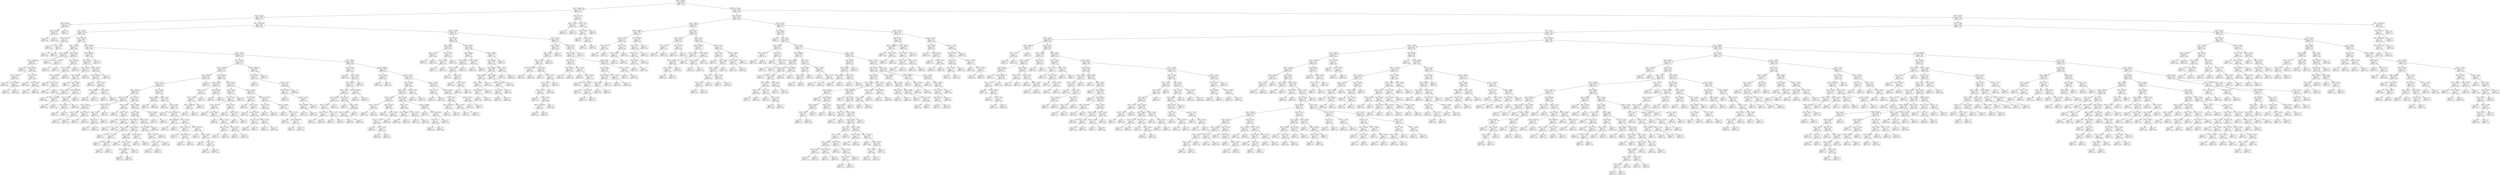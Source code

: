 digraph Tree {
node [shape=box] ;
0 [label="X[0] <= 46926.0\nmse = 0.005\nsamples = 851\nvalue = 0.134"] ;
1 [label="X[0] <= 46753.5\nmse = 0.004\nsamples = 221\nvalue = 0.106"] ;
0 -> 1 [labeldistance=2.5, labelangle=45, headlabel="True"] ;
2 [label="X[3] <= 19.595\nmse = 0.003\nsamples = 212\nvalue = 0.11"] ;
1 -> 2 ;
3 [label="X[0] <= 889.13\nmse = 0.011\nsamples = 3\nvalue = 0.263"] ;
2 -> 3 ;
4 [label="X[1] <= 26.282\nmse = 0.001\nsamples = 2\nvalue = 0.335"] ;
3 -> 4 ;
5 [label="mse = 0.0\nsamples = 1\nvalue = 0.301"] ;
4 -> 5 ;
6 [label="mse = -0.0\nsamples = 1\nvalue = 0.369"] ;
4 -> 6 ;
7 [label="mse = -0.0\nsamples = 1\nvalue = 0.12"] ;
3 -> 7 ;
8 [label="X[0] <= 42974.428\nmse = 0.003\nsamples = 209\nvalue = 0.108"] ;
2 -> 8 ;
9 [label="X[2] <= -0.895\nmse = 0.003\nsamples = 158\nvalue = 0.101"] ;
8 -> 9 ;
10 [label="X[0] <= 5637.0\nmse = 0.0\nsamples = 5\nvalue = 0.002"] ;
9 -> 10 ;
11 [label="mse = 0.0\nsamples = 1\nvalue = 0.008"] ;
10 -> 11 ;
12 [label="X[2] <= -5.646\nmse = 0.0\nsamples = 4\nvalue = 0.0"] ;
10 -> 12 ;
13 [label="mse = 0.0\nsamples = 1\nvalue = 0.002"] ;
12 -> 13 ;
14 [label="mse = 0.0\nsamples = 3\nvalue = 0.0"] ;
12 -> 14 ;
15 [label="X[0] <= 1527.163\nmse = 0.002\nsamples = 153\nvalue = 0.104"] ;
9 -> 15 ;
16 [label="X[0] <= 775.457\nmse = 0.002\nsamples = 17\nvalue = 0.069"] ;
15 -> 16 ;
17 [label="X[1] <= 43.081\nmse = 0.001\nsamples = 8\nvalue = 0.095"] ;
16 -> 17 ;
18 [label="X[0] <= 458.448\nmse = 0.001\nsamples = 7\nvalue = 0.084"] ;
17 -> 18 ;
19 [label="mse = 0.0\nsamples = 1\nvalue = 0.034"] ;
18 -> 19 ;
20 [label="X[0] <= 697.19\nmse = 0.0\nsamples = 6\nvalue = 0.092"] ;
18 -> 20 ;
21 [label="X[1] <= 24.635\nmse = 0.0\nsamples = 3\nvalue = 0.082"] ;
20 -> 21 ;
22 [label="mse = 0.0\nsamples = 1\nvalue = 0.067"] ;
21 -> 22 ;
23 [label="X[0] <= 600.077\nmse = 0.0\nsamples = 2\nvalue = 0.089"] ;
21 -> 23 ;
24 [label="mse = 0.0\nsamples = 1\nvalue = 0.091"] ;
23 -> 24 ;
25 [label="mse = -0.0\nsamples = 1\nvalue = 0.087"] ;
23 -> 25 ;
26 [label="X[0] <= 743.718\nmse = 0.0\nsamples = 3\nvalue = 0.102"] ;
20 -> 26 ;
27 [label="mse = 0.0\nsamples = 1\nvalue = 0.108"] ;
26 -> 27 ;
28 [label="X[1] <= 18.987\nmse = 0.0\nsamples = 2\nvalue = 0.099"] ;
26 -> 28 ;
29 [label="mse = 0.0\nsamples = 1\nvalue = 0.102"] ;
28 -> 29 ;
30 [label="mse = -0.0\nsamples = 1\nvalue = 0.095"] ;
28 -> 30 ;
31 [label="mse = 0.0\nsamples = 1\nvalue = 0.175"] ;
17 -> 31 ;
32 [label="X[2] <= 22.927\nmse = 0.002\nsamples = 9\nvalue = 0.047"] ;
16 -> 32 ;
33 [label="X[2] <= 17.898\nmse = 0.0\nsamples = 2\nvalue = 0.114"] ;
32 -> 33 ;
34 [label="mse = 0.0\nsamples = 1\nvalue = 0.113"] ;
33 -> 34 ;
35 [label="mse = 0.0\nsamples = 1\nvalue = 0.116"] ;
33 -> 35 ;
36 [label="X[0] <= 1516.139\nmse = 0.001\nsamples = 7\nvalue = 0.027"] ;
32 -> 36 ;
37 [label="X[1] <= 51.295\nmse = 0.0\nsamples = 6\nvalue = 0.017"] ;
36 -> 37 ;
38 [label="X[0] <= 1188.314\nmse = 0.0\nsamples = 5\nvalue = 0.012"] ;
37 -> 38 ;
39 [label="mse = 0.0\nsamples = 3\nvalue = 0.0"] ;
38 -> 39 ;
40 [label="X[3] <= 47.81\nmse = 0.0\nsamples = 2\nvalue = 0.031"] ;
38 -> 40 ;
41 [label="mse = 0.0\nsamples = 1\nvalue = 0.024"] ;
40 -> 41 ;
42 [label="mse = 0.0\nsamples = 1\nvalue = 0.038"] ;
40 -> 42 ;
43 [label="mse = 0.0\nsamples = 1\nvalue = 0.042"] ;
37 -> 43 ;
44 [label="mse = -0.0\nsamples = 1\nvalue = 0.087"] ;
36 -> 44 ;
45 [label="X[0] <= 4080.367\nmse = 0.002\nsamples = 136\nvalue = 0.108"] ;
15 -> 45 ;
46 [label="X[0] <= 3803.421\nmse = 0.002\nsamples = 17\nvalue = 0.135"] ;
45 -> 46 ;
47 [label="X[3] <= 66.197\nmse = 0.002\nsamples = 16\nvalue = 0.13"] ;
46 -> 47 ;
48 [label="X[1] <= 72.758\nmse = 0.001\nsamples = 10\nvalue = 0.147"] ;
47 -> 48 ;
49 [label="X[1] <= 35.331\nmse = 0.001\nsamples = 9\nvalue = 0.154"] ;
48 -> 49 ;
50 [label="mse = 0.0\nsamples = 1\nvalue = 0.2"] ;
49 -> 50 ;
51 [label="X[1] <= 48.693\nmse = 0.001\nsamples = 8\nvalue = 0.148"] ;
49 -> 51 ;
52 [label="X[2] <= 24.061\nmse = 0.0\nsamples = 3\nvalue = 0.124"] ;
51 -> 52 ;
53 [label="mse = 0.0\nsamples = 1\nvalue = 0.098"] ;
52 -> 53 ;
54 [label="X[0] <= 2400.488\nmse = 0.0\nsamples = 2\nvalue = 0.137"] ;
52 -> 54 ;
55 [label="mse = 0.0\nsamples = 1\nvalue = 0.138"] ;
54 -> 55 ;
56 [label="mse = 0.0\nsamples = 1\nvalue = 0.136"] ;
54 -> 56 ;
57 [label="X[0] <= 3342.696\nmse = 0.0\nsamples = 5\nvalue = 0.163"] ;
51 -> 57 ;
58 [label="X[2] <= 21.475\nmse = 0.0\nsamples = 4\nvalue = 0.171"] ;
57 -> 58 ;
59 [label="X[0] <= 2313.773\nmse = 0.0\nsamples = 3\nvalue = 0.175"] ;
58 -> 59 ;
60 [label="mse = 0.0\nsamples = 1\nvalue = 0.172"] ;
59 -> 60 ;
61 [label="mse = -0.0\nsamples = 2\nvalue = 0.177"] ;
59 -> 61 ;
62 [label="mse = 0.0\nsamples = 1\nvalue = 0.158"] ;
58 -> 62 ;
63 [label="mse = -0.0\nsamples = 1\nvalue = 0.13"] ;
57 -> 63 ;
64 [label="mse = -0.0\nsamples = 1\nvalue = 0.08"] ;
48 -> 64 ;
65 [label="X[3] <= 82.042\nmse = 0.002\nsamples = 6\nvalue = 0.102"] ;
47 -> 65 ;
66 [label="X[0] <= 1625.205\nmse = 0.001\nsamples = 5\nvalue = 0.084"] ;
65 -> 66 ;
67 [label="mse = 0.0\nsamples = 1\nvalue = 0.029"] ;
66 -> 67 ;
68 [label="X[3] <= 75.852\nmse = 0.0\nsamples = 4\nvalue = 0.097"] ;
66 -> 68 ;
69 [label="X[0] <= 1958.922\nmse = 0.0\nsamples = 2\nvalue = 0.083"] ;
68 -> 69 ;
70 [label="mse = 0.0\nsamples = 1\nvalue = 0.088"] ;
69 -> 70 ;
71 [label="mse = -0.0\nsamples = 1\nvalue = 0.078"] ;
69 -> 71 ;
72 [label="X[1] <= 48.228\nmse = 0.0\nsamples = 2\nvalue = 0.112"] ;
68 -> 72 ;
73 [label="mse = 0.0\nsamples = 1\nvalue = 0.12"] ;
72 -> 73 ;
74 [label="mse = 0.0\nsamples = 1\nvalue = 0.103"] ;
72 -> 74 ;
75 [label="mse = 0.0\nsamples = 1\nvalue = 0.193"] ;
65 -> 75 ;
76 [label="mse = 0.0\nsamples = 1\nvalue = 0.217"] ;
46 -> 76 ;
77 [label="X[3] <= 75.953\nmse = 0.002\nsamples = 119\nvalue = 0.104"] ;
45 -> 77 ;
78 [label="X[1] <= 87.632\nmse = 0.002\nsamples = 79\nvalue = 0.111"] ;
77 -> 78 ;
79 [label="X[2] <= 16.403\nmse = 0.002\nsamples = 72\nvalue = 0.115"] ;
78 -> 79 ;
80 [label="X[1] <= 84.949\nmse = 0.002\nsamples = 44\nvalue = 0.106"] ;
79 -> 80 ;
81 [label="X[1] <= 72.115\nmse = 0.001\nsamples = 43\nvalue = 0.108"] ;
80 -> 81 ;
82 [label="X[3] <= 60.625\nmse = 0.001\nsamples = 30\nvalue = 0.099"] ;
81 -> 82 ;
83 [label="X[3] <= 55.744\nmse = 0.0\nsamples = 8\nvalue = 0.128"] ;
82 -> 83 ;
84 [label="X[2] <= 10.928\nmse = 0.0\nsamples = 4\nvalue = 0.139"] ;
83 -> 84 ;
85 [label="X[2] <= 7.648\nmse = 0.0\nsamples = 2\nvalue = 0.152"] ;
84 -> 85 ;
86 [label="mse = 0.0\nsamples = 1\nvalue = 0.148"] ;
85 -> 86 ;
87 [label="mse = 0.0\nsamples = 1\nvalue = 0.155"] ;
85 -> 87 ;
88 [label="X[1] <= 57.188\nmse = 0.0\nsamples = 2\nvalue = 0.126"] ;
84 -> 88 ;
89 [label="mse = 0.0\nsamples = 1\nvalue = 0.121"] ;
88 -> 89 ;
90 [label="mse = 0.0\nsamples = 1\nvalue = 0.132"] ;
88 -> 90 ;
91 [label="X[3] <= 59.75\nmse = 0.0\nsamples = 4\nvalue = 0.117"] ;
83 -> 91 ;
92 [label="X[2] <= 5.055\nmse = 0.0\nsamples = 3\nvalue = 0.11"] ;
91 -> 92 ;
93 [label="X[2] <= 1.027\nmse = 0.0\nsamples = 2\nvalue = 0.109"] ;
92 -> 93 ;
94 [label="mse = 0.0\nsamples = 1\nvalue = 0.11"] ;
93 -> 94 ;
95 [label="mse = -0.0\nsamples = 1\nvalue = 0.108"] ;
93 -> 95 ;
96 [label="mse = -0.0\nsamples = 1\nvalue = 0.113"] ;
92 -> 96 ;
97 [label="mse = -0.0\nsamples = 1\nvalue = 0.136"] ;
91 -> 97 ;
98 [label="X[1] <= 54.775\nmse = 0.001\nsamples = 22\nvalue = 0.089"] ;
82 -> 98 ;
99 [label="X[3] <= 63.06\nmse = 0.0\nsamples = 5\nvalue = 0.067"] ;
98 -> 99 ;
100 [label="mse = 0.0\nsamples = 1\nvalue = 0.058"] ;
99 -> 100 ;
101 [label="X[2] <= 7.652\nmse = 0.0\nsamples = 4\nvalue = 0.07"] ;
99 -> 101 ;
102 [label="mse = 0.0\nsamples = 1\nvalue = 0.074"] ;
101 -> 102 ;
103 [label="X[2] <= 16.109\nmse = 0.0\nsamples = 3\nvalue = 0.068"] ;
101 -> 103 ;
104 [label="mse = 0.0\nsamples = 2\nvalue = 0.067"] ;
103 -> 104 ;
105 [label="mse = -0.0\nsamples = 1\nvalue = 0.071"] ;
103 -> 105 ;
106 [label="X[3] <= 74.606\nmse = 0.001\nsamples = 17\nvalue = 0.095"] ;
98 -> 106 ;
107 [label="X[3] <= 71.429\nmse = 0.001\nsamples = 15\nvalue = 0.089"] ;
106 -> 107 ;
108 [label="X[3] <= 63.527\nmse = 0.0\nsamples = 10\nvalue = 0.1"] ;
107 -> 108 ;
109 [label="X[2] <= 1.046\nmse = 0.0\nsamples = 4\nvalue = 0.111"] ;
108 -> 109 ;
110 [label="mse = 0.0\nsamples = 1\nvalue = 0.091"] ;
109 -> 110 ;
111 [label="X[0] <= 5147.895\nmse = 0.0\nsamples = 3\nvalue = 0.118"] ;
109 -> 111 ;
112 [label="mse = 0.0\nsamples = 1\nvalue = 0.11"] ;
111 -> 112 ;
113 [label="X[3] <= 62.394\nmse = 0.0\nsamples = 2\nvalue = 0.122"] ;
111 -> 113 ;
114 [label="mse = 0.0\nsamples = 1\nvalue = 0.123"] ;
113 -> 114 ;
115 [label="mse = 0.0\nsamples = 1\nvalue = 0.121"] ;
113 -> 115 ;
116 [label="X[3] <= 69.912\nmse = 0.0\nsamples = 6\nvalue = 0.092"] ;
108 -> 116 ;
117 [label="X[2] <= 3.483\nmse = 0.0\nsamples = 4\nvalue = 0.081"] ;
116 -> 117 ;
118 [label="mse = 0.0\nsamples = 1\nvalue = 0.073"] ;
117 -> 118 ;
119 [label="X[2] <= 10.188\nmse = 0.0\nsamples = 3\nvalue = 0.084"] ;
117 -> 119 ;
120 [label="X[0] <= 28874.774\nmse = 0.0\nsamples = 2\nvalue = 0.081"] ;
119 -> 120 ;
121 [label="mse = 0.0\nsamples = 1\nvalue = 0.08"] ;
120 -> 121 ;
122 [label="mse = -0.0\nsamples = 1\nvalue = 0.082"] ;
120 -> 122 ;
123 [label="mse = 0.0\nsamples = 1\nvalue = 0.09"] ;
119 -> 123 ;
124 [label="X[0] <= 18876.15\nmse = 0.0\nsamples = 2\nvalue = 0.113"] ;
116 -> 124 ;
125 [label="mse = 0.0\nsamples = 1\nvalue = 0.117"] ;
124 -> 125 ;
126 [label="mse = 0.0\nsamples = 1\nvalue = 0.11"] ;
124 -> 126 ;
127 [label="X[1] <= 63.65\nmse = 0.0\nsamples = 5\nvalue = 0.068"] ;
107 -> 127 ;
128 [label="X[1] <= 58.966\nmse = 0.0\nsamples = 4\nvalue = 0.076"] ;
127 -> 128 ;
129 [label="X[3] <= 74.366\nmse = 0.0\nsamples = 3\nvalue = 0.073"] ;
128 -> 129 ;
130 [label="X[2] <= 13.377\nmse = 0.0\nsamples = 2\nvalue = 0.076"] ;
129 -> 130 ;
131 [label="mse = 0.0\nsamples = 1\nvalue = 0.075"] ;
130 -> 131 ;
132 [label="mse = 0.0\nsamples = 1\nvalue = 0.077"] ;
130 -> 132 ;
133 [label="mse = 0.0\nsamples = 1\nvalue = 0.068"] ;
129 -> 133 ;
134 [label="mse = -0.0\nsamples = 1\nvalue = 0.086"] ;
128 -> 134 ;
135 [label="mse = 0.0\nsamples = 1\nvalue = 0.034"] ;
127 -> 135 ;
136 [label="X[1] <= 56.146\nmse = 0.001\nsamples = 2\nvalue = 0.143"] ;
106 -> 136 ;
137 [label="mse = 0.0\nsamples = 1\nvalue = 0.175"] ;
136 -> 137 ;
138 [label="mse = -0.0\nsamples = 1\nvalue = 0.111"] ;
136 -> 138 ;
139 [label="X[3] <= 54.643\nmse = 0.002\nsamples = 13\nvalue = 0.127"] ;
81 -> 139 ;
140 [label="X[0] <= 11829.0\nmse = 0.001\nsamples = 2\nvalue = 0.044"] ;
139 -> 140 ;
141 [label="mse = 0.0\nsamples = 1\nvalue = 0.08"] ;
140 -> 141 ;
142 [label="mse = -0.0\nsamples = 1\nvalue = 0.008"] ;
140 -> 142 ;
143 [label="X[2] <= 1.632\nmse = 0.001\nsamples = 11\nvalue = 0.143"] ;
139 -> 143 ;
144 [label="mse = 0.0\nsamples = 1\nvalue = 0.195"] ;
143 -> 144 ;
145 [label="X[2] <= 3.658\nmse = 0.0\nsamples = 10\nvalue = 0.137"] ;
143 -> 145 ;
146 [label="mse = 0.0\nsamples = 1\nvalue = 0.093"] ;
145 -> 146 ;
147 [label="X[0] <= 16224.375\nmse = 0.0\nsamples = 9\nvalue = 0.142"] ;
145 -> 147 ;
148 [label="X[0] <= 8018.984\nmse = 0.0\nsamples = 2\nvalue = 0.155"] ;
147 -> 148 ;
149 [label="mse = 0.0\nsamples = 1\nvalue = 0.135"] ;
148 -> 149 ;
150 [label="mse = 0.0\nsamples = 1\nvalue = 0.175"] ;
148 -> 150 ;
151 [label="X[1] <= 80.951\nmse = 0.0\nsamples = 7\nvalue = 0.139"] ;
147 -> 151 ;
152 [label="X[0] <= 26724.733\nmse = 0.0\nsamples = 3\nvalue = 0.131"] ;
151 -> 152 ;
153 [label="mse = 0.0\nsamples = 1\nvalue = 0.127"] ;
152 -> 153 ;
154 [label="X[0] <= 35917.269\nmse = 0.0\nsamples = 2\nvalue = 0.133"] ;
152 -> 154 ;
155 [label="mse = 0.0\nsamples = 1\nvalue = 0.134"] ;
154 -> 155 ;
156 [label="mse = -0.0\nsamples = 1\nvalue = 0.131"] ;
154 -> 156 ;
157 [label="X[0] <= 37153.327\nmse = 0.0\nsamples = 4\nvalue = 0.145"] ;
151 -> 157 ;
158 [label="mse = 0.0\nsamples = 1\nvalue = 0.16"] ;
157 -> 158 ;
159 [label="X[3] <= 73.635\nmse = 0.0\nsamples = 3\nvalue = 0.139"] ;
157 -> 159 ;
160 [label="mse = 0.0\nsamples = 1\nvalue = 0.127"] ;
159 -> 160 ;
161 [label="X[3] <= 75.15\nmse = 0.0\nsamples = 2\nvalue = 0.145"] ;
159 -> 161 ;
162 [label="mse = 0.0\nsamples = 1\nvalue = 0.147"] ;
161 -> 162 ;
163 [label="mse = 0.0\nsamples = 1\nvalue = 0.144"] ;
161 -> 163 ;
164 [label="mse = -0.0\nsamples = 1\nvalue = 0.016"] ;
80 -> 164 ;
165 [label="X[2] <= 19.925\nmse = 0.002\nsamples = 28\nvalue = 0.129"] ;
79 -> 165 ;
166 [label="X[2] <= 19.565\nmse = 0.003\nsamples = 6\nvalue = 0.181"] ;
165 -> 166 ;
167 [label="X[3] <= 73.812\nmse = 0.0\nsamples = 4\nvalue = 0.154"] ;
166 -> 167 ;
168 [label="X[2] <= 19.351\nmse = 0.0\nsamples = 3\nvalue = 0.144"] ;
167 -> 168 ;
169 [label="X[0] <= 26935.679\nmse = 0.0\nsamples = 2\nvalue = 0.145"] ;
168 -> 169 ;
170 [label="mse = 0.0\nsamples = 1\nvalue = 0.144"] ;
169 -> 170 ;
171 [label="mse = 0.0\nsamples = 1\nvalue = 0.147"] ;
169 -> 171 ;
172 [label="mse = -0.0\nsamples = 1\nvalue = 0.143"] ;
168 -> 172 ;
173 [label="mse = 0.0\nsamples = 1\nvalue = 0.182"] ;
167 -> 173 ;
174 [label="X[3] <= 52.254\nmse = 0.005\nsamples = 2\nvalue = 0.235"] ;
166 -> 174 ;
175 [label="mse = 0.0\nsamples = 1\nvalue = 0.161"] ;
174 -> 175 ;
176 [label="mse = 0.0\nsamples = 1\nvalue = 0.308"] ;
174 -> 176 ;
177 [label="X[1] <= 62.703\nmse = 0.001\nsamples = 22\nvalue = 0.115"] ;
165 -> 177 ;
178 [label="X[3] <= 75.544\nmse = 0.001\nsamples = 10\nvalue = 0.1"] ;
177 -> 178 ;
179 [label="X[3] <= 72.811\nmse = 0.0\nsamples = 9\nvalue = 0.095"] ;
178 -> 179 ;
180 [label="X[1] <= 40.274\nmse = 0.0\nsamples = 6\nvalue = 0.105"] ;
179 -> 180 ;
181 [label="mse = 0.0\nsamples = 1\nvalue = 0.074"] ;
180 -> 181 ;
182 [label="X[3] <= 64.537\nmse = 0.0\nsamples = 5\nvalue = 0.111"] ;
180 -> 182 ;
183 [label="mse = 0.0\nsamples = 1\nvalue = 0.097"] ;
182 -> 183 ;
184 [label="X[3] <= 72.237\nmse = 0.0\nsamples = 4\nvalue = 0.114"] ;
182 -> 184 ;
185 [label="X[3] <= 70.382\nmse = 0.0\nsamples = 2\nvalue = 0.121"] ;
184 -> 185 ;
186 [label="mse = 0.0\nsamples = 1\nvalue = 0.117"] ;
185 -> 186 ;
187 [label="mse = 0.0\nsamples = 1\nvalue = 0.125"] ;
185 -> 187 ;
188 [label="X[1] <= 50.227\nmse = 0.0\nsamples = 2\nvalue = 0.108"] ;
184 -> 188 ;
189 [label="mse = 0.0\nsamples = 1\nvalue = 0.107"] ;
188 -> 189 ;
190 [label="mse = 0.0\nsamples = 1\nvalue = 0.109"] ;
188 -> 190 ;
191 [label="X[2] <= 21.312\nmse = 0.0\nsamples = 3\nvalue = 0.075"] ;
179 -> 191 ;
192 [label="mse = 0.0\nsamples = 1\nvalue = 0.083"] ;
191 -> 192 ;
193 [label="X[2] <= 22.247\nmse = 0.0\nsamples = 2\nvalue = 0.071"] ;
191 -> 193 ;
194 [label="mse = 0.0\nsamples = 1\nvalue = 0.071"] ;
193 -> 194 ;
195 [label="mse = 0.0\nsamples = 1\nvalue = 0.07"] ;
193 -> 195 ;
196 [label="mse = -0.0\nsamples = 1\nvalue = 0.143"] ;
178 -> 196 ;
197 [label="X[2] <= 25.285\nmse = 0.001\nsamples = 12\nvalue = 0.128"] ;
177 -> 197 ;
198 [label="X[3] <= 20.907\nmse = 0.0\nsamples = 6\nvalue = 0.116"] ;
197 -> 198 ;
199 [label="mse = 0.0\nsamples = 1\nvalue = 0.144"] ;
198 -> 199 ;
200 [label="X[1] <= 67.147\nmse = 0.0\nsamples = 5\nvalue = 0.11"] ;
198 -> 200 ;
201 [label="mse = 0.0\nsamples = 1\nvalue = 0.139"] ;
200 -> 201 ;
202 [label="X[3] <= 54.508\nmse = 0.0\nsamples = 4\nvalue = 0.102"] ;
200 -> 202 ;
203 [label="X[1] <= 77.159\nmse = 0.0\nsamples = 2\nvalue = 0.094"] ;
202 -> 203 ;
204 [label="mse = 0.0\nsamples = 1\nvalue = 0.089"] ;
203 -> 204 ;
205 [label="mse = -0.0\nsamples = 1\nvalue = 0.1"] ;
203 -> 205 ;
206 [label="X[3] <= 62.345\nmse = 0.0\nsamples = 2\nvalue = 0.11"] ;
202 -> 206 ;
207 [label="mse = 0.0\nsamples = 1\nvalue = 0.122"] ;
206 -> 207 ;
208 [label="mse = -0.0\nsamples = 1\nvalue = 0.099"] ;
206 -> 208 ;
209 [label="X[0] <= 12247.917\nmse = 0.0\nsamples = 6\nvalue = 0.141"] ;
197 -> 209 ;
210 [label="X[2] <= 27.498\nmse = 0.0\nsamples = 2\nvalue = 0.158"] ;
209 -> 210 ;
211 [label="mse = 0.0\nsamples = 1\nvalue = 0.161"] ;
210 -> 211 ;
212 [label="mse = -0.0\nsamples = 1\nvalue = 0.154"] ;
210 -> 212 ;
213 [label="X[2] <= 26.496\nmse = 0.0\nsamples = 4\nvalue = 0.132"] ;
209 -> 213 ;
214 [label="mse = 0.0\nsamples = 1\nvalue = 0.109"] ;
213 -> 214 ;
215 [label="X[2] <= 27.072\nmse = 0.0\nsamples = 3\nvalue = 0.14"] ;
213 -> 215 ;
216 [label="mse = 0.0\nsamples = 1\nvalue = 0.134"] ;
215 -> 216 ;
217 [label="X[0] <= 28519.358\nmse = 0.0\nsamples = 2\nvalue = 0.143"] ;
215 -> 217 ;
218 [label="mse = 0.0\nsamples = 1\nvalue = 0.14"] ;
217 -> 218 ;
219 [label="mse = -0.0\nsamples = 1\nvalue = 0.146"] ;
217 -> 219 ;
220 [label="X[0] <= 40659.859\nmse = 0.001\nsamples = 7\nvalue = 0.069"] ;
78 -> 220 ;
221 [label="X[1] <= 87.954\nmse = 0.0\nsamples = 6\nvalue = 0.06"] ;
220 -> 221 ;
222 [label="mse = 0.0\nsamples = 1\nvalue = 0.013"] ;
221 -> 222 ;
223 [label="X[3] <= 63.467\nmse = 0.0\nsamples = 5\nvalue = 0.069"] ;
221 -> 223 ;
224 [label="X[3] <= 47.288\nmse = 0.0\nsamples = 4\nvalue = 0.071"] ;
223 -> 224 ;
225 [label="mse = 0.0\nsamples = 1\nvalue = 0.076"] ;
224 -> 225 ;
226 [label="X[2] <= 26.701\nmse = 0.0\nsamples = 3\nvalue = 0.07"] ;
224 -> 226 ;
227 [label="X[1] <= 95.808\nmse = 0.0\nsamples = 2\nvalue = 0.069"] ;
226 -> 227 ;
228 [label="mse = 0.0\nsamples = 1\nvalue = 0.069"] ;
227 -> 228 ;
229 [label="mse = -0.0\nsamples = 1\nvalue = 0.068"] ;
227 -> 229 ;
230 [label="mse = 0.0\nsamples = 1\nvalue = 0.071"] ;
226 -> 230 ;
231 [label="mse = 0.0\nsamples = 1\nvalue = 0.062"] ;
223 -> 231 ;
232 [label="mse = -0.0\nsamples = 1\nvalue = 0.127"] ;
220 -> 232 ;
233 [label="X[1] <= 55.94\nmse = 0.002\nsamples = 40\nvalue = 0.091"] ;
77 -> 233 ;
234 [label="X[3] <= 77.354\nmse = 0.001\nsamples = 13\nvalue = 0.114"] ;
233 -> 234 ;
235 [label="mse = 0.0\nsamples = 1\nvalue = 0.188"] ;
234 -> 235 ;
236 [label="X[2] <= 27.865\nmse = 0.001\nsamples = 12\nvalue = 0.107"] ;
234 -> 236 ;
237 [label="X[2] <= 18.379\nmse = 0.001\nsamples = 11\nvalue = 0.112"] ;
236 -> 237 ;
238 [label="X[2] <= 12.641\nmse = 0.0\nsamples = 9\nvalue = 0.105"] ;
237 -> 238 ;
239 [label="X[3] <= 84.412\nmse = 0.0\nsamples = 5\nvalue = 0.116"] ;
238 -> 239 ;
240 [label="X[0] <= 7189.0\nmse = 0.0\nsamples = 4\nvalue = 0.111"] ;
239 -> 240 ;
241 [label="X[3] <= 82.184\nmse = 0.0\nsamples = 2\nvalue = 0.102"] ;
240 -> 241 ;
242 [label="mse = 0.0\nsamples = 1\nvalue = 0.106"] ;
241 -> 242 ;
243 [label="mse = -0.0\nsamples = 1\nvalue = 0.098"] ;
241 -> 243 ;
244 [label="X[2] <= 7.735\nmse = 0.0\nsamples = 2\nvalue = 0.12"] ;
240 -> 244 ;
245 [label="mse = 0.0\nsamples = 1\nvalue = 0.125"] ;
244 -> 245 ;
246 [label="mse = 0.0\nsamples = 1\nvalue = 0.115"] ;
244 -> 246 ;
247 [label="mse = 0.0\nsamples = 1\nvalue = 0.135"] ;
239 -> 247 ;
248 [label="X[3] <= 79.531\nmse = 0.0\nsamples = 4\nvalue = 0.091"] ;
238 -> 248 ;
249 [label="mse = 0.0\nsamples = 1\nvalue = 0.111"] ;
248 -> 249 ;
250 [label="X[3] <= 83.11\nmse = 0.0\nsamples = 3\nvalue = 0.085"] ;
248 -> 250 ;
251 [label="X[0] <= 22109.0\nmse = 0.0\nsamples = 2\nvalue = 0.089"] ;
250 -> 251 ;
252 [label="mse = 0.0\nsamples = 1\nvalue = 0.087"] ;
251 -> 252 ;
253 [label="mse = 0.0\nsamples = 1\nvalue = 0.091"] ;
251 -> 253 ;
254 [label="mse = 0.0\nsamples = 1\nvalue = 0.077"] ;
250 -> 254 ;
255 [label="X[0] <= 24593.345\nmse = 0.0\nsamples = 2\nvalue = 0.145"] ;
237 -> 255 ;
256 [label="mse = 0.0\nsamples = 1\nvalue = 0.134"] ;
255 -> 256 ;
257 [label="mse = 0.0\nsamples = 1\nvalue = 0.155"] ;
255 -> 257 ;
258 [label="mse = 0.0\nsamples = 1\nvalue = 0.055"] ;
236 -> 258 ;
259 [label="X[0] <= 8661.63\nmse = 0.002\nsamples = 27\nvalue = 0.08"] ;
233 -> 259 ;
260 [label="X[2] <= 27.169\nmse = 0.001\nsamples = 2\nvalue = 0.159"] ;
259 -> 260 ;
261 [label="mse = 0.0\nsamples = 1\nvalue = 0.193"] ;
260 -> 261 ;
262 [label="mse = 0.0\nsamples = 1\nvalue = 0.125"] ;
260 -> 262 ;
263 [label="X[2] <= 17.912\nmse = 0.002\nsamples = 25\nvalue = 0.074"] ;
259 -> 263 ;
264 [label="X[2] <= 16.405\nmse = 0.001\nsamples = 17\nvalue = 0.088"] ;
263 -> 264 ;
265 [label="X[3] <= 79.042\nmse = 0.001\nsamples = 15\nvalue = 0.081"] ;
264 -> 265 ;
266 [label="X[2] <= 12.235\nmse = 0.001\nsamples = 7\nvalue = 0.061"] ;
265 -> 266 ;
267 [label="X[3] <= 76.072\nmse = 0.0\nsamples = 2\nvalue = 0.084"] ;
266 -> 267 ;
268 [label="mse = 0.0\nsamples = 1\nvalue = 0.085"] ;
267 -> 268 ;
269 [label="mse = -0.0\nsamples = 1\nvalue = 0.084"] ;
267 -> 269 ;
270 [label="X[0] <= 28117.5\nmse = 0.001\nsamples = 5\nvalue = 0.051"] ;
266 -> 270 ;
271 [label="mse = 0.0\nsamples = 1\nvalue = 0.003"] ;
270 -> 271 ;
272 [label="X[2] <= 16.206\nmse = 0.0\nsamples = 4\nvalue = 0.063"] ;
270 -> 272 ;
273 [label="X[3] <= 77.185\nmse = 0.0\nsamples = 3\nvalue = 0.058"] ;
272 -> 273 ;
274 [label="mse = 0.0\nsamples = 1\nvalue = 0.051"] ;
273 -> 274 ;
275 [label="X[3] <= 78.192\nmse = 0.0\nsamples = 2\nvalue = 0.062"] ;
273 -> 275 ;
276 [label="mse = 0.0\nsamples = 1\nvalue = 0.062"] ;
275 -> 276 ;
277 [label="mse = 0.0\nsamples = 1\nvalue = 0.062"] ;
275 -> 277 ;
278 [label="mse = 0.0\nsamples = 1\nvalue = 0.078"] ;
272 -> 278 ;
279 [label="X[1] <= 64.646\nmse = 0.001\nsamples = 8\nvalue = 0.099"] ;
265 -> 279 ;
280 [label="X[2] <= 14.37\nmse = 0.0\nsamples = 4\nvalue = 0.084"] ;
279 -> 280 ;
281 [label="X[0] <= 26209.0\nmse = 0.0\nsamples = 2\nvalue = 0.073"] ;
280 -> 281 ;
282 [label="mse = 0.0\nsamples = 1\nvalue = 0.094"] ;
281 -> 282 ;
283 [label="mse = -0.0\nsamples = 1\nvalue = 0.053"] ;
281 -> 283 ;
284 [label="X[2] <= 15.333\nmse = 0.0\nsamples = 2\nvalue = 0.094"] ;
280 -> 284 ;
285 [label="mse = 0.0\nsamples = 1\nvalue = 0.106"] ;
284 -> 285 ;
286 [label="mse = -0.0\nsamples = 1\nvalue = 0.083"] ;
284 -> 286 ;
287 [label="X[1] <= 66.986\nmse = 0.001\nsamples = 4\nvalue = 0.115"] ;
279 -> 287 ;
288 [label="mse = 0.0\nsamples = 1\nvalue = 0.157"] ;
287 -> 288 ;
289 [label="X[0] <= 36021.808\nmse = 0.0\nsamples = 3\nvalue = 0.101"] ;
287 -> 289 ;
290 [label="X[2] <= 10.17\nmse = 0.0\nsamples = 2\nvalue = 0.089"] ;
289 -> 290 ;
291 [label="mse = 0.0\nsamples = 1\nvalue = 0.094"] ;
290 -> 291 ;
292 [label="mse = 0.0\nsamples = 1\nvalue = 0.083"] ;
290 -> 292 ;
293 [label="mse = 0.0\nsamples = 1\nvalue = 0.126"] ;
289 -> 293 ;
294 [label="X[3] <= 77.305\nmse = 0.0\nsamples = 2\nvalue = 0.142"] ;
264 -> 294 ;
295 [label="mse = 0.0\nsamples = 1\nvalue = 0.162"] ;
294 -> 295 ;
296 [label="mse = -0.0\nsamples = 1\nvalue = 0.122"] ;
294 -> 296 ;
297 [label="X[1] <= 77.914\nmse = 0.001\nsamples = 8\nvalue = 0.042"] ;
263 -> 297 ;
298 [label="X[2] <= 27.879\nmse = 0.0\nsamples = 2\nvalue = 0.064"] ;
297 -> 298 ;
299 [label="mse = 0.0\nsamples = 1\nvalue = 0.074"] ;
298 -> 299 ;
300 [label="mse = 0.0\nsamples = 1\nvalue = 0.055"] ;
298 -> 300 ;
301 [label="X[2] <= 25.842\nmse = 0.001\nsamples = 6\nvalue = 0.035"] ;
297 -> 301 ;
302 [label="X[2] <= 22.217\nmse = 0.0\nsamples = 4\nvalue = 0.049"] ;
301 -> 302 ;
303 [label="X[0] <= 33975.951\nmse = 0.0\nsamples = 2\nvalue = 0.036"] ;
302 -> 303 ;
304 [label="mse = 0.0\nsamples = 1\nvalue = 0.045"] ;
303 -> 304 ;
305 [label="mse = -0.0\nsamples = 1\nvalue = 0.027"] ;
303 -> 305 ;
306 [label="X[2] <= 25.323\nmse = 0.0\nsamples = 2\nvalue = 0.063"] ;
302 -> 306 ;
307 [label="mse = 0.0\nsamples = 1\nvalue = 0.054"] ;
306 -> 307 ;
308 [label="mse = 0.0\nsamples = 1\nvalue = 0.071"] ;
306 -> 308 ;
309 [label="X[3] <= 79.857\nmse = 0.0\nsamples = 2\nvalue = 0.006"] ;
301 -> 309 ;
310 [label="mse = 0.0\nsamples = 1\nvalue = 0.012"] ;
309 -> 310 ;
311 [label="mse = 0.0\nsamples = 1\nvalue = 0.0"] ;
309 -> 311 ;
312 [label="X[3] <= 70.199\nmse = 0.003\nsamples = 51\nvalue = 0.13"] ;
8 -> 312 ;
313 [label="X[1] <= 57.45\nmse = 0.003\nsamples = 23\nvalue = 0.156"] ;
312 -> 313 ;
314 [label="X[2] <= 6.953\nmse = 0.001\nsamples = 5\nvalue = 0.113"] ;
313 -> 314 ;
315 [label="X[2] <= 2.416\nmse = 0.001\nsamples = 2\nvalue = 0.094"] ;
314 -> 315 ;
316 [label="mse = 0.0\nsamples = 1\nvalue = 0.13"] ;
315 -> 316 ;
317 [label="mse = 0.0\nsamples = 1\nvalue = 0.057"] ;
315 -> 317 ;
318 [label="X[2] <= 12.686\nmse = 0.0\nsamples = 3\nvalue = 0.125"] ;
314 -> 318 ;
319 [label="X[2] <= 11.596\nmse = 0.0\nsamples = 2\nvalue = 0.121"] ;
318 -> 319 ;
320 [label="mse = 0.0\nsamples = 1\nvalue = 0.125"] ;
319 -> 320 ;
321 [label="mse = 0.0\nsamples = 1\nvalue = 0.118"] ;
319 -> 321 ;
322 [label="mse = -0.0\nsamples = 1\nvalue = 0.133"] ;
318 -> 322 ;
323 [label="X[3] <= 64.421\nmse = 0.003\nsamples = 18\nvalue = 0.168"] ;
313 -> 323 ;
324 [label="X[3] <= 63.833\nmse = 0.002\nsamples = 7\nvalue = 0.204"] ;
323 -> 324 ;
325 [label="X[3] <= 62.278\nmse = 0.001\nsamples = 5\nvalue = 0.183"] ;
324 -> 325 ;
326 [label="X[2] <= 11.482\nmse = 0.0\nsamples = 4\nvalue = 0.197"] ;
325 -> 326 ;
327 [label="mse = 0.0\nsamples = 1\nvalue = 0.219"] ;
326 -> 327 ;
328 [label="X[1] <= 62.65\nmse = 0.0\nsamples = 3\nvalue = 0.19"] ;
326 -> 328 ;
329 [label="mse = 0.0\nsamples = 1\nvalue = 0.182"] ;
328 -> 329 ;
330 [label="X[3] <= 56.734\nmse = 0.0\nsamples = 2\nvalue = 0.193"] ;
328 -> 330 ;
331 [label="mse = 0.0\nsamples = 1\nvalue = 0.193"] ;
330 -> 331 ;
332 [label="mse = -0.0\nsamples = 1\nvalue = 0.194"] ;
330 -> 332 ;
333 [label="mse = -0.0\nsamples = 1\nvalue = 0.127"] ;
325 -> 333 ;
334 [label="X[0] <= 44324.5\nmse = 0.0\nsamples = 2\nvalue = 0.255"] ;
324 -> 334 ;
335 [label="mse = 0.0\nsamples = 1\nvalue = 0.261"] ;
334 -> 335 ;
336 [label="mse = 0.0\nsamples = 1\nvalue = 0.25"] ;
334 -> 336 ;
337 [label="X[3] <= 69.452\nmse = 0.002\nsamples = 11\nvalue = 0.145"] ;
323 -> 337 ;
338 [label="X[2] <= 18.084\nmse = 0.001\nsamples = 10\nvalue = 0.134"] ;
337 -> 338 ;
339 [label="X[3] <= 66.617\nmse = 0.001\nsamples = 8\nvalue = 0.142"] ;
338 -> 339 ;
340 [label="X[3] <= 66.045\nmse = 0.0\nsamples = 4\nvalue = 0.158"] ;
339 -> 340 ;
341 [label="X[2] <= 17.684\nmse = 0.0\nsamples = 3\nvalue = 0.149"] ;
340 -> 341 ;
342 [label="X[0] <= 44355.0\nmse = 0.0\nsamples = 2\nvalue = 0.14"] ;
341 -> 342 ;
343 [label="mse = 0.0\nsamples = 1\nvalue = 0.146"] ;
342 -> 343 ;
344 [label="mse = 0.0\nsamples = 1\nvalue = 0.135"] ;
342 -> 344 ;
345 [label="mse = -0.0\nsamples = 1\nvalue = 0.167"] ;
341 -> 345 ;
346 [label="mse = 0.0\nsamples = 1\nvalue = 0.186"] ;
340 -> 346 ;
347 [label="X[3] <= 68.632\nmse = 0.001\nsamples = 4\nvalue = 0.126"] ;
339 -> 347 ;
348 [label="X[0] <= 45756.494\nmse = 0.0\nsamples = 3\nvalue = 0.112"] ;
347 -> 348 ;
349 [label="X[1] <= 62.65\nmse = 0.0\nsamples = 2\nvalue = 0.103"] ;
348 -> 349 ;
350 [label="mse = 0.0\nsamples = 1\nvalue = 0.105"] ;
349 -> 350 ;
351 [label="mse = 0.0\nsamples = 1\nvalue = 0.101"] ;
349 -> 351 ;
352 [label="mse = 0.0\nsamples = 1\nvalue = 0.13"] ;
348 -> 352 ;
353 [label="mse = -0.0\nsamples = 1\nvalue = 0.168"] ;
347 -> 353 ;
354 [label="X[2] <= 18.527\nmse = 0.0\nsamples = 2\nvalue = 0.103"] ;
338 -> 354 ;
355 [label="mse = 0.0\nsamples = 1\nvalue = 0.118"] ;
354 -> 355 ;
356 [label="mse = -0.0\nsamples = 1\nvalue = 0.088"] ;
354 -> 356 ;
357 [label="mse = 0.0\nsamples = 1\nvalue = 0.25"] ;
337 -> 357 ;
358 [label="X[2] <= 16.347\nmse = 0.002\nsamples = 28\nvalue = 0.11"] ;
312 -> 358 ;
359 [label="X[3] <= 79.253\nmse = 0.001\nsamples = 12\nvalue = 0.081"] ;
358 -> 359 ;
360 [label="X[3] <= 77.967\nmse = 0.001\nsamples = 11\nvalue = 0.075"] ;
359 -> 360 ;
361 [label="X[3] <= 71.104\nmse = 0.001\nsamples = 10\nvalue = 0.08"] ;
360 -> 361 ;
362 [label="X[0] <= 45725.994\nmse = 0.0\nsamples = 2\nvalue = 0.042"] ;
361 -> 362 ;
363 [label="mse = 0.0\nsamples = 1\nvalue = 0.025"] ;
362 -> 363 ;
364 [label="mse = -0.0\nsamples = 1\nvalue = 0.059"] ;
362 -> 364 ;
365 [label="X[1] <= 53.85\nmse = 0.0\nsamples = 8\nvalue = 0.09"] ;
361 -> 365 ;
366 [label="mse = 0.0\nsamples = 1\nvalue = 0.125"] ;
365 -> 366 ;
367 [label="X[3] <= 76.133\nmse = 0.0\nsamples = 7\nvalue = 0.085"] ;
365 -> 367 ;
368 [label="X[3] <= 74.539\nmse = 0.0\nsamples = 6\nvalue = 0.081"] ;
367 -> 368 ;
369 [label="X[3] <= 72.204\nmse = 0.0\nsamples = 5\nvalue = 0.084"] ;
368 -> 369 ;
370 [label="mse = 0.0\nsamples = 1\nvalue = 0.075"] ;
369 -> 370 ;
371 [label="X[3] <= 73.622\nmse = 0.0\nsamples = 4\nvalue = 0.086"] ;
369 -> 371 ;
372 [label="X[0] <= 45756.494\nmse = 0.0\nsamples = 3\nvalue = 0.088"] ;
371 -> 372 ;
373 [label="mse = 0.0\nsamples = 2\nvalue = 0.087"] ;
372 -> 373 ;
374 [label="mse = 0.0\nsamples = 1\nvalue = 0.09"] ;
372 -> 374 ;
375 [label="mse = -0.0\nsamples = 1\nvalue = 0.081"] ;
371 -> 375 ;
376 [label="mse = -0.0\nsamples = 1\nvalue = 0.069"] ;
368 -> 376 ;
377 [label="mse = -0.0\nsamples = 1\nvalue = 0.105"] ;
367 -> 377 ;
378 [label="mse = -0.0\nsamples = 1\nvalue = 0.024"] ;
360 -> 378 ;
379 [label="mse = -0.0\nsamples = 1\nvalue = 0.149"] ;
359 -> 379 ;
380 [label="X[3] <= 83.071\nmse = 0.002\nsamples = 16\nvalue = 0.131"] ;
358 -> 380 ;
381 [label="X[3] <= 72.434\nmse = 0.002\nsamples = 15\nvalue = 0.138"] ;
380 -> 381 ;
382 [label="X[3] <= 70.747\nmse = 0.001\nsamples = 8\nvalue = 0.115"] ;
381 -> 382 ;
383 [label="X[2] <= 16.969\nmse = 0.001\nsamples = 2\nvalue = 0.078"] ;
382 -> 383 ;
384 [label="mse = 0.0\nsamples = 1\nvalue = 0.108"] ;
383 -> 384 ;
385 [label="mse = 0.0\nsamples = 1\nvalue = 0.048"] ;
383 -> 385 ;
386 [label="X[2] <= 18.023\nmse = 0.0\nsamples = 6\nvalue = 0.127"] ;
382 -> 386 ;
387 [label="mse = 0.0\nsamples = 1\nvalue = 0.147"] ;
386 -> 387 ;
388 [label="X[2] <= 18.559\nmse = 0.0\nsamples = 5\nvalue = 0.123"] ;
386 -> 388 ;
389 [label="mse = 0.0\nsamples = 1\nvalue = 0.132"] ;
388 -> 389 ;
390 [label="X[2] <= 18.806\nmse = 0.0\nsamples = 4\nvalue = 0.12"] ;
388 -> 390 ;
391 [label="mse = 0.0\nsamples = 1\nvalue = 0.114"] ;
390 -> 391 ;
392 [label="X[2] <= 19.038\nmse = 0.0\nsamples = 3\nvalue = 0.123"] ;
390 -> 392 ;
393 [label="mse = 0.0\nsamples = 1\nvalue = 0.124"] ;
392 -> 393 ;
394 [label="mse = 0.0\nsamples = 2\nvalue = 0.122"] ;
392 -> 394 ;
395 [label="X[1] <= 62.65\nmse = 0.002\nsamples = 7\nvalue = 0.164"] ;
381 -> 395 ;
396 [label="X[2] <= 19.894\nmse = 0.002\nsamples = 5\nvalue = 0.152"] ;
395 -> 396 ;
397 [label="X[3] <= 78.448\nmse = 0.002\nsamples = 3\nvalue = 0.127"] ;
396 -> 397 ;
398 [label="X[2] <= 18.813\nmse = 0.0\nsamples = 2\nvalue = 0.1"] ;
397 -> 398 ;
399 [label="mse = 0.0\nsamples = 1\nvalue = 0.102"] ;
398 -> 399 ;
400 [label="mse = 0.0\nsamples = 1\nvalue = 0.097"] ;
398 -> 400 ;
401 [label="mse = -0.0\nsamples = 1\nvalue = 0.182"] ;
397 -> 401 ;
402 [label="X[2] <= 20.238\nmse = 0.0\nsamples = 2\nvalue = 0.19"] ;
396 -> 402 ;
403 [label="mse = 0.0\nsamples = 1\nvalue = 0.183"] ;
402 -> 403 ;
404 [label="mse = -0.0\nsamples = 1\nvalue = 0.196"] ;
402 -> 404 ;
405 [label="X[3] <= 75.057\nmse = 0.0\nsamples = 2\nvalue = 0.194"] ;
395 -> 405 ;
406 [label="mse = 0.0\nsamples = 1\nvalue = 0.2"] ;
405 -> 406 ;
407 [label="mse = 0.0\nsamples = 1\nvalue = 0.188"] ;
405 -> 407 ;
408 [label="mse = 0.0\nsamples = 1\nvalue = 0.031"] ;
380 -> 408 ;
409 [label="X[2] <= 12.483\nmse = 0.0\nsamples = 9\nvalue = 0.014"] ;
1 -> 409 ;
410 [label="X[3] <= 72.284\nmse = 0.001\nsamples = 2\nvalue = 0.049"] ;
409 -> 410 ;
411 [label="mse = 0.0\nsamples = 1\nvalue = 0.072"] ;
410 -> 411 ;
412 [label="mse = -0.0\nsamples = 1\nvalue = 0.026"] ;
410 -> 412 ;
413 [label="X[2] <= 13.627\nmse = 0.0\nsamples = 7\nvalue = 0.005"] ;
409 -> 413 ;
414 [label="X[2] <= 13.003\nmse = 0.0\nsamples = 3\nvalue = 0.011"] ;
413 -> 414 ;
415 [label="mse = 0.0\nsamples = 1\nvalue = 0.0"] ;
414 -> 415 ;
416 [label="X[3] <= 62.278\nmse = 0.0\nsamples = 2\nvalue = 0.016"] ;
414 -> 416 ;
417 [label="mse = 0.0\nsamples = 1\nvalue = 0.015"] ;
416 -> 417 ;
418 [label="mse = -0.0\nsamples = 1\nvalue = 0.017"] ;
416 -> 418 ;
419 [label="mse = 0.0\nsamples = 4\nvalue = 0.0"] ;
413 -> 419 ;
420 [label="X[2] <= 6.094\nmse = 0.005\nsamples = 630\nvalue = 0.143"] ;
0 -> 420 [labeldistance=2.5, labelangle=-45, headlabel="False"] ;
421 [label="X[0] <= 57606.0\nmse = 0.003\nsamples = 130\nvalue = 0.118"] ;
420 -> 421 ;
422 [label="X[2] <= 3.602\nmse = 0.002\nsamples = 33\nvalue = 0.14"] ;
421 -> 422 ;
423 [label="X[0] <= 53366.0\nmse = 0.001\nsamples = 10\nvalue = 0.116"] ;
422 -> 423 ;
424 [label="X[2] <= 2.102\nmse = 0.001\nsamples = 5\nvalue = 0.099"] ;
423 -> 424 ;
425 [label="X[1] <= 62.041\nmse = 0.0\nsamples = 2\nvalue = 0.126"] ;
424 -> 425 ;
426 [label="mse = 0.0\nsamples = 1\nvalue = 0.136"] ;
425 -> 426 ;
427 [label="mse = 0.0\nsamples = 1\nvalue = 0.115"] ;
425 -> 427 ;
428 [label="X[3] <= 75.49\nmse = 0.0\nsamples = 3\nvalue = 0.081"] ;
424 -> 428 ;
429 [label="X[3] <= 71.664\nmse = 0.0\nsamples = 2\nvalue = 0.074"] ;
428 -> 429 ;
430 [label="mse = 0.0\nsamples = 1\nvalue = 0.076"] ;
429 -> 430 ;
431 [label="mse = -0.0\nsamples = 1\nvalue = 0.072"] ;
429 -> 431 ;
432 [label="mse = 0.0\nsamples = 1\nvalue = 0.095"] ;
428 -> 432 ;
433 [label="X[0] <= 56253.0\nmse = 0.0\nsamples = 5\nvalue = 0.132"] ;
423 -> 433 ;
434 [label="X[2] <= 3.434\nmse = 0.0\nsamples = 4\nvalue = 0.138"] ;
433 -> 434 ;
435 [label="X[3] <= 71.471\nmse = 0.0\nsamples = 3\nvalue = 0.141"] ;
434 -> 435 ;
436 [label="X[3] <= 66.147\nmse = 0.0\nsamples = 2\nvalue = 0.142"] ;
435 -> 436 ;
437 [label="mse = 0.0\nsamples = 1\nvalue = 0.14"] ;
436 -> 437 ;
438 [label="mse = 0.0\nsamples = 1\nvalue = 0.144"] ;
436 -> 438 ;
439 [label="mse = -0.0\nsamples = 1\nvalue = 0.139"] ;
435 -> 439 ;
440 [label="mse = -0.0\nsamples = 1\nvalue = 0.129"] ;
434 -> 440 ;
441 [label="mse = 0.0\nsamples = 1\nvalue = 0.111"] ;
433 -> 441 ;
442 [label="X[2] <= 4.277\nmse = 0.002\nsamples = 23\nvalue = 0.151"] ;
422 -> 442 ;
443 [label="X[1] <= 56.75\nmse = 0.002\nsamples = 4\nvalue = 0.19"] ;
442 -> 443 ;
444 [label="X[2] <= 3.932\nmse = 0.0\nsamples = 2\nvalue = 0.154"] ;
443 -> 444 ;
445 [label="mse = 0.0\nsamples = 1\nvalue = 0.163"] ;
444 -> 445 ;
446 [label="mse = -0.0\nsamples = 1\nvalue = 0.146"] ;
444 -> 446 ;
447 [label="X[3] <= 67.678\nmse = 0.0\nsamples = 2\nvalue = 0.226"] ;
443 -> 447 ;
448 [label="mse = 0.0\nsamples = 1\nvalue = 0.206"] ;
447 -> 448 ;
449 [label="mse = 0.0\nsamples = 1\nvalue = 0.245"] ;
447 -> 449 ;
450 [label="X[2] <= 5.247\nmse = 0.001\nsamples = 19\nvalue = 0.142"] ;
442 -> 450 ;
451 [label="X[0] <= 53366.0\nmse = 0.001\nsamples = 7\nvalue = 0.119"] ;
450 -> 451 ;
452 [label="X[3] <= 75.083\nmse = 0.001\nsamples = 4\nvalue = 0.105"] ;
451 -> 452 ;
453 [label="X[0] <= 52335.477\nmse = 0.001\nsamples = 3\nvalue = 0.099"] ;
452 -> 453 ;
454 [label="X[3] <= 63.292\nmse = 0.0\nsamples = 2\nvalue = 0.115"] ;
453 -> 454 ;
455 [label="mse = 0.0\nsamples = 1\nvalue = 0.108"] ;
454 -> 455 ;
456 [label="mse = 0.0\nsamples = 1\nvalue = 0.121"] ;
454 -> 456 ;
457 [label="mse = 0.0\nsamples = 1\nvalue = 0.067"] ;
453 -> 457 ;
458 [label="mse = -0.0\nsamples = 1\nvalue = 0.125"] ;
452 -> 458 ;
459 [label="X[0] <= 55409.5\nmse = 0.0\nsamples = 3\nvalue = 0.138"] ;
451 -> 459 ;
460 [label="X[3] <= 65.235\nmse = 0.0\nsamples = 2\nvalue = 0.142"] ;
459 -> 460 ;
461 [label="mse = 0.0\nsamples = 1\nvalue = 0.138"] ;
460 -> 461 ;
462 [label="mse = 0.0\nsamples = 1\nvalue = 0.146"] ;
460 -> 462 ;
463 [label="mse = -0.0\nsamples = 1\nvalue = 0.129"] ;
459 -> 463 ;
464 [label="X[2] <= 5.701\nmse = 0.001\nsamples = 12\nvalue = 0.156"] ;
450 -> 464 ;
465 [label="X[1] <= 73.5\nmse = 0.001\nsamples = 8\nvalue = 0.171"] ;
464 -> 465 ;
466 [label="mse = 0.0\nsamples = 1\nvalue = 0.111"] ;
465 -> 466 ;
467 [label="X[2] <= 5.566\nmse = 0.001\nsamples = 7\nvalue = 0.18"] ;
465 -> 467 ;
468 [label="X[3] <= 75.642\nmse = 0.001\nsamples = 6\nvalue = 0.171"] ;
467 -> 468 ;
469 [label="X[1] <= 76.25\nmse = 0.0\nsamples = 3\nvalue = 0.184"] ;
468 -> 469 ;
470 [label="X[2] <= 5.401\nmse = 0.0\nsamples = 2\nvalue = 0.191"] ;
469 -> 470 ;
471 [label="mse = 0.0\nsamples = 1\nvalue = 0.195"] ;
470 -> 471 ;
472 [label="mse = -0.0\nsamples = 1\nvalue = 0.188"] ;
470 -> 472 ;
473 [label="mse = -0.0\nsamples = 1\nvalue = 0.169"] ;
469 -> 473 ;
474 [label="X[3] <= 77.263\nmse = 0.001\nsamples = 3\nvalue = 0.159"] ;
468 -> 474 ;
475 [label="mse = 0.0\nsamples = 1\nvalue = 0.12"] ;
474 -> 475 ;
476 [label="mse = 0.0\nsamples = 2\nvalue = 0.178"] ;
474 -> 476 ;
477 [label="mse = 0.0\nsamples = 1\nvalue = 0.231"] ;
467 -> 477 ;
478 [label="X[3] <= 78.594\nmse = 0.0\nsamples = 4\nvalue = 0.125"] ;
464 -> 478 ;
479 [label="X[1] <= 74.856\nmse = 0.0\nsamples = 3\nvalue = 0.132"] ;
478 -> 479 ;
480 [label="mse = 0.0\nsamples = 1\nvalue = 0.146"] ;
479 -> 480 ;
481 [label="mse = 0.0\nsamples = 2\nvalue = 0.125"] ;
479 -> 481 ;
482 [label="mse = 0.0\nsamples = 1\nvalue = 0.102"] ;
478 -> 482 ;
483 [label="X[1] <= 87.95\nmse = 0.004\nsamples = 97\nvalue = 0.11"] ;
421 -> 483 ;
484 [label="X[1] <= 35.519\nmse = 0.004\nsamples = 78\nvalue = 0.103"] ;
483 -> 484 ;
485 [label="mse = 0.0\nsamples = 1\nvalue = 0.0"] ;
484 -> 485 ;
486 [label="X[1] <= 60.1\nmse = 0.003\nsamples = 77\nvalue = 0.104"] ;
484 -> 486 ;
487 [label="X[3] <= 69.731\nmse = 0.001\nsamples = 5\nvalue = 0.167"] ;
486 -> 487 ;
488 [label="X[0] <= 65610.5\nmse = 0.0\nsamples = 2\nvalue = 0.131"] ;
487 -> 488 ;
489 [label="mse = 0.0\nsamples = 1\nvalue = 0.125"] ;
488 -> 489 ;
490 [label="mse = 0.0\nsamples = 1\nvalue = 0.136"] ;
488 -> 490 ;
491 [label="X[1] <= 58.3\nmse = 0.0\nsamples = 3\nvalue = 0.191"] ;
487 -> 491 ;
492 [label="mse = 0.0\nsamples = 1\nvalue = 0.211"] ;
491 -> 492 ;
493 [label="X[3] <= 79.769\nmse = 0.0\nsamples = 2\nvalue = 0.181"] ;
491 -> 493 ;
494 [label="mse = 0.0\nsamples = 1\nvalue = 0.162"] ;
493 -> 494 ;
495 [label="mse = -0.0\nsamples = 1\nvalue = 0.2"] ;
493 -> 495 ;
496 [label="X[2] <= 3.796\nmse = 0.003\nsamples = 72\nvalue = 0.1"] ;
486 -> 496 ;
497 [label="X[0] <= 66891.0\nmse = 0.003\nsamples = 20\nvalue = 0.077"] ;
496 -> 497 ;
498 [label="X[3] <= 81.832\nmse = 0.002\nsamples = 13\nvalue = 0.051"] ;
497 -> 498 ;
499 [label="X[2] <= -1.141\nmse = 0.001\nsamples = 10\nvalue = 0.035"] ;
498 -> 499 ;
500 [label="mse = 0.0\nsamples = 1\nvalue = 0.111"] ;
499 -> 500 ;
501 [label="X[3] <= 74.206\nmse = 0.001\nsamples = 9\nvalue = 0.027"] ;
499 -> 501 ;
502 [label="X[3] <= 60.037\nmse = 0.0\nsamples = 6\nvalue = 0.035"] ;
501 -> 502 ;
503 [label="X[2] <= 1.78\nmse = 0.0\nsamples = 2\nvalue = 0.007"] ;
502 -> 503 ;
504 [label="mse = 0.0\nsamples = 1\nvalue = 0.0"] ;
503 -> 504 ;
505 [label="mse = 0.0\nsamples = 1\nvalue = 0.013"] ;
503 -> 505 ;
506 [label="X[2] <= 1.74\nmse = 0.0\nsamples = 4\nvalue = 0.05"] ;
502 -> 506 ;
507 [label="mse = 0.0\nsamples = 1\nvalue = 0.062"] ;
506 -> 507 ;
508 [label="X[2] <= 2.634\nmse = 0.0\nsamples = 3\nvalue = 0.045"] ;
506 -> 508 ;
509 [label="mse = 0.0\nsamples = 2\nvalue = 0.048"] ;
508 -> 509 ;
510 [label="mse = 0.0\nsamples = 1\nvalue = 0.041"] ;
508 -> 510 ;
511 [label="X[2] <= 3.463\nmse = 0.0\nsamples = 3\nvalue = 0.009"] ;
501 -> 511 ;
512 [label="mse = 0.0\nsamples = 2\nvalue = 0.0"] ;
511 -> 512 ;
513 [label="mse = 0.0\nsamples = 1\nvalue = 0.028"] ;
511 -> 513 ;
514 [label="X[3] <= 83.858\nmse = 0.0\nsamples = 3\nvalue = 0.106"] ;
498 -> 514 ;
515 [label="mse = 0.0\nsamples = 2\nvalue = 0.098"] ;
514 -> 515 ;
516 [label="mse = 0.0\nsamples = 1\nvalue = 0.121"] ;
514 -> 516 ;
517 [label="X[1] <= 65.4\nmse = 0.001\nsamples = 7\nvalue = 0.126"] ;
497 -> 517 ;
518 [label="X[2] <= 2.049\nmse = 0.001\nsamples = 3\nvalue = 0.151"] ;
517 -> 518 ;
519 [label="X[2] <= -0.279\nmse = 0.001\nsamples = 2\nvalue = 0.167"] ;
518 -> 519 ;
520 [label="mse = 0.0\nsamples = 1\nvalue = 0.134"] ;
519 -> 520 ;
521 [label="mse = 0.0\nsamples = 1\nvalue = 0.2"] ;
519 -> 521 ;
522 [label="mse = 0.0\nsamples = 1\nvalue = 0.118"] ;
518 -> 522 ;
523 [label="X[2] <= -3.697\nmse = 0.001\nsamples = 4\nvalue = 0.107"] ;
517 -> 523 ;
524 [label="mse = 0.0\nsamples = 1\nvalue = 0.152"] ;
523 -> 524 ;
525 [label="X[2] <= 2.225\nmse = 0.0\nsamples = 3\nvalue = 0.092"] ;
523 -> 525 ;
526 [label="mse = 0.0\nsamples = 2\nvalue = 0.092"] ;
525 -> 526 ;
527 [label="mse = 0.0\nsamples = 1\nvalue = 0.091"] ;
525 -> 527 ;
528 [label="X[2] <= 4.126\nmse = 0.003\nsamples = 52\nvalue = 0.108"] ;
496 -> 528 ;
529 [label="X[3] <= 80.45\nmse = 0.003\nsamples = 5\nvalue = 0.159"] ;
528 -> 529 ;
530 [label="X[2] <= 3.969\nmse = 0.001\nsamples = 4\nvalue = 0.181"] ;
529 -> 530 ;
531 [label="X[0] <= 59657.0\nmse = 0.0\nsamples = 2\nvalue = 0.212"] ;
530 -> 531 ;
532 [label="mse = 0.0\nsamples = 1\nvalue = 0.204"] ;
531 -> 532 ;
533 [label="mse = -0.0\nsamples = 1\nvalue = 0.219"] ;
531 -> 533 ;
534 [label="X[1] <= 66.8\nmse = 0.0\nsamples = 2\nvalue = 0.15"] ;
530 -> 534 ;
535 [label="mse = 0.0\nsamples = 1\nvalue = 0.157"] ;
534 -> 535 ;
536 [label="mse = 0.0\nsamples = 1\nvalue = 0.143"] ;
534 -> 536 ;
537 [label="mse = -0.0\nsamples = 1\nvalue = 0.071"] ;
529 -> 537 ;
538 [label="X[3] <= 78.579\nmse = 0.003\nsamples = 47\nvalue = 0.103"] ;
528 -> 538 ;
539 [label="X[2] <= 5.726\nmse = 0.003\nsamples = 39\nvalue = 0.109"] ;
538 -> 539 ;
540 [label="X[3] <= 76.382\nmse = 0.002\nsamples = 33\nvalue = 0.116"] ;
539 -> 540 ;
541 [label="X[3] <= 57.889\nmse = 0.002\nsamples = 28\nvalue = 0.11"] ;
540 -> 541 ;
542 [label="X[3] <= 46.458\nmse = 0.002\nsamples = 7\nvalue = 0.132"] ;
541 -> 542 ;
543 [label="mse = 0.0\nsamples = 1\nvalue = 0.062"] ;
542 -> 543 ;
544 [label="X[3] <= 56.946\nmse = 0.001\nsamples = 6\nvalue = 0.144"] ;
542 -> 544 ;
545 [label="X[3] <= 54.833\nmse = 0.001\nsamples = 4\nvalue = 0.155"] ;
544 -> 545 ;
546 [label="X[3] <= 49.917\nmse = 0.0\nsamples = 3\nvalue = 0.14"] ;
545 -> 546 ;
547 [label="mse = 0.0\nsamples = 1\nvalue = 0.123"] ;
546 -> 547 ;
548 [label="mse = 0.0\nsamples = 2\nvalue = 0.148"] ;
546 -> 548 ;
549 [label="mse = 0.0\nsamples = 1\nvalue = 0.2"] ;
545 -> 549 ;
550 [label="X[2] <= 5.347\nmse = 0.001\nsamples = 2\nvalue = 0.121"] ;
544 -> 550 ;
551 [label="mse = 0.0\nsamples = 1\nvalue = 0.152"] ;
550 -> 551 ;
552 [label="mse = -0.0\nsamples = 1\nvalue = 0.09"] ;
550 -> 552 ;
553 [label="X[3] <= 58.969\nmse = 0.002\nsamples = 21\nvalue = 0.102"] ;
541 -> 553 ;
554 [label="mse = 0.0\nsamples = 1\nvalue = 0.0"] ;
553 -> 554 ;
555 [label="X[2] <= 5.68\nmse = 0.002\nsamples = 20\nvalue = 0.107"] ;
553 -> 555 ;
556 [label="X[3] <= 65.412\nmse = 0.001\nsamples = 19\nvalue = 0.113"] ;
555 -> 556 ;
557 [label="X[2] <= 5.579\nmse = 0.0\nsamples = 3\nvalue = 0.146"] ;
556 -> 557 ;
558 [label="mse = 0.0\nsamples = 2\nvalue = 0.152"] ;
557 -> 558 ;
559 [label="mse = 0.0\nsamples = 1\nvalue = 0.134"] ;
557 -> 559 ;
560 [label="X[2] <= 5.646\nmse = 0.001\nsamples = 16\nvalue = 0.107"] ;
556 -> 560 ;
561 [label="X[2] <= 4.963\nmse = 0.001\nsamples = 15\nvalue = 0.104"] ;
560 -> 561 ;
562 [label="X[2] <= 4.9\nmse = 0.001\nsamples = 9\nvalue = 0.112"] ;
561 -> 562 ;
563 [label="X[3] <= 74.785\nmse = 0.0\nsamples = 8\nvalue = 0.107"] ;
562 -> 563 ;
564 [label="X[3] <= 67.409\nmse = 0.0\nsamples = 4\nvalue = 0.095"] ;
563 -> 564 ;
565 [label="X[3] <= 66.116\nmse = 0.0\nsamples = 2\nvalue = 0.108"] ;
564 -> 565 ;
566 [label="mse = 0.0\nsamples = 1\nvalue = 0.114"] ;
565 -> 566 ;
567 [label="mse = 0.0\nsamples = 1\nvalue = 0.102"] ;
565 -> 567 ;
568 [label="X[0] <= 61197.5\nmse = 0.0\nsamples = 2\nvalue = 0.081"] ;
564 -> 568 ;
569 [label="mse = 0.0\nsamples = 1\nvalue = 0.071"] ;
568 -> 569 ;
570 [label="mse = 0.0\nsamples = 1\nvalue = 0.091"] ;
568 -> 570 ;
571 [label="X[3] <= 75.516\nmse = 0.0\nsamples = 4\nvalue = 0.12"] ;
563 -> 571 ;
572 [label="mse = 0.0\nsamples = 1\nvalue = 0.151"] ;
571 -> 572 ;
573 [label="X[3] <= 75.769\nmse = 0.0\nsamples = 3\nvalue = 0.109"] ;
571 -> 573 ;
574 [label="X[3] <= 75.651\nmse = 0.0\nsamples = 2\nvalue = 0.114"] ;
573 -> 574 ;
575 [label="mse = 0.0\nsamples = 1\nvalue = 0.117"] ;
574 -> 575 ;
576 [label="mse = 0.0\nsamples = 1\nvalue = 0.111"] ;
574 -> 576 ;
577 [label="mse = 0.0\nsamples = 1\nvalue = 0.101"] ;
573 -> 577 ;
578 [label="mse = 0.0\nsamples = 1\nvalue = 0.152"] ;
562 -> 578 ;
579 [label="X[3] <= 73.401\nmse = 0.001\nsamples = 6\nvalue = 0.091"] ;
561 -> 579 ;
580 [label="X[3] <= 71.268\nmse = 0.0\nsamples = 2\nvalue = 0.069"] ;
579 -> 580 ;
581 [label="mse = 0.0\nsamples = 1\nvalue = 0.085"] ;
580 -> 581 ;
582 [label="mse = -0.0\nsamples = 1\nvalue = 0.053"] ;
580 -> 582 ;
583 [label="X[0] <= 73548.174\nmse = 0.001\nsamples = 4\nvalue = 0.102"] ;
579 -> 583 ;
584 [label="mse = 0.0\nsamples = 1\nvalue = 0.068"] ;
583 -> 584 ;
585 [label="X[3] <= 75.379\nmse = 0.001\nsamples = 3\nvalue = 0.113"] ;
583 -> 585 ;
586 [label="X[3] <= 74.827\nmse = 0.0\nsamples = 2\nvalue = 0.098"] ;
585 -> 586 ;
587 [label="mse = 0.0\nsamples = 1\nvalue = 0.109"] ;
586 -> 587 ;
588 [label="mse = -0.0\nsamples = 1\nvalue = 0.087"] ;
586 -> 588 ;
589 [label="mse = -0.0\nsamples = 1\nvalue = 0.143"] ;
585 -> 589 ;
590 [label="mse = 0.0\nsamples = 1\nvalue = 0.157"] ;
560 -> 590 ;
591 [label="mse = -0.0\nsamples = 1\nvalue = 0.0"] ;
555 -> 591 ;
592 [label="X[3] <= 77.299\nmse = 0.002\nsamples = 5\nvalue = 0.153"] ;
540 -> 592 ;
593 [label="X[3] <= 76.893\nmse = 0.0\nsamples = 3\nvalue = 0.185"] ;
592 -> 593 ;
594 [label="X[2] <= 5.586\nmse = 0.0\nsamples = 2\nvalue = 0.196"] ;
593 -> 594 ;
595 [label="mse = 0.0\nsamples = 1\nvalue = 0.2"] ;
594 -> 595 ;
596 [label="mse = 0.0\nsamples = 1\nvalue = 0.191"] ;
594 -> 596 ;
597 [label="mse = 0.0\nsamples = 1\nvalue = 0.165"] ;
593 -> 597 ;
598 [label="X[0] <= 65951.0\nmse = 0.0\nsamples = 2\nvalue = 0.104"] ;
592 -> 598 ;
599 [label="mse = 0.0\nsamples = 1\nvalue = 0.101"] ;
598 -> 599 ;
600 [label="mse = 0.0\nsamples = 1\nvalue = 0.106"] ;
598 -> 600 ;
601 [label="X[0] <= 58848.5\nmse = 0.003\nsamples = 6\nvalue = 0.07"] ;
539 -> 601 ;
602 [label="mse = 0.0\nsamples = 1\nvalue = 0.0"] ;
601 -> 602 ;
603 [label="X[2] <= 5.951\nmse = 0.002\nsamples = 5\nvalue = 0.084"] ;
601 -> 603 ;
604 [label="X[3] <= 68.362\nmse = 0.0\nsamples = 2\nvalue = 0.123"] ;
603 -> 604 ;
605 [label="mse = 0.0\nsamples = 1\nvalue = 0.121"] ;
604 -> 605 ;
606 [label="mse = 0.0\nsamples = 1\nvalue = 0.125"] ;
604 -> 606 ;
607 [label="X[2] <= 5.999\nmse = 0.002\nsamples = 3\nvalue = 0.057"] ;
603 -> 607 ;
608 [label="mse = 0.0\nsamples = 1\nvalue = 0.0"] ;
607 -> 608 ;
609 [label="X[3] <= 76.702\nmse = 0.0\nsamples = 2\nvalue = 0.086"] ;
607 -> 609 ;
610 [label="mse = 0.0\nsamples = 1\nvalue = 0.072"] ;
609 -> 610 ;
611 [label="mse = 0.0\nsamples = 1\nvalue = 0.1"] ;
609 -> 611 ;
612 [label="X[1] <= 78.7\nmse = 0.003\nsamples = 8\nvalue = 0.073"] ;
538 -> 612 ;
613 [label="X[0] <= 58848.5\nmse = 0.001\nsamples = 3\nvalue = 0.034"] ;
612 -> 613 ;
614 [label="mse = 0.0\nsamples = 1\nvalue = 0.0"] ;
613 -> 614 ;
615 [label="X[3] <= 81.393\nmse = 0.0\nsamples = 2\nvalue = 0.051"] ;
613 -> 615 ;
616 [label="mse = 0.0\nsamples = 1\nvalue = 0.047"] ;
615 -> 616 ;
617 [label="mse = 0.0\nsamples = 1\nvalue = 0.056"] ;
615 -> 617 ;
618 [label="X[2] <= 5.049\nmse = 0.004\nsamples = 5\nvalue = 0.097"] ;
612 -> 618 ;
619 [label="mse = 0.0\nsamples = 1\nvalue = 0.205"] ;
618 -> 619 ;
620 [label="X[0] <= 79964.0\nmse = 0.001\nsamples = 4\nvalue = 0.069"] ;
618 -> 620 ;
621 [label="X[3] <= 82.048\nmse = 0.0\nsamples = 3\nvalue = 0.085"] ;
620 -> 621 ;
622 [label="X[3] <= 79.619\nmse = 0.0\nsamples = 2\nvalue = 0.09"] ;
621 -> 622 ;
623 [label="mse = 0.0\nsamples = 1\nvalue = 0.077"] ;
622 -> 623 ;
624 [label="mse = 0.0\nsamples = 1\nvalue = 0.103"] ;
622 -> 624 ;
625 [label="mse = 0.0\nsamples = 1\nvalue = 0.075"] ;
621 -> 625 ;
626 [label="mse = -0.0\nsamples = 1\nvalue = 0.023"] ;
620 -> 626 ;
627 [label="X[0] <= 75273.5\nmse = 0.003\nsamples = 19\nvalue = 0.141"] ;
483 -> 627 ;
628 [label="X[3] <= 77.637\nmse = 0.004\nsamples = 8\nvalue = 0.103"] ;
627 -> 628 ;
629 [label="X[0] <= 73698.059\nmse = 0.001\nsamples = 3\nvalue = 0.04"] ;
628 -> 629 ;
630 [label="mse = 0.0\nsamples = 1\nvalue = 0.092"] ;
629 -> 630 ;
631 [label="X[2] <= 4.602\nmse = 0.0\nsamples = 2\nvalue = 0.014"] ;
629 -> 631 ;
632 [label="mse = 0.0\nsamples = 1\nvalue = 0.0"] ;
631 -> 632 ;
633 [label="mse = 0.0\nsamples = 1\nvalue = 0.028"] ;
631 -> 633 ;
634 [label="X[0] <= 70736.5\nmse = 0.001\nsamples = 5\nvalue = 0.141"] ;
628 -> 634 ;
635 [label="X[3] <= 79.449\nmse = 0.0\nsamples = 4\nvalue = 0.127"] ;
634 -> 635 ;
636 [label="X[3] <= 77.969\nmse = 0.0\nsamples = 2\nvalue = 0.138"] ;
635 -> 636 ;
637 [label="mse = 0.0\nsamples = 1\nvalue = 0.133"] ;
636 -> 637 ;
638 [label="mse = -0.0\nsamples = 1\nvalue = 0.143"] ;
636 -> 638 ;
639 [label="X[2] <= 4.153\nmse = 0.0\nsamples = 2\nvalue = 0.117"] ;
635 -> 639 ;
640 [label="mse = 0.0\nsamples = 1\nvalue = 0.133"] ;
639 -> 640 ;
641 [label="mse = -0.0\nsamples = 1\nvalue = 0.101"] ;
639 -> 641 ;
642 [label="mse = -0.0\nsamples = 1\nvalue = 0.195"] ;
634 -> 642 ;
643 [label="X[3] <= 70.737\nmse = 0.001\nsamples = 11\nvalue = 0.168"] ;
627 -> 643 ;
644 [label="X[2] <= 4.642\nmse = 0.001\nsamples = 4\nvalue = 0.14"] ;
643 -> 644 ;
645 [label="mse = 0.0\nsamples = 1\nvalue = 0.103"] ;
644 -> 645 ;
646 [label="X[0] <= 79411.0\nmse = 0.001\nsamples = 3\nvalue = 0.153"] ;
644 -> 646 ;
647 [label="mse = 0.0\nsamples = 1\nvalue = 0.121"] ;
646 -> 647 ;
648 [label="X[3] <= 67.441\nmse = 0.0\nsamples = 2\nvalue = 0.169"] ;
646 -> 648 ;
649 [label="mse = 0.0\nsamples = 1\nvalue = 0.176"] ;
648 -> 649 ;
650 [label="mse = -0.0\nsamples = 1\nvalue = 0.162"] ;
648 -> 650 ;
651 [label="X[3] <= 78.676\nmse = 0.0\nsamples = 7\nvalue = 0.184"] ;
643 -> 651 ;
652 [label="X[3] <= 73.188\nmse = 0.0\nsamples = 6\nvalue = 0.18"] ;
651 -> 652 ;
653 [label="X[2] <= 5.754\nmse = 0.0\nsamples = 3\nvalue = 0.186"] ;
652 -> 653 ;
654 [label="X[3] <= 72.821\nmse = 0.0\nsamples = 2\nvalue = 0.184"] ;
653 -> 654 ;
655 [label="mse = 0.0\nsamples = 1\nvalue = 0.183"] ;
654 -> 655 ;
656 [label="mse = -0.0\nsamples = 1\nvalue = 0.185"] ;
654 -> 656 ;
657 [label="mse = 0.0\nsamples = 1\nvalue = 0.192"] ;
653 -> 657 ;
658 [label="X[3] <= 74.088\nmse = 0.0\nsamples = 3\nvalue = 0.174"] ;
652 -> 658 ;
659 [label="mse = 0.0\nsamples = 1\nvalue = 0.169"] ;
658 -> 659 ;
660 [label="X[0] <= 79411.0\nmse = 0.0\nsamples = 2\nvalue = 0.177"] ;
658 -> 660 ;
661 [label="mse = 0.0\nsamples = 1\nvalue = 0.175"] ;
660 -> 661 ;
662 [label="mse = -0.0\nsamples = 1\nvalue = 0.18"] ;
660 -> 662 ;
663 [label="mse = -0.0\nsamples = 1\nvalue = 0.205"] ;
651 -> 663 ;
664 [label="X[1] <= 95.361\nmse = 0.005\nsamples = 500\nvalue = 0.15"] ;
420 -> 664 ;
665 [label="X[3] <= 78.69\nmse = 0.005\nsamples = 492\nvalue = 0.152"] ;
664 -> 665 ;
666 [label="X[1] <= 71.4\nmse = 0.005\nsamples = 423\nvalue = 0.156"] ;
665 -> 666 ;
667 [label="X[3] <= 55.987\nmse = 0.005\nsamples = 69\nvalue = 0.133"] ;
666 -> 667 ;
668 [label="X[3] <= 54.603\nmse = 0.003\nsamples = 3\nvalue = 0.3"] ;
667 -> 668 ;
669 [label="X[2] <= 14.887\nmse = 0.0\nsamples = 2\nvalue = 0.262"] ;
668 -> 669 ;
670 [label="mse = 0.0\nsamples = 1\nvalue = 0.25"] ;
669 -> 670 ;
671 [label="mse = -0.0\nsamples = 1\nvalue = 0.275"] ;
669 -> 671 ;
672 [label="mse = 0.0\nsamples = 1\nvalue = 0.375"] ;
668 -> 672 ;
673 [label="X[2] <= 12.874\nmse = 0.004\nsamples = 66\nvalue = 0.125"] ;
667 -> 673 ;
674 [label="X[2] <= 12.563\nmse = 0.003\nsamples = 14\nvalue = 0.162"] ;
673 -> 674 ;
675 [label="X[2] <= 10.546\nmse = 0.003\nsamples = 12\nvalue = 0.15"] ;
674 -> 675 ;
676 [label="X[2] <= 6.881\nmse = 0.003\nsamples = 6\nvalue = 0.173"] ;
675 -> 676 ;
677 [label="mse = 0.0\nsamples = 1\nvalue = 0.077"] ;
676 -> 677 ;
678 [label="X[0] <= 69391.715\nmse = 0.001\nsamples = 5\nvalue = 0.193"] ;
676 -> 678 ;
679 [label="X[2] <= 7.747\nmse = 0.0\nsamples = 4\nvalue = 0.206"] ;
678 -> 679 ;
680 [label="mse = 0.0\nsamples = 1\nvalue = 0.183"] ;
679 -> 680 ;
681 [label="X[0] <= 55838.0\nmse = 0.0\nsamples = 3\nvalue = 0.214"] ;
679 -> 681 ;
682 [label="mse = 0.0\nsamples = 1\nvalue = 0.19"] ;
681 -> 682 ;
683 [label="X[3] <= 73.617\nmse = 0.0\nsamples = 2\nvalue = 0.225"] ;
681 -> 683 ;
684 [label="mse = 0.0\nsamples = 1\nvalue = 0.226"] ;
683 -> 684 ;
685 [label="mse = -0.0\nsamples = 1\nvalue = 0.225"] ;
683 -> 685 ;
686 [label="mse = -0.0\nsamples = 1\nvalue = 0.139"] ;
678 -> 686 ;
687 [label="X[2] <= 11.687\nmse = 0.001\nsamples = 6\nvalue = 0.127"] ;
675 -> 687 ;
688 [label="X[2] <= 11.121\nmse = 0.0\nsamples = 2\nvalue = 0.088"] ;
687 -> 688 ;
689 [label="mse = 0.0\nsamples = 1\nvalue = 0.106"] ;
688 -> 689 ;
690 [label="mse = -0.0\nsamples = 1\nvalue = 0.07"] ;
688 -> 690 ;
691 [label="X[2] <= 11.832\nmse = 0.001\nsamples = 4\nvalue = 0.146"] ;
687 -> 691 ;
692 [label="mse = 0.0\nsamples = 1\nvalue = 0.182"] ;
691 -> 692 ;
693 [label="X[2] <= 12.461\nmse = 0.001\nsamples = 3\nvalue = 0.134"] ;
691 -> 693 ;
694 [label="mse = 0.0\nsamples = 2\nvalue = 0.118"] ;
693 -> 694 ;
695 [label="mse = -0.0\nsamples = 1\nvalue = 0.167"] ;
693 -> 695 ;
696 [label="X[2] <= 12.747\nmse = 0.001\nsamples = 2\nvalue = 0.236"] ;
674 -> 696 ;
697 [label="mse = 0.0\nsamples = 1\nvalue = 0.267"] ;
696 -> 697 ;
698 [label="mse = 0.0\nsamples = 1\nvalue = 0.205"] ;
696 -> 698 ;
699 [label="X[3] <= 62.321\nmse = 0.003\nsamples = 52\nvalue = 0.115"] ;
673 -> 699 ;
700 [label="X[2] <= 16.249\nmse = 0.001\nsamples = 6\nvalue = 0.17"] ;
699 -> 700 ;
701 [label="X[2] <= 14.726\nmse = 0.0\nsamples = 4\nvalue = 0.16"] ;
700 -> 701 ;
702 [label="mse = 0.0\nsamples = 1\nvalue = 0.194"] ;
701 -> 702 ;
703 [label="X[2] <= 15.633\nmse = 0.0\nsamples = 3\nvalue = 0.148"] ;
701 -> 703 ;
704 [label="mse = 0.0\nsamples = 1\nvalue = 0.155"] ;
703 -> 704 ;
705 [label="X[3] <= 59.029\nmse = 0.0\nsamples = 2\nvalue = 0.144"] ;
703 -> 705 ;
706 [label="mse = 0.0\nsamples = 1\nvalue = 0.146"] ;
705 -> 706 ;
707 [label="mse = 0.0\nsamples = 1\nvalue = 0.143"] ;
705 -> 707 ;
708 [label="X[3] <= 60.54\nmse = 0.0\nsamples = 2\nvalue = 0.191"] ;
700 -> 708 ;
709 [label="mse = 0.0\nsamples = 1\nvalue = 0.182"] ;
708 -> 709 ;
710 [label="mse = -0.0\nsamples = 1\nvalue = 0.2"] ;
708 -> 710 ;
711 [label="X[1] <= 66.15\nmse = 0.003\nsamples = 46\nvalue = 0.108"] ;
699 -> 711 ;
712 [label="X[3] <= 67.824\nmse = 0.004\nsamples = 18\nvalue = 0.091"] ;
711 -> 712 ;
713 [label="X[2] <= 15.65\nmse = 0.003\nsamples = 7\nvalue = 0.137"] ;
712 -> 713 ;
714 [label="X[2] <= 13.674\nmse = 0.001\nsamples = 6\nvalue = 0.118"] ;
713 -> 714 ;
715 [label="mse = 0.0\nsamples = 1\nvalue = 0.082"] ;
714 -> 715 ;
716 [label="X[2] <= 14.717\nmse = 0.001\nsamples = 5\nvalue = 0.125"] ;
714 -> 716 ;
717 [label="X[3] <= 65.629\nmse = 0.0\nsamples = 2\nvalue = 0.153"] ;
716 -> 717 ;
718 [label="mse = 0.0\nsamples = 1\nvalue = 0.167"] ;
717 -> 718 ;
719 [label="mse = 0.0\nsamples = 1\nvalue = 0.14"] ;
717 -> 719 ;
720 [label="X[2] <= 15.19\nmse = 0.0\nsamples = 3\nvalue = 0.107"] ;
716 -> 720 ;
721 [label="X[2] <= 14.9\nmse = 0.0\nsamples = 2\nvalue = 0.101"] ;
720 -> 721 ;
722 [label="mse = 0.0\nsamples = 1\nvalue = 0.112"] ;
721 -> 722 ;
723 [label="mse = -0.0\nsamples = 1\nvalue = 0.09"] ;
721 -> 723 ;
724 [label="mse = 0.0\nsamples = 1\nvalue = 0.118"] ;
720 -> 724 ;
725 [label="mse = 0.0\nsamples = 1\nvalue = 0.25"] ;
713 -> 725 ;
726 [label="X[2] <= 14.496\nmse = 0.002\nsamples = 11\nvalue = 0.062"] ;
712 -> 726 ;
727 [label="mse = 0.0\nsamples = 1\nvalue = 0.138"] ;
726 -> 727 ;
728 [label="X[3] <= 68.807\nmse = 0.002\nsamples = 10\nvalue = 0.054"] ;
726 -> 728 ;
729 [label="mse = 0.0\nsamples = 1\nvalue = 0.0"] ;
728 -> 729 ;
730 [label="X[3] <= 69.013\nmse = 0.002\nsamples = 9\nvalue = 0.06"] ;
728 -> 730 ;
731 [label="mse = 0.0\nsamples = 1\nvalue = 0.136"] ;
730 -> 731 ;
732 [label="X[3] <= 69.267\nmse = 0.001\nsamples = 8\nvalue = 0.051"] ;
730 -> 732 ;
733 [label="X[3] <= 69.188\nmse = 0.0\nsamples = 2\nvalue = 0.016"] ;
732 -> 733 ;
734 [label="mse = 0.0\nsamples = 1\nvalue = 0.031"] ;
733 -> 734 ;
735 [label="mse = 0.0\nsamples = 1\nvalue = 0.0"] ;
733 -> 735 ;
736 [label="X[3] <= 72.225\nmse = 0.001\nsamples = 6\nvalue = 0.062"] ;
732 -> 736 ;
737 [label="X[3] <= 69.843\nmse = 0.0\nsamples = 3\nvalue = 0.084"] ;
736 -> 737 ;
738 [label="mse = 0.0\nsamples = 1\nvalue = 0.098"] ;
737 -> 738 ;
739 [label="X[2] <= 16.12\nmse = 0.0\nsamples = 2\nvalue = 0.077"] ;
737 -> 739 ;
740 [label="mse = 0.0\nsamples = 1\nvalue = 0.078"] ;
739 -> 740 ;
741 [label="mse = -0.0\nsamples = 1\nvalue = 0.076"] ;
739 -> 741 ;
742 [label="X[3] <= 75.709\nmse = 0.001\nsamples = 3\nvalue = 0.041"] ;
736 -> 742 ;
743 [label="X[3] <= 74.266\nmse = 0.0\nsamples = 2\nvalue = 0.019"] ;
742 -> 743 ;
744 [label="mse = 0.0\nsamples = 1\nvalue = 0.0"] ;
743 -> 744 ;
745 [label="mse = 0.0\nsamples = 1\nvalue = 0.038"] ;
743 -> 745 ;
746 [label="mse = 0.0\nsamples = 1\nvalue = 0.083"] ;
742 -> 746 ;
747 [label="X[2] <= 15.618\nmse = 0.003\nsamples = 28\nvalue = 0.119"] ;
711 -> 747 ;
748 [label="X[3] <= 72.923\nmse = 0.003\nsamples = 23\nvalue = 0.109"] ;
747 -> 748 ;
749 [label="X[3] <= 72.673\nmse = 0.002\nsamples = 13\nvalue = 0.091"] ;
748 -> 749 ;
750 [label="X[1] <= 68.4\nmse = 0.002\nsamples = 12\nvalue = 0.099"] ;
749 -> 750 ;
751 [label="X[1] <= 66.3\nmse = 0.001\nsamples = 11\nvalue = 0.092"] ;
750 -> 751 ;
752 [label="X[2] <= 14.28\nmse = 0.0\nsamples = 3\nvalue = 0.063"] ;
751 -> 752 ;
753 [label="X[3] <= 70.556\nmse = 0.0\nsamples = 2\nvalue = 0.053"] ;
752 -> 753 ;
754 [label="mse = 0.0\nsamples = 1\nvalue = 0.05"] ;
753 -> 754 ;
755 [label="mse = 0.0\nsamples = 1\nvalue = 0.056"] ;
753 -> 755 ;
756 [label="mse = 0.0\nsamples = 1\nvalue = 0.083"] ;
752 -> 756 ;
757 [label="X[2] <= 14.816\nmse = 0.001\nsamples = 8\nvalue = 0.102"] ;
751 -> 757 ;
758 [label="X[3] <= 69.822\nmse = 0.001\nsamples = 5\nvalue = 0.093"] ;
757 -> 758 ;
759 [label="X[3] <= 68.711\nmse = 0.0\nsamples = 2\nvalue = 0.122"] ;
758 -> 759 ;
760 [label="mse = 0.0\nsamples = 1\nvalue = 0.13"] ;
759 -> 760 ;
761 [label="mse = -0.0\nsamples = 1\nvalue = 0.113"] ;
759 -> 761 ;
762 [label="X[3] <= 71.507\nmse = 0.0\nsamples = 3\nvalue = 0.074"] ;
758 -> 762 ;
763 [label="mse = 0.0\nsamples = 1\nvalue = 0.044"] ;
762 -> 763 ;
764 [label="X[2] <= 14.28\nmse = 0.0\nsamples = 2\nvalue = 0.089"] ;
762 -> 764 ;
765 [label="mse = 0.0\nsamples = 1\nvalue = 0.085"] ;
764 -> 765 ;
766 [label="mse = -0.0\nsamples = 1\nvalue = 0.092"] ;
764 -> 766 ;
767 [label="X[2] <= 15.195\nmse = 0.001\nsamples = 3\nvalue = 0.118"] ;
757 -> 767 ;
768 [label="mse = 0.0\nsamples = 1\nvalue = 0.166"] ;
767 -> 768 ;
769 [label="X[3] <= 66.117\nmse = 0.0\nsamples = 2\nvalue = 0.095"] ;
767 -> 769 ;
770 [label="mse = 0.0\nsamples = 1\nvalue = 0.079"] ;
769 -> 770 ;
771 [label="mse = 0.0\nsamples = 1\nvalue = 0.111"] ;
769 -> 771 ;
772 [label="mse = -0.0\nsamples = 1\nvalue = 0.177"] ;
750 -> 772 ;
773 [label="mse = 0.0\nsamples = 1\nvalue = 0.0"] ;
749 -> 773 ;
774 [label="X[2] <= 15.247\nmse = 0.002\nsamples = 10\nvalue = 0.133"] ;
748 -> 774 ;
775 [label="X[3] <= 77.996\nmse = 0.001\nsamples = 8\nvalue = 0.148"] ;
774 -> 775 ;
776 [label="X[3] <= 76.822\nmse = 0.001\nsamples = 7\nvalue = 0.155"] ;
775 -> 776 ;
777 [label="X[3] <= 75.079\nmse = 0.001\nsamples = 6\nvalue = 0.148"] ;
776 -> 777 ;
778 [label="X[3] <= 73.3\nmse = 0.0\nsamples = 3\nvalue = 0.169"] ;
777 -> 778 ;
779 [label="mse = 0.0\nsamples = 1\nvalue = 0.138"] ;
778 -> 779 ;
780 [label="X[0] <= 52273.0\nmse = 0.0\nsamples = 2\nvalue = 0.184"] ;
778 -> 780 ;
781 [label="mse = 0.0\nsamples = 1\nvalue = 0.188"] ;
780 -> 781 ;
782 [label="mse = -0.0\nsamples = 1\nvalue = 0.181"] ;
780 -> 782 ;
783 [label="X[2] <= 13.517\nmse = 0.0\nsamples = 3\nvalue = 0.127"] ;
777 -> 783 ;
784 [label="mse = 0.0\nsamples = 1\nvalue = 0.14"] ;
783 -> 784 ;
785 [label="X[2] <= 13.721\nmse = 0.0\nsamples = 2\nvalue = 0.121"] ;
783 -> 785 ;
786 [label="mse = 0.0\nsamples = 1\nvalue = 0.123"] ;
785 -> 786 ;
787 [label="mse = -0.0\nsamples = 1\nvalue = 0.118"] ;
785 -> 787 ;
788 [label="mse = 0.0\nsamples = 1\nvalue = 0.2"] ;
776 -> 788 ;
789 [label="mse = 0.0\nsamples = 1\nvalue = 0.095"] ;
775 -> 789 ;
790 [label="X[3] <= 75.594\nmse = 0.0\nsamples = 2\nvalue = 0.071"] ;
774 -> 790 ;
791 [label="mse = 0.0\nsamples = 1\nvalue = 0.059"] ;
790 -> 791 ;
792 [label="mse = -0.0\nsamples = 1\nvalue = 0.083"] ;
790 -> 792 ;
793 [label="X[3] <= 71.524\nmse = 0.002\nsamples = 5\nvalue = 0.164"] ;
747 -> 793 ;
794 [label="X[2] <= 15.755\nmse = 0.0\nsamples = 4\nvalue = 0.147"] ;
793 -> 794 ;
795 [label="X[3] <= 69.285\nmse = 0.0\nsamples = 2\nvalue = 0.166"] ;
794 -> 795 ;
796 [label="mse = 0.0\nsamples = 1\nvalue = 0.152"] ;
795 -> 796 ;
797 [label="mse = -0.0\nsamples = 1\nvalue = 0.179"] ;
795 -> 797 ;
798 [label="X[3] <= 68.842\nmse = 0.0\nsamples = 2\nvalue = 0.128"] ;
794 -> 798 ;
799 [label="mse = 0.0\nsamples = 1\nvalue = 0.124"] ;
798 -> 799 ;
800 [label="mse = 0.0\nsamples = 1\nvalue = 0.132"] ;
798 -> 800 ;
801 [label="mse = 0.0\nsamples = 1\nvalue = 0.233"] ;
793 -> 801 ;
802 [label="X[0] <= 55220.5\nmse = 0.005\nsamples = 354\nvalue = 0.16"] ;
666 -> 802 ;
803 [label="X[3] <= 73.389\nmse = 0.005\nsamples = 99\nvalue = 0.179"] ;
802 -> 803 ;
804 [label="X[2] <= 25.983\nmse = 0.003\nsamples = 57\nvalue = 0.162"] ;
803 -> 804 ;
805 [label="X[3] <= 72.868\nmse = 0.002\nsamples = 54\nvalue = 0.166"] ;
804 -> 805 ;
806 [label="X[3] <= 35.002\nmse = 0.002\nsamples = 49\nvalue = 0.171"] ;
805 -> 806 ;
807 [label="X[0] <= 47504.5\nmse = 0.002\nsamples = 3\nvalue = 0.125"] ;
806 -> 807 ;
808 [label="X[2] <= 13.471\nmse = 0.002\nsamples = 2\nvalue = 0.102"] ;
807 -> 808 ;
809 [label="mse = 0.0\nsamples = 1\nvalue = 0.146"] ;
808 -> 809 ;
810 [label="mse = 0.0\nsamples = 1\nvalue = 0.059"] ;
808 -> 810 ;
811 [label="mse = 0.0\nsamples = 1\nvalue = 0.172"] ;
807 -> 811 ;
812 [label="X[3] <= 35.45\nmse = 0.002\nsamples = 46\nvalue = 0.174"] ;
806 -> 812 ;
813 [label="X[2] <= 8.882\nmse = 0.001\nsamples = 2\nvalue = 0.25"] ;
812 -> 813 ;
814 [label="mse = 0.0\nsamples = 1\nvalue = 0.279"] ;
813 -> 814 ;
815 [label="mse = 0.0\nsamples = 1\nvalue = 0.22"] ;
813 -> 815 ;
816 [label="X[3] <= 39.708\nmse = 0.002\nsamples = 44\nvalue = 0.17"] ;
812 -> 816 ;
817 [label="X[3] <= 36.191\nmse = 0.0\nsamples = 2\nvalue = 0.105"] ;
816 -> 817 ;
818 [label="mse = 0.0\nsamples = 1\nvalue = 0.095"] ;
817 -> 818 ;
819 [label="mse = 0.0\nsamples = 1\nvalue = 0.115"] ;
817 -> 819 ;
820 [label="X[3] <= 72.823\nmse = 0.001\nsamples = 42\nvalue = 0.174"] ;
816 -> 820 ;
821 [label="X[3] <= 71.063\nmse = 0.001\nsamples = 41\nvalue = 0.172"] ;
820 -> 821 ;
822 [label="X[3] <= 68.403\nmse = 0.002\nsamples = 25\nvalue = 0.18"] ;
821 -> 822 ;
823 [label="X[2] <= 22.839\nmse = 0.001\nsamples = 16\nvalue = 0.167"] ;
822 -> 823 ;
824 [label="X[3] <= 61.522\nmse = 0.001\nsamples = 9\nvalue = 0.154"] ;
823 -> 824 ;
825 [label="X[3] <= 45.969\nmse = 0.001\nsamples = 5\nvalue = 0.179"] ;
824 -> 825 ;
826 [label="X[2] <= 14.085\nmse = 0.0\nsamples = 3\nvalue = 0.153"] ;
825 -> 826 ;
827 [label="X[2] <= 9.233\nmse = 0.0\nsamples = 2\nvalue = 0.159"] ;
826 -> 827 ;
828 [label="mse = 0.0\nsamples = 1\nvalue = 0.151"] ;
827 -> 828 ;
829 [label="mse = 0.0\nsamples = 1\nvalue = 0.167"] ;
827 -> 829 ;
830 [label="mse = -0.0\nsamples = 1\nvalue = 0.142"] ;
826 -> 830 ;
831 [label="X[1] <= 81.1\nmse = 0.0\nsamples = 2\nvalue = 0.219"] ;
825 -> 831 ;
832 [label="mse = 0.0\nsamples = 1\nvalue = 0.209"] ;
831 -> 832 ;
833 [label="mse = -0.0\nsamples = 1\nvalue = 0.229"] ;
831 -> 833 ;
834 [label="X[2] <= 13.254\nmse = 0.0\nsamples = 4\nvalue = 0.121"] ;
824 -> 834 ;
835 [label="mse = 0.0\nsamples = 1\nvalue = 0.127"] ;
834 -> 835 ;
836 [label="X[2] <= 18.18\nmse = 0.0\nsamples = 3\nvalue = 0.119"] ;
834 -> 836 ;
837 [label="mse = 0.0\nsamples = 1\nvalue = 0.111"] ;
836 -> 837 ;
838 [label="X[3] <= 65.601\nmse = 0.0\nsamples = 2\nvalue = 0.123"] ;
836 -> 838 ;
839 [label="mse = 0.0\nsamples = 1\nvalue = 0.126"] ;
838 -> 839 ;
840 [label="mse = 0.0\nsamples = 1\nvalue = 0.121"] ;
838 -> 840 ;
841 [label="X[2] <= 23.457\nmse = 0.0\nsamples = 7\nvalue = 0.184"] ;
823 -> 841 ;
842 [label="X[2] <= 23.359\nmse = 0.0\nsamples = 2\nvalue = 0.202"] ;
841 -> 842 ;
843 [label="mse = 0.0\nsamples = 1\nvalue = 0.198"] ;
842 -> 843 ;
844 [label="mse = 0.0\nsamples = 1\nvalue = 0.207"] ;
842 -> 844 ;
845 [label="X[2] <= 23.735\nmse = 0.0\nsamples = 5\nvalue = 0.177"] ;
841 -> 845 ;
846 [label="X[3] <= 65.702\nmse = 0.0\nsamples = 3\nvalue = 0.17"] ;
845 -> 846 ;
847 [label="mse = 0.0\nsamples = 1\nvalue = 0.166"] ;
846 -> 847 ;
848 [label="X[1] <= 82.2\nmse = 0.0\nsamples = 2\nvalue = 0.172"] ;
846 -> 848 ;
849 [label="mse = 0.0\nsamples = 1\nvalue = 0.174"] ;
848 -> 849 ;
850 [label="mse = 0.0\nsamples = 1\nvalue = 0.171"] ;
848 -> 850 ;
851 [label="X[2] <= 24.787\nmse = 0.0\nsamples = 2\nvalue = 0.188"] ;
845 -> 851 ;
852 [label="mse = 0.0\nsamples = 1\nvalue = 0.193"] ;
851 -> 852 ;
853 [label="mse = 0.0\nsamples = 1\nvalue = 0.182"] ;
851 -> 853 ;
854 [label="X[3] <= 70.747\nmse = 0.001\nsamples = 9\nvalue = 0.202"] ;
822 -> 854 ;
855 [label="X[2] <= 16.52\nmse = 0.001\nsamples = 5\nvalue = 0.226"] ;
854 -> 855 ;
856 [label="X[3] <= 69.976\nmse = 0.0\nsamples = 3\nvalue = 0.211"] ;
855 -> 856 ;
857 [label="mse = 0.0\nsamples = 1\nvalue = 0.214"] ;
856 -> 857 ;
858 [label="X[2] <= 9.415\nmse = 0.0\nsamples = 2\nvalue = 0.209"] ;
856 -> 858 ;
859 [label="mse = 0.0\nsamples = 1\nvalue = 0.209"] ;
858 -> 859 ;
860 [label="mse = 0.0\nsamples = 1\nvalue = 0.208"] ;
858 -> 860 ;
861 [label="X[2] <= 23.04\nmse = 0.001\nsamples = 2\nvalue = 0.25"] ;
855 -> 861 ;
862 [label="mse = 0.0\nsamples = 1\nvalue = 0.273"] ;
861 -> 862 ;
863 [label="mse = 0.0\nsamples = 1\nvalue = 0.228"] ;
861 -> 863 ;
864 [label="X[3] <= 70.887\nmse = 0.001\nsamples = 4\nvalue = 0.171"] ;
854 -> 864 ;
865 [label="mse = 0.0\nsamples = 1\nvalue = 0.137"] ;
864 -> 865 ;
866 [label="X[0] <= 50953.5\nmse = 0.0\nsamples = 3\nvalue = 0.183"] ;
864 -> 866 ;
867 [label="X[3] <= 70.996\nmse = 0.0\nsamples = 2\nvalue = 0.174"] ;
866 -> 867 ;
868 [label="mse = 0.0\nsamples = 1\nvalue = 0.16"] ;
867 -> 868 ;
869 [label="mse = 0.0\nsamples = 1\nvalue = 0.188"] ;
867 -> 869 ;
870 [label="mse = 0.0\nsamples = 1\nvalue = 0.2"] ;
866 -> 870 ;
871 [label="X[1] <= 72.8\nmse = 0.001\nsamples = 16\nvalue = 0.16"] ;
821 -> 871 ;
872 [label="X[2] <= 11.216\nmse = 0.0\nsamples = 4\nvalue = 0.139"] ;
871 -> 872 ;
873 [label="X[2] <= 9.719\nmse = 0.0\nsamples = 2\nvalue = 0.152"] ;
872 -> 873 ;
874 [label="mse = 0.0\nsamples = 1\nvalue = 0.143"] ;
873 -> 874 ;
875 [label="mse = -0.0\nsamples = 1\nvalue = 0.16"] ;
873 -> 875 ;
876 [label="X[3] <= 71.667\nmse = 0.0\nsamples = 2\nvalue = 0.126"] ;
872 -> 876 ;
877 [label="mse = 0.0\nsamples = 1\nvalue = 0.143"] ;
876 -> 877 ;
878 [label="mse = -0.0\nsamples = 1\nvalue = 0.108"] ;
876 -> 878 ;
879 [label="X[1] <= 82.9\nmse = 0.001\nsamples = 12\nvalue = 0.168"] ;
871 -> 879 ;
880 [label="X[3] <= 72.352\nmse = 0.0\nsamples = 6\nvalue = 0.189"] ;
879 -> 880 ;
881 [label="X[0] <= 53399.0\nmse = 0.0\nsamples = 3\nvalue = 0.208"] ;
880 -> 881 ;
882 [label="mse = 0.0\nsamples = 1\nvalue = 0.197"] ;
881 -> 882 ;
883 [label="X[3] <= 72.102\nmse = 0.0\nsamples = 2\nvalue = 0.214"] ;
881 -> 883 ;
884 [label="mse = 0.0\nsamples = 1\nvalue = 0.213"] ;
883 -> 884 ;
885 [label="mse = 0.0\nsamples = 1\nvalue = 0.215"] ;
883 -> 885 ;
886 [label="X[0] <= 53399.0\nmse = 0.0\nsamples = 3\nvalue = 0.171"] ;
880 -> 886 ;
887 [label="mse = 0.0\nsamples = 1\nvalue = 0.154"] ;
886 -> 887 ;
888 [label="X[2] <= 22.376\nmse = 0.0\nsamples = 2\nvalue = 0.179"] ;
886 -> 888 ;
889 [label="mse = 0.0\nsamples = 1\nvalue = 0.176"] ;
888 -> 889 ;
890 [label="mse = 0.0\nsamples = 1\nvalue = 0.182"] ;
888 -> 890 ;
891 [label="X[3] <= 72.184\nmse = 0.0\nsamples = 6\nvalue = 0.146"] ;
879 -> 891 ;
892 [label="X[3] <= 71.69\nmse = 0.0\nsamples = 3\nvalue = 0.129"] ;
891 -> 892 ;
893 [label="X[3] <= 71.165\nmse = 0.0\nsamples = 2\nvalue = 0.141"] ;
892 -> 893 ;
894 [label="mse = 0.0\nsamples = 1\nvalue = 0.138"] ;
893 -> 894 ;
895 [label="mse = 0.0\nsamples = 1\nvalue = 0.143"] ;
893 -> 895 ;
896 [label="mse = -0.0\nsamples = 1\nvalue = 0.105"] ;
892 -> 896 ;
897 [label="X[2] <= 22.298\nmse = 0.0\nsamples = 3\nvalue = 0.163"] ;
891 -> 897 ;
898 [label="mse = -0.0\nsamples = 2\nvalue = 0.167"] ;
897 -> 898 ;
899 [label="mse = 0.0\nsamples = 1\nvalue = 0.157"] ;
897 -> 899 ;
900 [label="mse = 0.0\nsamples = 1\nvalue = 0.232"] ;
820 -> 900 ;
901 [label="X[3] <= 73.016\nmse = 0.004\nsamples = 5\nvalue = 0.116"] ;
805 -> 901 ;
902 [label="mse = 0.001\nsamples = 2\nvalue = 0.058"] ;
901 -> 902 ;
903 [label="X[3] <= 73.239\nmse = 0.003\nsamples = 3\nvalue = 0.155"] ;
901 -> 903 ;
904 [label="X[2] <= 14.747\nmse = 0.0\nsamples = 2\nvalue = 0.191"] ;
903 -> 904 ;
905 [label="mse = 0.0\nsamples = 1\nvalue = 0.2"] ;
904 -> 905 ;
906 [label="mse = 0.0\nsamples = 1\nvalue = 0.181"] ;
904 -> 906 ;
907 [label="mse = 0.0\nsamples = 1\nvalue = 0.083"] ;
903 -> 907 ;
908 [label="X[1] <= 91.345\nmse = 0.0\nsamples = 3\nvalue = 0.092"] ;
804 -> 908 ;
909 [label="mse = 0.0\nsamples = 1\nvalue = 0.1"] ;
908 -> 909 ;
910 [label="X[3] <= 69.797\nmse = 0.0\nsamples = 2\nvalue = 0.087"] ;
908 -> 910 ;
911 [label="mse = 0.0\nsamples = 1\nvalue = 0.084"] ;
910 -> 911 ;
912 [label="mse = 0.0\nsamples = 1\nvalue = 0.091"] ;
910 -> 912 ;
913 [label="X[3] <= 73.656\nmse = 0.008\nsamples = 42\nvalue = 0.202"] ;
803 -> 913 ;
914 [label="mse = 0.0\nsamples = 1\nvalue = 0.546"] ;
913 -> 914 ;
915 [label="X[0] <= 53399.0\nmse = 0.005\nsamples = 41\nvalue = 0.194"] ;
913 -> 915 ;
916 [label="X[3] <= 75.792\nmse = 0.002\nsamples = 20\nvalue = 0.175"] ;
915 -> 916 ;
917 [label="X[3] <= 74.701\nmse = 0.003\nsamples = 8\nvalue = 0.192"] ;
916 -> 917 ;
918 [label="X[2] <= 22.644\nmse = 0.002\nsamples = 4\nvalue = 0.159"] ;
917 -> 918 ;
919 [label="X[3] <= 73.932\nmse = 0.002\nsamples = 3\nvalue = 0.145"] ;
918 -> 919 ;
920 [label="mse = 0.0\nsamples = 1\nvalue = 0.2"] ;
919 -> 920 ;
921 [label="X[0] <= 50763.5\nmse = 0.001\nsamples = 2\nvalue = 0.117"] ;
919 -> 921 ;
922 [label="mse = 0.0\nsamples = 1\nvalue = 0.094"] ;
921 -> 922 ;
923 [label="mse = 0.0\nsamples = 1\nvalue = 0.14"] ;
921 -> 923 ;
924 [label="mse = 0.0\nsamples = 1\nvalue = 0.202"] ;
918 -> 924 ;
925 [label="X[3] <= 75.363\nmse = 0.001\nsamples = 4\nvalue = 0.224"] ;
917 -> 925 ;
926 [label="X[3] <= 74.887\nmse = 0.001\nsamples = 3\nvalue = 0.209"] ;
925 -> 926 ;
927 [label="mse = 0.0\nsamples = 1\nvalue = 0.25"] ;
926 -> 927 ;
928 [label="X[2] <= 14.665\nmse = 0.0\nsamples = 2\nvalue = 0.189"] ;
926 -> 928 ;
929 [label="mse = 0.0\nsamples = 1\nvalue = 0.196"] ;
928 -> 929 ;
930 [label="mse = 0.0\nsamples = 1\nvalue = 0.181"] ;
928 -> 930 ;
931 [label="mse = 0.0\nsamples = 1\nvalue = 0.27"] ;
925 -> 931 ;
932 [label="X[2] <= 22.866\nmse = 0.0\nsamples = 12\nvalue = 0.163"] ;
916 -> 932 ;
933 [label="X[3] <= 77.962\nmse = 0.0\nsamples = 10\nvalue = 0.167"] ;
932 -> 933 ;
934 [label="X[3] <= 76.377\nmse = 0.001\nsamples = 6\nvalue = 0.162"] ;
933 -> 934 ;
935 [label="X[0] <= 50763.5\nmse = 0.0\nsamples = 2\nvalue = 0.179"] ;
934 -> 935 ;
936 [label="mse = 0.0\nsamples = 1\nvalue = 0.158"] ;
935 -> 936 ;
937 [label="mse = 0.0\nsamples = 1\nvalue = 0.2"] ;
935 -> 937 ;
938 [label="X[2] <= 6.645\nmse = 0.0\nsamples = 4\nvalue = 0.153"] ;
934 -> 938 ;
939 [label="X[2] <= 6.253\nmse = 0.0\nsamples = 2\nvalue = 0.171"] ;
938 -> 939 ;
940 [label="mse = 0.0\nsamples = 1\nvalue = 0.167"] ;
939 -> 940 ;
941 [label="mse = 0.0\nsamples = 1\nvalue = 0.175"] ;
939 -> 941 ;
942 [label="X[0] <= 50763.5\nmse = 0.0\nsamples = 2\nvalue = 0.135"] ;
938 -> 942 ;
943 [label="mse = 0.0\nsamples = 1\nvalue = 0.134"] ;
942 -> 943 ;
944 [label="mse = 0.0\nsamples = 1\nvalue = 0.137"] ;
942 -> 944 ;
945 [label="X[2] <= 21.989\nmse = 0.0\nsamples = 4\nvalue = 0.175"] ;
933 -> 945 ;
946 [label="X[2] <= 21.064\nmse = 0.0\nsamples = 3\nvalue = 0.169"] ;
945 -> 946 ;
947 [label="mse = 0.0\nsamples = 1\nvalue = 0.164"] ;
946 -> 947 ;
948 [label="X[2] <= 21.662\nmse = 0.0\nsamples = 2\nvalue = 0.171"] ;
946 -> 948 ;
949 [label="mse = 0.0\nsamples = 1\nvalue = 0.174"] ;
948 -> 949 ;
950 [label="mse = 0.0\nsamples = 1\nvalue = 0.168"] ;
948 -> 950 ;
951 [label="mse = -0.0\nsamples = 1\nvalue = 0.194"] ;
945 -> 951 ;
952 [label="X[3] <= 76.984\nmse = 0.0\nsamples = 2\nvalue = 0.145"] ;
932 -> 952 ;
953 [label="mse = 0.0\nsamples = 1\nvalue = 0.164"] ;
952 -> 953 ;
954 [label="mse = 0.0\nsamples = 1\nvalue = 0.125"] ;
952 -> 954 ;
955 [label="X[3] <= 75.95\nmse = 0.008\nsamples = 21\nvalue = 0.212"] ;
915 -> 955 ;
956 [label="X[3] <= 75.807\nmse = 0.004\nsamples = 10\nvalue = 0.165"] ;
955 -> 956 ;
957 [label="X[2] <= 10.495\nmse = 0.001\nsamples = 9\nvalue = 0.183"] ;
956 -> 957 ;
958 [label="X[2] <= 9.517\nmse = 0.0\nsamples = 3\nvalue = 0.157"] ;
957 -> 958 ;
959 [label="mse = 0.0\nsamples = 1\nvalue = 0.136"] ;
958 -> 959 ;
960 [label="mse = 0.0\nsamples = 2\nvalue = 0.168"] ;
958 -> 960 ;
961 [label="X[2] <= 21.313\nmse = 0.0\nsamples = 6\nvalue = 0.196"] ;
957 -> 961 ;
962 [label="X[3] <= 75.149\nmse = 0.0\nsamples = 5\nvalue = 0.201"] ;
961 -> 962 ;
963 [label="X[2] <= 11.681\nmse = 0.0\nsamples = 3\nvalue = 0.191"] ;
962 -> 963 ;
964 [label="mse = 0.0\nsamples = 1\nvalue = 0.186"] ;
963 -> 964 ;
965 [label="X[1] <= 72.8\nmse = 0.0\nsamples = 2\nvalue = 0.193"] ;
963 -> 965 ;
966 [label="mse = 0.0\nsamples = 1\nvalue = 0.192"] ;
965 -> 966 ;
967 [label="mse = -0.0\nsamples = 1\nvalue = 0.195"] ;
965 -> 967 ;
968 [label="X[2] <= 10.696\nmse = 0.0\nsamples = 2\nvalue = 0.217"] ;
962 -> 968 ;
969 [label="mse = 0.0\nsamples = 1\nvalue = 0.208"] ;
968 -> 969 ;
970 [label="mse = -0.0\nsamples = 1\nvalue = 0.226"] ;
968 -> 970 ;
971 [label="mse = -0.0\nsamples = 1\nvalue = 0.172"] ;
961 -> 971 ;
972 [label="mse = 0.0\nsamples = 1\nvalue = 0.0"] ;
956 -> 972 ;
973 [label="X[3] <= 76.875\nmse = 0.008\nsamples = 11\nvalue = 0.255"] ;
955 -> 973 ;
974 [label="X[3] <= 76.603\nmse = 0.009\nsamples = 5\nvalue = 0.294"] ;
973 -> 974 ;
975 [label="X[2] <= 19.992\nmse = 0.0\nsamples = 3\nvalue = 0.237"] ;
974 -> 975 ;
976 [label="mse = 0.0\nsamples = 1\nvalue = 0.264"] ;
975 -> 976 ;
977 [label="X[2] <= 21.508\nmse = 0.0\nsamples = 2\nvalue = 0.224"] ;
975 -> 977 ;
978 [label="mse = 0.0\nsamples = 1\nvalue = 0.222"] ;
977 -> 978 ;
979 [label="mse = -0.0\nsamples = 1\nvalue = 0.225"] ;
977 -> 979 ;
980 [label="X[1] <= 72.8\nmse = 0.009\nsamples = 2\nvalue = 0.379"] ;
974 -> 980 ;
981 [label="mse = 0.0\nsamples = 1\nvalue = 0.286"] ;
980 -> 981 ;
982 [label="mse = 0.0\nsamples = 1\nvalue = 0.472"] ;
980 -> 982 ;
983 [label="X[3] <= 77.913\nmse = 0.005\nsamples = 6\nvalue = 0.222"] ;
973 -> 983 ;
984 [label="X[3] <= 77.133\nmse = 0.001\nsamples = 3\nvalue = 0.189"] ;
983 -> 984 ;
985 [label="mse = 0.0\nsamples = 1\nvalue = 0.242"] ;
984 -> 985 ;
986 [label="X[3] <= 77.588\nmse = 0.0\nsamples = 2\nvalue = 0.163"] ;
984 -> 986 ;
987 [label="mse = 0.0\nsamples = 1\nvalue = 0.158"] ;
986 -> 987 ;
988 [label="mse = 0.0\nsamples = 1\nvalue = 0.167"] ;
986 -> 988 ;
989 [label="X[3] <= 78.662\nmse = 0.006\nsamples = 3\nvalue = 0.255"] ;
983 -> 989 ;
990 [label="X[0] <= 54380.5\nmse = 0.0\nsamples = 2\nvalue = 0.307"] ;
989 -> 990 ;
991 [label="mse = 0.0\nsamples = 1\nvalue = 0.286"] ;
990 -> 991 ;
992 [label="mse = 0.0\nsamples = 1\nvalue = 0.329"] ;
990 -> 992 ;
993 [label="mse = -0.0\nsamples = 1\nvalue = 0.15"] ;
989 -> 993 ;
994 [label="X[0] <= 61380.5\nmse = 0.004\nsamples = 255\nvalue = 0.153"] ;
802 -> 994 ;
995 [label="X[1] <= 79.45\nmse = 0.005\nsamples = 113\nvalue = 0.137"] ;
994 -> 995 ;
996 [label="X[3] <= 58.083\nmse = 0.005\nsamples = 81\nvalue = 0.151"] ;
995 -> 996 ;
997 [label="X[2] <= 17.835\nmse = 0.003\nsamples = 2\nvalue = 0.312"] ;
996 -> 997 ;
998 [label="mse = 0.0\nsamples = 1\nvalue = 0.258"] ;
997 -> 998 ;
999 [label="mse = 0.0\nsamples = 1\nvalue = 0.367"] ;
997 -> 999 ;
1000 [label="X[2] <= 18.2\nmse = 0.004\nsamples = 79\nvalue = 0.147"] ;
996 -> 1000 ;
1001 [label="X[2] <= 17.977\nmse = 0.004\nsamples = 56\nvalue = 0.14"] ;
1000 -> 1001 ;
1002 [label="X[0] <= 56083.0\nmse = 0.004\nsamples = 54\nvalue = 0.143"] ;
1001 -> 1002 ;
1003 [label="X[2] <= 16.517\nmse = 0.002\nsamples = 22\nvalue = 0.125"] ;
1002 -> 1003 ;
1004 [label="X[3] <= 65.989\nmse = 0.002\nsamples = 11\nvalue = 0.104"] ;
1003 -> 1004 ;
1005 [label="X[3] <= 63.503\nmse = 0.001\nsamples = 2\nvalue = 0.033"] ;
1004 -> 1005 ;
1006 [label="mse = 0.0\nsamples = 1\nvalue = 0.067"] ;
1005 -> 1006 ;
1007 [label="mse = 0.0\nsamples = 1\nvalue = 0.0"] ;
1005 -> 1007 ;
1008 [label="X[2] <= 15.666\nmse = 0.001\nsamples = 9\nvalue = 0.12"] ;
1004 -> 1008 ;
1009 [label="mse = 0.0\nsamples = 1\nvalue = 0.058"] ;
1008 -> 1009 ;
1010 [label="X[3] <= 70.056\nmse = 0.001\nsamples = 8\nvalue = 0.127"] ;
1008 -> 1010 ;
1011 [label="X[3] <= 66.967\nmse = 0.0\nsamples = 5\nvalue = 0.12"] ;
1010 -> 1011 ;
1012 [label="mse = 0.0\nsamples = 2\nvalue = 0.137"] ;
1011 -> 1012 ;
1013 [label="X[2] <= 16.282\nmse = 0.0\nsamples = 3\nvalue = 0.108"] ;
1011 -> 1013 ;
1014 [label="X[2] <= 16.041\nmse = 0.0\nsamples = 2\nvalue = 0.1"] ;
1013 -> 1014 ;
1015 [label="mse = 0.0\nsamples = 1\nvalue = 0.093"] ;
1014 -> 1015 ;
1016 [label="mse = -0.0\nsamples = 1\nvalue = 0.107"] ;
1014 -> 1016 ;
1017 [label="mse = 0.0\nsamples = 1\nvalue = 0.125"] ;
1013 -> 1017 ;
1018 [label="X[2] <= 15.99\nmse = 0.0\nsamples = 3\nvalue = 0.139"] ;
1010 -> 1018 ;
1019 [label="mse = 0.0\nsamples = 1\nvalue = 0.167"] ;
1018 -> 1019 ;
1020 [label="X[2] <= 16.144\nmse = 0.0\nsamples = 2\nvalue = 0.126"] ;
1018 -> 1020 ;
1021 [label="mse = 0.0\nsamples = 1\nvalue = 0.133"] ;
1020 -> 1021 ;
1022 [label="mse = -0.0\nsamples = 1\nvalue = 0.118"] ;
1020 -> 1022 ;
1023 [label="X[3] <= 63.086\nmse = 0.001\nsamples = 11\nvalue = 0.146"] ;
1003 -> 1023 ;
1024 [label="X[2] <= 17.135\nmse = 0.001\nsamples = 2\nvalue = 0.196"] ;
1023 -> 1024 ;
1025 [label="mse = 0.0\nsamples = 1\nvalue = 0.167"] ;
1024 -> 1025 ;
1026 [label="mse = 0.0\nsamples = 1\nvalue = 0.225"] ;
1024 -> 1026 ;
1027 [label="X[2] <= 17.341\nmse = 0.001\nsamples = 9\nvalue = 0.135"] ;
1023 -> 1027 ;
1028 [label="X[3] <= 67.367\nmse = 0.0\nsamples = 6\nvalue = 0.15"] ;
1027 -> 1028 ;
1029 [label="X[3] <= 66.693\nmse = 0.0\nsamples = 2\nvalue = 0.165"] ;
1028 -> 1029 ;
1030 [label="mse = 0.0\nsamples = 1\nvalue = 0.162"] ;
1029 -> 1030 ;
1031 [label="mse = 0.0\nsamples = 1\nvalue = 0.167"] ;
1029 -> 1031 ;
1032 [label="X[3] <= 69.486\nmse = 0.0\nsamples = 4\nvalue = 0.143"] ;
1028 -> 1032 ;
1033 [label="X[2] <= 16.801\nmse = 0.0\nsamples = 2\nvalue = 0.135"] ;
1032 -> 1033 ;
1034 [label="mse = 0.0\nsamples = 1\nvalue = 0.139"] ;
1033 -> 1034 ;
1035 [label="mse = -0.0\nsamples = 1\nvalue = 0.131"] ;
1033 -> 1035 ;
1036 [label="X[2] <= 17.077\nmse = 0.0\nsamples = 2\nvalue = 0.151"] ;
1032 -> 1036 ;
1037 [label="mse = 0.0\nsamples = 1\nvalue = 0.157"] ;
1036 -> 1037 ;
1038 [label="mse = -0.0\nsamples = 1\nvalue = 0.144"] ;
1036 -> 1038 ;
1039 [label="X[3] <= 64.497\nmse = 0.0\nsamples = 3\nvalue = 0.104"] ;
1027 -> 1039 ;
1040 [label="mse = 0.0\nsamples = 1\nvalue = 0.091"] ;
1039 -> 1040 ;
1041 [label="X[3] <= 69.025\nmse = 0.0\nsamples = 2\nvalue = 0.11"] ;
1039 -> 1041 ;
1042 [label="mse = 0.0\nsamples = 1\nvalue = 0.116"] ;
1041 -> 1042 ;
1043 [label="mse = 0.0\nsamples = 1\nvalue = 0.104"] ;
1041 -> 1043 ;
1044 [label="X[3] <= 66.051\nmse = 0.005\nsamples = 32\nvalue = 0.156"] ;
1002 -> 1044 ;
1045 [label="X[3] <= 65.405\nmse = 0.004\nsamples = 3\nvalue = 0.26"] ;
1044 -> 1045 ;
1046 [label="mse = 0.0\nsamples = 1\nvalue = 0.185"] ;
1045 -> 1046 ;
1047 [label="X[3] <= 65.748\nmse = 0.001\nsamples = 2\nvalue = 0.298"] ;
1045 -> 1047 ;
1048 [label="mse = 0.0\nsamples = 1\nvalue = 0.333"] ;
1047 -> 1048 ;
1049 [label="mse = 0.0\nsamples = 1\nvalue = 0.262"] ;
1047 -> 1049 ;
1050 [label="X[2] <= 10.593\nmse = 0.004\nsamples = 29\nvalue = 0.145"] ;
1044 -> 1050 ;
1051 [label="X[2] <= 8.044\nmse = 0.005\nsamples = 21\nvalue = 0.132"] ;
1050 -> 1051 ;
1052 [label="X[2] <= 6.925\nmse = 0.0\nsamples = 5\nvalue = 0.18"] ;
1051 -> 1052 ;
1053 [label="mse = 0.0\nsamples = 1\nvalue = 0.151"] ;
1052 -> 1053 ;
1054 [label="X[2] <= 7.228\nmse = 0.0\nsamples = 4\nvalue = 0.188"] ;
1052 -> 1054 ;
1055 [label="mse = 0.0\nsamples = 1\nvalue = 0.209"] ;
1054 -> 1055 ;
1056 [label="X[2] <= 7.511\nmse = 0.0\nsamples = 3\nvalue = 0.181"] ;
1054 -> 1056 ;
1057 [label="mse = 0.0\nsamples = 1\nvalue = 0.186"] ;
1056 -> 1057 ;
1058 [label="X[2] <= 7.888\nmse = 0.0\nsamples = 2\nvalue = 0.178"] ;
1056 -> 1058 ;
1059 [label="mse = 0.0\nsamples = 1\nvalue = 0.18"] ;
1058 -> 1059 ;
1060 [label="mse = 0.0\nsamples = 1\nvalue = 0.176"] ;
1058 -> 1060 ;
1061 [label="X[3] <= 68.81\nmse = 0.005\nsamples = 16\nvalue = 0.117"] ;
1051 -> 1061 ;
1062 [label="X[2] <= 9.876\nmse = 0.0\nsamples = 3\nvalue = 0.173"] ;
1061 -> 1062 ;
1063 [label="X[3] <= 67.321\nmse = 0.0\nsamples = 2\nvalue = 0.185"] ;
1062 -> 1063 ;
1064 [label="mse = 0.0\nsamples = 1\nvalue = 0.19"] ;
1063 -> 1064 ;
1065 [label="mse = 0.0\nsamples = 1\nvalue = 0.179"] ;
1063 -> 1065 ;
1066 [label="mse = 0.0\nsamples = 1\nvalue = 0.149"] ;
1062 -> 1066 ;
1067 [label="X[3] <= 70.601\nmse = 0.005\nsamples = 13\nvalue = 0.105"] ;
1061 -> 1067 ;
1068 [label="X[3] <= 69.812\nmse = 0.001\nsamples = 3\nvalue = 0.019"] ;
1067 -> 1068 ;
1069 [label="mse = 0.0\nsamples = 1\nvalue = 0.056"] ;
1068 -> 1069 ;
1070 [label="mse = 0.0\nsamples = 2\nvalue = 0.0"] ;
1068 -> 1070 ;
1071 [label="X[2] <= 8.361\nmse = 0.004\nsamples = 10\nvalue = 0.131"] ;
1067 -> 1071 ;
1072 [label="X[3] <= 75.202\nmse = 0.003\nsamples = 2\nvalue = 0.057"] ;
1071 -> 1072 ;
1073 [label="mse = 0.0\nsamples = 1\nvalue = 0.113"] ;
1072 -> 1073 ;
1074 [label="mse = 0.0\nsamples = 1\nvalue = 0.0"] ;
1072 -> 1074 ;
1075 [label="X[2] <= 10.377\nmse = 0.002\nsamples = 8\nvalue = 0.149"] ;
1071 -> 1075 ;
1076 [label="X[3] <= 77.533\nmse = 0.001\nsamples = 6\nvalue = 0.171"] ;
1075 -> 1076 ;
1077 [label="X[3] <= 73.988\nmse = 0.001\nsamples = 5\nvalue = 0.18"] ;
1076 -> 1077 ;
1078 [label="X[3] <= 72.297\nmse = 0.001\nsamples = 3\nvalue = 0.159"] ;
1077 -> 1078 ;
1079 [label="X[2] <= 9.433\nmse = 0.0\nsamples = 2\nvalue = 0.175"] ;
1078 -> 1079 ;
1080 [label="mse = 0.0\nsamples = 1\nvalue = 0.16"] ;
1079 -> 1080 ;
1081 [label="mse = 0.0\nsamples = 1\nvalue = 0.19"] ;
1079 -> 1081 ;
1082 [label="mse = 0.0\nsamples = 1\nvalue = 0.126"] ;
1078 -> 1082 ;
1083 [label="X[2] <= 8.916\nmse = 0.0\nsamples = 2\nvalue = 0.211"] ;
1077 -> 1083 ;
1084 [label="mse = 0.0\nsamples = 1\nvalue = 0.222"] ;
1083 -> 1084 ;
1085 [label="mse = 0.0\nsamples = 1\nvalue = 0.2"] ;
1083 -> 1085 ;
1086 [label="mse = 0.0\nsamples = 1\nvalue = 0.125"] ;
1076 -> 1086 ;
1087 [label="X[1] <= 76.05\nmse = 0.0\nsamples = 2\nvalue = 0.085"] ;
1075 -> 1087 ;
1088 [label="mse = 0.0\nsamples = 1\nvalue = 0.066"] ;
1087 -> 1088 ;
1089 [label="mse = -0.0\nsamples = 1\nvalue = 0.103"] ;
1087 -> 1089 ;
1090 [label="X[3] <= 71.494\nmse = 0.001\nsamples = 8\nvalue = 0.18"] ;
1050 -> 1090 ;
1091 [label="X[2] <= 10.761\nmse = 0.0\nsamples = 5\nvalue = 0.19"] ;
1090 -> 1091 ;
1092 [label="mse = 0.0\nsamples = 1\nvalue = 0.208"] ;
1091 -> 1092 ;
1093 [label="X[2] <= 11.307\nmse = 0.0\nsamples = 4\nvalue = 0.186"] ;
1091 -> 1093 ;
1094 [label="X[3] <= 69.865\nmse = 0.0\nsamples = 2\nvalue = 0.18"] ;
1093 -> 1094 ;
1095 [label="mse = 0.0\nsamples = 1\nvalue = 0.178"] ;
1094 -> 1095 ;
1096 [label="mse = 0.0\nsamples = 1\nvalue = 0.182"] ;
1094 -> 1096 ;
1097 [label="X[2] <= 11.741\nmse = 0.0\nsamples = 2\nvalue = 0.192"] ;
1093 -> 1097 ;
1098 [label="mse = 0.0\nsamples = 1\nvalue = 0.2"] ;
1097 -> 1098 ;
1099 [label="mse = 0.0\nsamples = 1\nvalue = 0.184"] ;
1097 -> 1099 ;
1100 [label="X[2] <= 10.839\nmse = 0.002\nsamples = 3\nvalue = 0.162"] ;
1090 -> 1100 ;
1101 [label="mse = 0.0\nsamples = 1\nvalue = 0.106"] ;
1100 -> 1101 ;
1102 [label="X[3] <= 74.738\nmse = 0.0\nsamples = 2\nvalue = 0.19"] ;
1100 -> 1102 ;
1103 [label="mse = 0.0\nsamples = 1\nvalue = 0.187"] ;
1102 -> 1103 ;
1104 [label="mse = 0.0\nsamples = 1\nvalue = 0.193"] ;
1102 -> 1104 ;
1105 [label="X[2] <= 18.057\nmse = 0.0\nsamples = 2\nvalue = 0.035"] ;
1001 -> 1105 ;
1106 [label="mse = 0.0\nsamples = 1\nvalue = 0.036"] ;
1105 -> 1106 ;
1107 [label="mse = -0.0\nsamples = 1\nvalue = 0.033"] ;
1105 -> 1107 ;
1108 [label="X[2] <= 20.079\nmse = 0.003\nsamples = 23\nvalue = 0.165"] ;
1000 -> 1108 ;
1109 [label="X[3] <= 67.736\nmse = 0.002\nsamples = 13\nvalue = 0.183"] ;
1108 -> 1109 ;
1110 [label="X[2] <= 19.679\nmse = 0.001\nsamples = 6\nvalue = 0.148"] ;
1109 -> 1110 ;
1111 [label="X[3] <= 66.082\nmse = 0.0\nsamples = 4\nvalue = 0.127"] ;
1110 -> 1111 ;
1112 [label="X[2] <= 18.738\nmse = 0.0\nsamples = 3\nvalue = 0.124"] ;
1111 -> 1112 ;
1113 [label="mse = 0.0\nsamples = 1\nvalue = 0.134"] ;
1112 -> 1113 ;
1114 [label="X[2] <= 19.229\nmse = 0.0\nsamples = 2\nvalue = 0.119"] ;
1112 -> 1114 ;
1115 [label="mse = 0.0\nsamples = 1\nvalue = 0.118"] ;
1114 -> 1115 ;
1116 [label="mse = 0.0\nsamples = 1\nvalue = 0.12"] ;
1114 -> 1116 ;
1117 [label="mse = 0.0\nsamples = 1\nvalue = 0.134"] ;
1111 -> 1117 ;
1118 [label="X[3] <= 60.737\nmse = 0.0\nsamples = 2\nvalue = 0.191"] ;
1110 -> 1118 ;
1119 [label="mse = 0.0\nsamples = 1\nvalue = 0.183"] ;
1118 -> 1119 ;
1120 [label="mse = -0.0\nsamples = 1\nvalue = 0.2"] ;
1118 -> 1120 ;
1121 [label="X[2] <= 18.535\nmse = 0.001\nsamples = 7\nvalue = 0.213"] ;
1109 -> 1121 ;
1122 [label="X[3] <= 69.305\nmse = 0.001\nsamples = 2\nvalue = 0.183"] ;
1121 -> 1122 ;
1123 [label="mse = 0.0\nsamples = 1\nvalue = 0.212"] ;
1122 -> 1123 ;
1124 [label="mse = 0.0\nsamples = 1\nvalue = 0.154"] ;
1122 -> 1124 ;
1125 [label="X[2] <= 19.939\nmse = 0.001\nsamples = 5\nvalue = 0.226"] ;
1121 -> 1125 ;
1126 [label="X[3] <= 69.665\nmse = 0.001\nsamples = 4\nvalue = 0.232"] ;
1125 -> 1126 ;
1127 [label="X[3] <= 68.933\nmse = 0.0\nsamples = 2\nvalue = 0.21"] ;
1126 -> 1127 ;
1128 [label="mse = 0.0\nsamples = 1\nvalue = 0.2"] ;
1127 -> 1128 ;
1129 [label="mse = 0.0\nsamples = 1\nvalue = 0.221"] ;
1127 -> 1129 ;
1130 [label="X[3] <= 70.357\nmse = 0.0\nsamples = 2\nvalue = 0.253"] ;
1126 -> 1130 ;
1131 [label="mse = 0.0\nsamples = 1\nvalue = 0.253"] ;
1130 -> 1131 ;
1132 [label="mse = 0.0\nsamples = 1\nvalue = 0.254"] ;
1130 -> 1132 ;
1133 [label="mse = 0.0\nsamples = 1\nvalue = 0.2"] ;
1125 -> 1133 ;
1134 [label="X[3] <= 66.434\nmse = 0.004\nsamples = 10\nvalue = 0.142"] ;
1108 -> 1134 ;
1135 [label="X[2] <= 20.443\nmse = 0.002\nsamples = 3\nvalue = 0.209"] ;
1134 -> 1135 ;
1136 [label="mse = 0.0\nsamples = 1\nvalue = 0.15"] ;
1135 -> 1136 ;
1137 [label="X[2] <= 20.806\nmse = 0.001\nsamples = 2\nvalue = 0.238"] ;
1135 -> 1137 ;
1138 [label="mse = 0.0\nsamples = 1\nvalue = 0.264"] ;
1137 -> 1138 ;
1139 [label="mse = 0.0\nsamples = 1\nvalue = 0.213"] ;
1137 -> 1139 ;
1140 [label="X[3] <= 66.982\nmse = 0.003\nsamples = 7\nvalue = 0.113"] ;
1134 -> 1140 ;
1141 [label="mse = 0.0\nsamples = 1\nvalue = 0.0"] ;
1140 -> 1141 ;
1142 [label="X[3] <= 67.258\nmse = 0.0\nsamples = 6\nvalue = 0.132"] ;
1140 -> 1142 ;
1143 [label="mse = 0.0\nsamples = 1\nvalue = 0.103"] ;
1142 -> 1143 ;
1144 [label="X[3] <= 71.581\nmse = 0.0\nsamples = 5\nvalue = 0.138"] ;
1142 -> 1144 ;
1145 [label="X[3] <= 68.637\nmse = 0.0\nsamples = 3\nvalue = 0.149"] ;
1144 -> 1145 ;
1146 [label="X[2] <= 20.519\nmse = 0.0\nsamples = 2\nvalue = 0.152"] ;
1145 -> 1146 ;
1147 [label="mse = 0.0\nsamples = 1\nvalue = 0.15"] ;
1146 -> 1147 ;
1148 [label="mse = 0.0\nsamples = 1\nvalue = 0.155"] ;
1146 -> 1148 ;
1149 [label="mse = -0.0\nsamples = 1\nvalue = 0.143"] ;
1145 -> 1149 ;
1150 [label="X[3] <= 76.081\nmse = 0.0\nsamples = 2\nvalue = 0.121"] ;
1144 -> 1150 ;
1151 [label="mse = 0.0\nsamples = 1\nvalue = 0.1"] ;
1150 -> 1151 ;
1152 [label="mse = 0.0\nsamples = 1\nvalue = 0.143"] ;
1150 -> 1152 ;
1153 [label="X[2] <= 13.958\nmse = 0.003\nsamples = 32\nvalue = 0.103"] ;
995 -> 1153 ;
1154 [label="X[2] <= 7.347\nmse = 0.004\nsamples = 15\nvalue = 0.084"] ;
1153 -> 1154 ;
1155 [label="X[0] <= 57404.0\nmse = 0.003\nsamples = 7\nvalue = 0.114"] ;
1154 -> 1155 ;
1156 [label="X[3] <= 54.345\nmse = 0.002\nsamples = 5\nvalue = 0.131"] ;
1155 -> 1156 ;
1157 [label="mse = 0.0\nsamples = 1\nvalue = 0.062"] ;
1156 -> 1157 ;
1158 [label="X[1] <= 85.8\nmse = 0.001\nsamples = 4\nvalue = 0.149"] ;
1156 -> 1158 ;
1159 [label="X[3] <= 77.866\nmse = 0.0\nsamples = 2\nvalue = 0.117"] ;
1158 -> 1159 ;
1160 [label="mse = 0.0\nsamples = 1\nvalue = 0.13"] ;
1159 -> 1160 ;
1161 [label="mse = 0.0\nsamples = 1\nvalue = 0.104"] ;
1159 -> 1161 ;
1162 [label="X[2] <= 6.752\nmse = 0.0\nsamples = 2\nvalue = 0.18"] ;
1158 -> 1162 ;
1163 [label="mse = 0.0\nsamples = 1\nvalue = 0.179"] ;
1162 -> 1163 ;
1164 [label="mse = 0.0\nsamples = 1\nvalue = 0.182"] ;
1162 -> 1164 ;
1165 [label="X[2] <= 6.171\nmse = 0.003\nsamples = 2\nvalue = 0.071"] ;
1155 -> 1165 ;
1166 [label="mse = 0.0\nsamples = 1\nvalue = 0.122"] ;
1165 -> 1166 ;
1167 [label="mse = -0.0\nsamples = 1\nvalue = 0.021"] ;
1165 -> 1167 ;
1168 [label="X[3] <= 68.867\nmse = 0.003\nsamples = 8\nvalue = 0.057"] ;
1154 -> 1168 ;
1169 [label="X[3] <= 49.783\nmse = 0.001\nsamples = 4\nvalue = 0.028"] ;
1168 -> 1169 ;
1170 [label="mse = 0.0\nsamples = 1\nvalue = 0.086"] ;
1169 -> 1170 ;
1171 [label="X[3] <= 55.556\nmse = 0.0\nsamples = 3\nvalue = 0.008"] ;
1169 -> 1171 ;
1172 [label="mse = 0.0\nsamples = 1\nvalue = 0.025"] ;
1171 -> 1172 ;
1173 [label="mse = 0.0\nsamples = 2\nvalue = 0.0"] ;
1171 -> 1173 ;
1174 [label="X[3] <= 74.286\nmse = 0.002\nsamples = 4\nvalue = 0.085"] ;
1168 -> 1174 ;
1175 [label="X[2] <= 8.398\nmse = 0.001\nsamples = 2\nvalue = 0.127"] ;
1174 -> 1175 ;
1176 [label="mse = 0.0\nsamples = 1\nvalue = 0.158"] ;
1175 -> 1176 ;
1177 [label="mse = 0.0\nsamples = 1\nvalue = 0.095"] ;
1175 -> 1177 ;
1178 [label="X[3] <= 76.247\nmse = 0.0\nsamples = 2\nvalue = 0.044"] ;
1174 -> 1178 ;
1179 [label="mse = 0.0\nsamples = 1\nvalue = 0.047"] ;
1178 -> 1179 ;
1180 [label="mse = 0.0\nsamples = 1\nvalue = 0.042"] ;
1178 -> 1180 ;
1181 [label="X[3] <= 75.52\nmse = 0.003\nsamples = 17\nvalue = 0.12"] ;
1153 -> 1181 ;
1182 [label="X[2] <= 23.057\nmse = 0.002\nsamples = 11\nvalue = 0.142"] ;
1181 -> 1182 ;
1183 [label="X[0] <= 59270.344\nmse = 0.001\nsamples = 10\nvalue = 0.133"] ;
1182 -> 1183 ;
1184 [label="X[3] <= 72.825\nmse = 0.001\nsamples = 6\nvalue = 0.117"] ;
1183 -> 1184 ;
1185 [label="X[3] <= 70.205\nmse = 0.0\nsamples = 4\nvalue = 0.129"] ;
1184 -> 1185 ;
1186 [label="X[3] <= 62.933\nmse = 0.0\nsamples = 3\nvalue = 0.122"] ;
1185 -> 1186 ;
1187 [label="X[1] <= 90.106\nmse = 0.0\nsamples = 2\nvalue = 0.13"] ;
1186 -> 1187 ;
1188 [label="mse = 0.0\nsamples = 1\nvalue = 0.124"] ;
1187 -> 1188 ;
1189 [label="mse = 0.0\nsamples = 1\nvalue = 0.137"] ;
1187 -> 1189 ;
1190 [label="mse = 0.0\nsamples = 1\nvalue = 0.104"] ;
1186 -> 1190 ;
1191 [label="mse = -0.0\nsamples = 1\nvalue = 0.15"] ;
1185 -> 1191 ;
1192 [label="X[2] <= 19.339\nmse = 0.001\nsamples = 2\nvalue = 0.094"] ;
1184 -> 1192 ;
1193 [label="mse = 0.0\nsamples = 1\nvalue = 0.067"] ;
1192 -> 1193 ;
1194 [label="mse = 0.0\nsamples = 1\nvalue = 0.121"] ;
1192 -> 1194 ;
1195 [label="X[3] <= 47.567\nmse = 0.0\nsamples = 4\nvalue = 0.158"] ;
1183 -> 1195 ;
1196 [label="X[2] <= 18.278\nmse = 0.0\nsamples = 2\nvalue = 0.138"] ;
1195 -> 1196 ;
1197 [label="mse = 0.0\nsamples = 1\nvalue = 0.125"] ;
1196 -> 1197 ;
1198 [label="mse = -0.0\nsamples = 1\nvalue = 0.15"] ;
1196 -> 1198 ;
1199 [label="X[3] <= 62.496\nmse = 0.0\nsamples = 2\nvalue = 0.178"] ;
1195 -> 1199 ;
1200 [label="mse = 0.0\nsamples = 1\nvalue = 0.174"] ;
1199 -> 1200 ;
1201 [label="mse = 0.0\nsamples = 1\nvalue = 0.182"] ;
1199 -> 1201 ;
1202 [label="mse = 0.0\nsamples = 1\nvalue = 0.234"] ;
1182 -> 1202 ;
1203 [label="X[2] <= 20.134\nmse = 0.002\nsamples = 6\nvalue = 0.079"] ;
1181 -> 1203 ;
1204 [label="X[2] <= 17.49\nmse = 0.0\nsamples = 3\nvalue = 0.12"] ;
1203 -> 1204 ;
1205 [label="mse = 0.0\nsamples = 1\nvalue = 0.114"] ;
1204 -> 1205 ;
1206 [label="mse = 0.0\nsamples = 2\nvalue = 0.122"] ;
1204 -> 1206 ;
1207 [label="X[2] <= 21.31\nmse = 0.001\nsamples = 3\nvalue = 0.038"] ;
1203 -> 1207 ;
1208 [label="mse = 0.0\nsamples = 1\nvalue = 0.0"] ;
1207 -> 1208 ;
1209 [label="X[1] <= 85.356\nmse = 0.0\nsamples = 2\nvalue = 0.057"] ;
1207 -> 1209 ;
1210 [label="mse = 0.0\nsamples = 1\nvalue = 0.067"] ;
1209 -> 1210 ;
1211 [label="mse = 0.0\nsamples = 1\nvalue = 0.048"] ;
1209 -> 1211 ;
1212 [label="X[0] <= 63338.293\nmse = 0.004\nsamples = 142\nvalue = 0.165"] ;
994 -> 1212 ;
1213 [label="X[3] <= 64.518\nmse = 0.005\nsamples = 52\nvalue = 0.187"] ;
1212 -> 1213 ;
1214 [label="X[3] <= 63.143\nmse = 0.0\nsamples = 4\nvalue = 0.105"] ;
1213 -> 1214 ;
1215 [label="X[3] <= 61.901\nmse = 0.0\nsamples = 3\nvalue = 0.099"] ;
1214 -> 1215 ;
1216 [label="mse = 0.0\nsamples = 1\nvalue = 0.118"] ;
1215 -> 1216 ;
1217 [label="X[0] <= 62078.5\nmse = 0.0\nsamples = 2\nvalue = 0.089"] ;
1215 -> 1217 ;
1218 [label="mse = 0.0\nsamples = 1\nvalue = 0.091"] ;
1217 -> 1218 ;
1219 [label="mse = -0.0\nsamples = 1\nvalue = 0.087"] ;
1217 -> 1219 ;
1220 [label="mse = -0.0\nsamples = 1\nvalue = 0.125"] ;
1214 -> 1220 ;
1221 [label="X[3] <= 72.439\nmse = 0.004\nsamples = 48\nvalue = 0.193"] ;
1213 -> 1221 ;
1222 [label="X[2] <= 13.772\nmse = 0.004\nsamples = 34\nvalue = 0.207"] ;
1221 -> 1222 ;
1223 [label="X[2] <= 7.572\nmse = 0.003\nsamples = 32\nvalue = 0.214"] ;
1222 -> 1223 ;
1224 [label="X[3] <= 71.782\nmse = 0.002\nsamples = 3\nvalue = 0.301"] ;
1223 -> 1224 ;
1225 [label="X[2] <= 7.067\nmse = 0.0\nsamples = 2\nvalue = 0.334"] ;
1224 -> 1225 ;
1226 [label="mse = 0.0\nsamples = 1\nvalue = 0.333"] ;
1225 -> 1226 ;
1227 [label="mse = 0.0\nsamples = 1\nvalue = 0.334"] ;
1225 -> 1227 ;
1228 [label="mse = -0.0\nsamples = 1\nvalue = 0.234"] ;
1224 -> 1228 ;
1229 [label="X[3] <= 71.243\nmse = 0.003\nsamples = 29\nvalue = 0.205"] ;
1223 -> 1229 ;
1230 [label="X[2] <= 12.194\nmse = 0.003\nsamples = 24\nvalue = 0.197"] ;
1229 -> 1230 ;
1231 [label="X[3] <= 68.634\nmse = 0.002\nsamples = 18\nvalue = 0.184"] ;
1230 -> 1231 ;
1232 [label="X[3] <= 68.227\nmse = 0.002\nsamples = 9\nvalue = 0.204"] ;
1231 -> 1232 ;
1233 [label="X[3] <= 66.661\nmse = 0.001\nsamples = 8\nvalue = 0.195"] ;
1232 -> 1233 ;
1234 [label="X[3] <= 65.93\nmse = 0.0\nsamples = 3\nvalue = 0.216"] ;
1233 -> 1234 ;
1235 [label="mse = 0.0\nsamples = 1\nvalue = 0.195"] ;
1234 -> 1235 ;
1236 [label="X[1] <= 77.1\nmse = 0.0\nsamples = 2\nvalue = 0.226"] ;
1234 -> 1236 ;
1237 [label="mse = 0.0\nsamples = 1\nvalue = 0.225"] ;
1236 -> 1237 ;
1238 [label="mse = 0.0\nsamples = 1\nvalue = 0.227"] ;
1236 -> 1238 ;
1239 [label="X[3] <= 67.125\nmse = 0.001\nsamples = 5\nvalue = 0.182"] ;
1233 -> 1239 ;
1240 [label="mse = 0.0\nsamples = 1\nvalue = 0.146"] ;
1239 -> 1240 ;
1241 [label="X[2] <= 10.181\nmse = 0.001\nsamples = 4\nvalue = 0.191"] ;
1239 -> 1241 ;
1242 [label="X[2] <= 8.887\nmse = 0.0\nsamples = 3\nvalue = 0.176"] ;
1241 -> 1242 ;
1243 [label="mse = 0.0\nsamples = 1\nvalue = 0.19"] ;
1242 -> 1243 ;
1244 [label="X[2] <= 9.423\nmse = 0.0\nsamples = 2\nvalue = 0.168"] ;
1242 -> 1244 ;
1245 [label="mse = 0.0\nsamples = 1\nvalue = 0.163"] ;
1244 -> 1245 ;
1246 [label="mse = 0.0\nsamples = 1\nvalue = 0.173"] ;
1244 -> 1246 ;
1247 [label="mse = 0.0\nsamples = 1\nvalue = 0.238"] ;
1241 -> 1247 ;
1248 [label="mse = -0.0\nsamples = 1\nvalue = 0.276"] ;
1232 -> 1248 ;
1249 [label="X[3] <= 69.393\nmse = 0.001\nsamples = 9\nvalue = 0.165"] ;
1231 -> 1249 ;
1250 [label="X[3] <= 68.851\nmse = 0.001\nsamples = 4\nvalue = 0.14"] ;
1249 -> 1250 ;
1251 [label="mse = 0.0\nsamples = 1\nvalue = 0.177"] ;
1250 -> 1251 ;
1252 [label="X[2] <= 11.393\nmse = 0.001\nsamples = 3\nvalue = 0.128"] ;
1250 -> 1252 ;
1253 [label="X[3] <= 69.087\nmse = 0.0\nsamples = 2\nvalue = 0.108"] ;
1252 -> 1253 ;
1254 [label="mse = 0.0\nsamples = 1\nvalue = 0.105"] ;
1253 -> 1254 ;
1255 [label="mse = 0.0\nsamples = 1\nvalue = 0.111"] ;
1253 -> 1255 ;
1256 [label="mse = 0.0\nsamples = 1\nvalue = 0.167"] ;
1252 -> 1256 ;
1257 [label="X[2] <= 10.723\nmse = 0.0\nsamples = 5\nvalue = 0.185"] ;
1249 -> 1257 ;
1258 [label="X[2] <= 9.892\nmse = 0.0\nsamples = 3\nvalue = 0.193"] ;
1257 -> 1258 ;
1259 [label="X[3] <= 69.932\nmse = 0.0\nsamples = 2\nvalue = 0.196"] ;
1258 -> 1259 ;
1260 [label="mse = 0.0\nsamples = 1\nvalue = 0.19"] ;
1259 -> 1260 ;
1261 [label="mse = 0.0\nsamples = 1\nvalue = 0.201"] ;
1259 -> 1261 ;
1262 [label="mse = 0.0\nsamples = 1\nvalue = 0.189"] ;
1258 -> 1262 ;
1263 [label="X[3] <= 70.387\nmse = 0.0\nsamples = 2\nvalue = 0.174"] ;
1257 -> 1263 ;
1264 [label="mse = 0.0\nsamples = 1\nvalue = 0.168"] ;
1263 -> 1264 ;
1265 [label="mse = 0.0\nsamples = 1\nvalue = 0.179"] ;
1263 -> 1265 ;
1266 [label="X[2] <= 13.407\nmse = 0.003\nsamples = 6\nvalue = 0.236"] ;
1230 -> 1266 ;
1267 [label="X[2] <= 12.425\nmse = 0.001\nsamples = 4\nvalue = 0.255"] ;
1266 -> 1267 ;
1268 [label="mse = 0.0\nsamples = 1\nvalue = 0.214"] ;
1267 -> 1268 ;
1269 [label="X[2] <= 13.0\nmse = 0.0\nsamples = 3\nvalue = 0.269"] ;
1267 -> 1269 ;
1270 [label="mse = 0.0\nsamples = 2\nvalue = 0.273"] ;
1269 -> 1270 ;
1271 [label="mse = 0.0\nsamples = 1\nvalue = 0.261"] ;
1269 -> 1271 ;
1272 [label="X[3] <= 68.125\nmse = 0.006\nsamples = 2\nvalue = 0.198"] ;
1266 -> 1272 ;
1273 [label="mse = 0.0\nsamples = 1\nvalue = 0.118"] ;
1272 -> 1273 ;
1274 [label="mse = 0.0\nsamples = 1\nvalue = 0.278"] ;
1272 -> 1274 ;
1275 [label="X[0] <= 62078.5\nmse = 0.001\nsamples = 5\nvalue = 0.242"] ;
1229 -> 1275 ;
1276 [label="X[3] <= 71.261\nmse = 0.0\nsamples = 3\nvalue = 0.261"] ;
1275 -> 1276 ;
1277 [label="mse = 0.0\nsamples = 1\nvalue = 0.281"] ;
1276 -> 1277 ;
1278 [label="X[2] <= 9.4\nmse = 0.0\nsamples = 2\nvalue = 0.251"] ;
1276 -> 1278 ;
1279 [label="mse = 0.0\nsamples = 1\nvalue = 0.252"] ;
1278 -> 1279 ;
1280 [label="mse = -0.0\nsamples = 1\nvalue = 0.25"] ;
1278 -> 1280 ;
1281 [label="X[3] <= 72.1\nmse = 0.0\nsamples = 2\nvalue = 0.215"] ;
1275 -> 1281 ;
1282 [label="mse = 0.0\nsamples = 1\nvalue = 0.222"] ;
1281 -> 1282 ;
1283 [label="mse = 0.0\nsamples = 1\nvalue = 0.207"] ;
1281 -> 1283 ;
1284 [label="X[2] <= 20.685\nmse = 0.0\nsamples = 2\nvalue = 0.089"] ;
1222 -> 1284 ;
1285 [label="mse = 0.0\nsamples = 1\nvalue = 0.073"] ;
1284 -> 1285 ;
1286 [label="mse = 0.0\nsamples = 1\nvalue = 0.105"] ;
1284 -> 1286 ;
1287 [label="X[2] <= 12.701\nmse = 0.004\nsamples = 14\nvalue = 0.161"] ;
1221 -> 1287 ;
1288 [label="X[3] <= 74.125\nmse = 0.003\nsamples = 12\nvalue = 0.149"] ;
1287 -> 1288 ;
1289 [label="X[3] <= 72.972\nmse = 0.004\nsamples = 8\nvalue = 0.165"] ;
1288 -> 1289 ;
1290 [label="X[2] <= 11.261\nmse = 0.001\nsamples = 5\nvalue = 0.133"] ;
1289 -> 1290 ;
1291 [label="X[1] <= 77.1\nmse = 0.0\nsamples = 3\nvalue = 0.151"] ;
1290 -> 1291 ;
1292 [label="mse = 0.0\nsamples = 1\nvalue = 0.167"] ;
1291 -> 1292 ;
1293 [label="X[2] <= 8.752\nmse = 0.0\nsamples = 2\nvalue = 0.144"] ;
1291 -> 1293 ;
1294 [label="mse = 0.0\nsamples = 1\nvalue = 0.141"] ;
1293 -> 1294 ;
1295 [label="mse = 0.0\nsamples = 1\nvalue = 0.146"] ;
1293 -> 1295 ;
1296 [label="X[2] <= 11.687\nmse = 0.001\nsamples = 2\nvalue = 0.106"] ;
1290 -> 1296 ;
1297 [label="mse = 0.0\nsamples = 1\nvalue = 0.079"] ;
1296 -> 1297 ;
1298 [label="mse = 0.0\nsamples = 1\nvalue = 0.134"] ;
1296 -> 1298 ;
1299 [label="X[3] <= 73.25\nmse = 0.004\nsamples = 3\nvalue = 0.218"] ;
1289 -> 1299 ;
1300 [label="mse = 0.0\nsamples = 1\nvalue = 0.308"] ;
1299 -> 1300 ;
1301 [label="X[2] <= 8.846\nmse = 0.0\nsamples = 2\nvalue = 0.174"] ;
1299 -> 1301 ;
1302 [label="mse = 0.0\nsamples = 1\nvalue = 0.167"] ;
1301 -> 1302 ;
1303 [label="mse = 0.0\nsamples = 1\nvalue = 0.18"] ;
1301 -> 1303 ;
1304 [label="X[0] <= 62078.5\nmse = 0.001\nsamples = 4\nvalue = 0.116"] ;
1288 -> 1304 ;
1305 [label="X[3] <= 74.757\nmse = 0.0\nsamples = 2\nvalue = 0.088"] ;
1304 -> 1305 ;
1306 [label="mse = 0.0\nsamples = 1\nvalue = 0.077"] ;
1305 -> 1306 ;
1307 [label="mse = 0.0\nsamples = 1\nvalue = 0.099"] ;
1305 -> 1307 ;
1308 [label="X[0] <= 62678.793\nmse = 0.0\nsamples = 2\nvalue = 0.143"] ;
1304 -> 1308 ;
1309 [label="mse = 0.0\nsamples = 1\nvalue = 0.125"] ;
1308 -> 1309 ;
1310 [label="mse = 0.0\nsamples = 1\nvalue = 0.161"] ;
1308 -> 1310 ;
1311 [label="X[3] <= 75.673\nmse = 0.0\nsamples = 2\nvalue = 0.235"] ;
1287 -> 1311 ;
1312 [label="mse = 0.0\nsamples = 1\nvalue = 0.256"] ;
1311 -> 1312 ;
1313 [label="mse = 0.0\nsamples = 1\nvalue = 0.214"] ;
1311 -> 1313 ;
1314 [label="X[1] <= 86.7\nmse = 0.003\nsamples = 90\nvalue = 0.152"] ;
1212 -> 1314 ;
1315 [label="X[2] <= 8.294\nmse = 0.003\nsamples = 14\nvalue = 0.118"] ;
1314 -> 1315 ;
1316 [label="X[0] <= 69062.0\nmse = 0.002\nsamples = 9\nvalue = 0.138"] ;
1315 -> 1316 ;
1317 [label="X[1] <= 79.65\nmse = 0.001\nsamples = 3\nvalue = 0.196"] ;
1316 -> 1317 ;
1318 [label="mse = 0.0\nsamples = 1\nvalue = 0.25"] ;
1317 -> 1318 ;
1319 [label="X[2] <= 7.253\nmse = 0.0\nsamples = 2\nvalue = 0.169"] ;
1317 -> 1319 ;
1320 [label="mse = 0.0\nsamples = 1\nvalue = 0.171"] ;
1319 -> 1320 ;
1321 [label="mse = 0.0\nsamples = 1\nvalue = 0.167"] ;
1319 -> 1321 ;
1322 [label="X[3] <= 51.571\nmse = 0.0\nsamples = 6\nvalue = 0.109"] ;
1316 -> 1322 ;
1323 [label="X[2] <= 7.832\nmse = 0.0\nsamples = 2\nvalue = 0.131"] ;
1322 -> 1323 ;
1324 [label="mse = 0.0\nsamples = 1\nvalue = 0.132"] ;
1323 -> 1324 ;
1325 [label="mse = -0.0\nsamples = 1\nvalue = 0.13"] ;
1323 -> 1325 ;
1326 [label="X[3] <= 61.841\nmse = 0.0\nsamples = 4\nvalue = 0.098"] ;
1322 -> 1326 ;
1327 [label="mse = 0.0\nsamples = 1\nvalue = 0.07"] ;
1326 -> 1327 ;
1328 [label="X[3] <= 72.036\nmse = 0.0\nsamples = 3\nvalue = 0.107"] ;
1326 -> 1328 ;
1329 [label="mse = 0.0\nsamples = 1\nvalue = 0.119"] ;
1328 -> 1329 ;
1330 [label="mse = 0.0\nsamples = 2\nvalue = 0.101"] ;
1328 -> 1330 ;
1331 [label="X[2] <= 9.131\nmse = 0.003\nsamples = 5\nvalue = 0.081"] ;
1315 -> 1331 ;
1332 [label="X[3] <= 70.609\nmse = 0.001\nsamples = 3\nvalue = 0.047"] ;
1331 -> 1332 ;
1333 [label="X[2] <= 8.615\nmse = 0.001\nsamples = 2\nvalue = 0.071"] ;
1332 -> 1333 ;
1334 [label="mse = 0.0\nsamples = 1\nvalue = 0.094"] ;
1333 -> 1334 ;
1335 [label="mse = 0.0\nsamples = 1\nvalue = 0.048"] ;
1333 -> 1335 ;
1336 [label="mse = 0.0\nsamples = 1\nvalue = 0.0"] ;
1332 -> 1336 ;
1337 [label="X[1] <= 83.7\nmse = 0.0\nsamples = 2\nvalue = 0.132"] ;
1331 -> 1337 ;
1338 [label="mse = 0.0\nsamples = 1\nvalue = 0.143"] ;
1337 -> 1338 ;
1339 [label="mse = 0.0\nsamples = 1\nvalue = 0.12"] ;
1337 -> 1339 ;
1340 [label="X[0] <= 84113.0\nmse = 0.002\nsamples = 76\nvalue = 0.159"] ;
1314 -> 1340 ;
1341 [label="X[2] <= 9.658\nmse = 0.002\nsamples = 60\nvalue = 0.165"] ;
1340 -> 1341 ;
1342 [label="X[3] <= 76.081\nmse = 0.001\nsamples = 23\nvalue = 0.191"] ;
1341 -> 1342 ;
1343 [label="X[2] <= 6.616\nmse = 0.001\nsamples = 19\nvalue = 0.196"] ;
1342 -> 1343 ;
1344 [label="X[1] <= 90.0\nmse = 0.0\nsamples = 2\nvalue = 0.226"] ;
1343 -> 1344 ;
1345 [label="mse = 0.0\nsamples = 1\nvalue = 0.219"] ;
1344 -> 1345 ;
1346 [label="mse = 0.0\nsamples = 1\nvalue = 0.233"] ;
1344 -> 1346 ;
1347 [label="X[2] <= 7.2\nmse = 0.001\nsamples = 17\nvalue = 0.192"] ;
1343 -> 1347 ;
1348 [label="X[3] <= 70.125\nmse = 0.0\nsamples = 3\nvalue = 0.168"] ;
1347 -> 1348 ;
1349 [label="mse = 0.0\nsamples = 1\nvalue = 0.189"] ;
1348 -> 1349 ;
1350 [label="X[1] <= 91.35\nmse = 0.0\nsamples = 2\nvalue = 0.158"] ;
1348 -> 1350 ;
1351 [label="mse = 0.0\nsamples = 1\nvalue = 0.148"] ;
1350 -> 1351 ;
1352 [label="mse = -0.0\nsamples = 1\nvalue = 0.168"] ;
1350 -> 1352 ;
1353 [label="X[3] <= 67.408\nmse = 0.001\nsamples = 14\nvalue = 0.197"] ;
1347 -> 1353 ;
1354 [label="X[3] <= 65.91\nmse = 0.0\nsamples = 5\nvalue = 0.183"] ;
1353 -> 1354 ;
1355 [label="mse = 0.0\nsamples = 1\nvalue = 0.213"] ;
1354 -> 1355 ;
1356 [label="X[3] <= 66.432\nmse = 0.0\nsamples = 4\nvalue = 0.175"] ;
1354 -> 1356 ;
1357 [label="mse = 0.0\nsamples = 1\nvalue = 0.149"] ;
1356 -> 1357 ;
1358 [label="X[3] <= 67.0\nmse = 0.0\nsamples = 3\nvalue = 0.184"] ;
1356 -> 1358 ;
1359 [label="X[2] <= 8.619\nmse = 0.0\nsamples = 2\nvalue = 0.181"] ;
1358 -> 1359 ;
1360 [label="mse = 0.0\nsamples = 1\nvalue = 0.18"] ;
1359 -> 1360 ;
1361 [label="mse = 0.0\nsamples = 1\nvalue = 0.181"] ;
1359 -> 1361 ;
1362 [label="mse = 0.0\nsamples = 1\nvalue = 0.19"] ;
1358 -> 1362 ;
1363 [label="X[1] <= 88.25\nmse = 0.0\nsamples = 9\nvalue = 0.205"] ;
1353 -> 1363 ;
1364 [label="mse = 0.0\nsamples = 1\nvalue = 0.228"] ;
1363 -> 1364 ;
1365 [label="X[2] <= 8.446\nmse = 0.0\nsamples = 8\nvalue = 0.202"] ;
1363 -> 1365 ;
1366 [label="X[2] <= 8.332\nmse = 0.0\nsamples = 4\nvalue = 0.196"] ;
1365 -> 1366 ;
1367 [label="X[3] <= 72.143\nmse = 0.0\nsamples = 3\nvalue = 0.203"] ;
1366 -> 1367 ;
1368 [label="X[3] <= 69.018\nmse = 0.0\nsamples = 2\nvalue = 0.212"] ;
1367 -> 1368 ;
1369 [label="mse = 0.0\nsamples = 1\nvalue = 0.211"] ;
1368 -> 1369 ;
1370 [label="mse = 0.0\nsamples = 1\nvalue = 0.214"] ;
1368 -> 1370 ;
1371 [label="mse = 0.0\nsamples = 1\nvalue = 0.184"] ;
1367 -> 1371 ;
1372 [label="mse = 0.0\nsamples = 1\nvalue = 0.173"] ;
1366 -> 1372 ;
1373 [label="X[2] <= 9.518\nmse = 0.0\nsamples = 4\nvalue = 0.208"] ;
1365 -> 1373 ;
1374 [label="X[3] <= 72.907\nmse = 0.0\nsamples = 3\nvalue = 0.216"] ;
1373 -> 1374 ;
1375 [label="mse = 0.0\nsamples = 1\nvalue = 0.235"] ;
1374 -> 1375 ;
1376 [label="mse = 0.0\nsamples = 2\nvalue = 0.207"] ;
1374 -> 1376 ;
1377 [label="mse = -0.0\nsamples = 1\nvalue = 0.185"] ;
1373 -> 1377 ;
1378 [label="X[0] <= 71805.0\nmse = 0.0\nsamples = 4\nvalue = 0.167"] ;
1342 -> 1378 ;
1379 [label="X[2] <= 7.143\nmse = 0.0\nsamples = 3\nvalue = 0.156"] ;
1378 -> 1379 ;
1380 [label="X[3] <= 77.324\nmse = 0.0\nsamples = 2\nvalue = 0.162"] ;
1379 -> 1380 ;
1381 [label="mse = 0.0\nsamples = 1\nvalue = 0.167"] ;
1380 -> 1381 ;
1382 [label="mse = -0.0\nsamples = 1\nvalue = 0.156"] ;
1380 -> 1382 ;
1383 [label="mse = 0.0\nsamples = 1\nvalue = 0.145"] ;
1379 -> 1383 ;
1384 [label="mse = 0.0\nsamples = 1\nvalue = 0.2"] ;
1378 -> 1384 ;
1385 [label="X[3] <= 66.685\nmse = 0.002\nsamples = 37\nvalue = 0.15"] ;
1341 -> 1385 ;
1386 [label="X[3] <= 62.789\nmse = 0.001\nsamples = 9\nvalue = 0.197"] ;
1385 -> 1386 ;
1387 [label="X[3] <= 40.361\nmse = 0.001\nsamples = 4\nvalue = 0.173"] ;
1386 -> 1387 ;
1388 [label="mse = 0.0\nsamples = 1\nvalue = 0.226"] ;
1387 -> 1388 ;
1389 [label="X[3] <= 50.04\nmse = 0.0\nsamples = 3\nvalue = 0.155"] ;
1387 -> 1389 ;
1390 [label="mse = 0.0\nsamples = 1\nvalue = 0.14"] ;
1389 -> 1390 ;
1391 [label="X[2] <= 12.893\nmse = 0.0\nsamples = 2\nvalue = 0.162"] ;
1389 -> 1391 ;
1392 [label="mse = 0.0\nsamples = 1\nvalue = 0.148"] ;
1391 -> 1392 ;
1393 [label="mse = 0.0\nsamples = 1\nvalue = 0.176"] ;
1391 -> 1393 ;
1394 [label="X[3] <= 63.494\nmse = 0.0\nsamples = 5\nvalue = 0.217"] ;
1386 -> 1394 ;
1395 [label="mse = 0.0\nsamples = 1\nvalue = 0.234"] ;
1394 -> 1395 ;
1396 [label="X[3] <= 65.213\nmse = 0.0\nsamples = 4\nvalue = 0.212"] ;
1394 -> 1396 ;
1397 [label="X[3] <= 63.656\nmse = 0.0\nsamples = 3\nvalue = 0.208"] ;
1396 -> 1397 ;
1398 [label="mse = 0.0\nsamples = 1\nvalue = 0.22"] ;
1397 -> 1398 ;
1399 [label="X[0] <= 71389.0\nmse = 0.0\nsamples = 2\nvalue = 0.201"] ;
1397 -> 1399 ;
1400 [label="mse = 0.0\nsamples = 1\nvalue = 0.199"] ;
1399 -> 1400 ;
1401 [label="mse = 0.0\nsamples = 1\nvalue = 0.204"] ;
1399 -> 1401 ;
1402 [label="mse = -0.0\nsamples = 1\nvalue = 0.227"] ;
1396 -> 1402 ;
1403 [label="X[1] <= 90.2\nmse = 0.001\nsamples = 28\nvalue = 0.134"] ;
1385 -> 1403 ;
1404 [label="X[3] <= 69.5\nmse = 0.002\nsamples = 11\nvalue = 0.157"] ;
1403 -> 1404 ;
1405 [label="X[2] <= 11.355\nmse = 0.002\nsamples = 3\nvalue = 0.116"] ;
1404 -> 1405 ;
1406 [label="X[0] <= 67920.5\nmse = 0.002\nsamples = 2\nvalue = 0.136"] ;
1405 -> 1406 ;
1407 [label="mse = 0.0\nsamples = 1\nvalue = 0.092"] ;
1406 -> 1407 ;
1408 [label="mse = 0.0\nsamples = 1\nvalue = 0.181"] ;
1406 -> 1408 ;
1409 [label="mse = 0.0\nsamples = 1\nvalue = 0.077"] ;
1405 -> 1409 ;
1410 [label="X[2] <= 10.631\nmse = 0.001\nsamples = 8\nvalue = 0.172"] ;
1404 -> 1410 ;
1411 [label="X[2] <= 10.48\nmse = 0.0\nsamples = 3\nvalue = 0.142"] ;
1410 -> 1411 ;
1412 [label="X[2] <= 10.188\nmse = 0.0\nsamples = 2\nvalue = 0.144"] ;
1411 -> 1412 ;
1413 [label="mse = 0.0\nsamples = 1\nvalue = 0.143"] ;
1412 -> 1413 ;
1414 [label="mse = -0.0\nsamples = 1\nvalue = 0.144"] ;
1412 -> 1414 ;
1415 [label="mse = 0.0\nsamples = 1\nvalue = 0.139"] ;
1411 -> 1415 ;
1416 [label="X[2] <= 11.754\nmse = 0.0\nsamples = 5\nvalue = 0.19"] ;
1410 -> 1416 ;
1417 [label="X[2] <= 10.783\nmse = 0.0\nsamples = 4\nvalue = 0.198"] ;
1416 -> 1417 ;
1418 [label="mse = 0.0\nsamples = 1\nvalue = 0.19"] ;
1417 -> 1418 ;
1419 [label="mse = 0.0\nsamples = 3\nvalue = 0.2"] ;
1417 -> 1419 ;
1420 [label="mse = 0.0\nsamples = 1\nvalue = 0.161"] ;
1416 -> 1420 ;
1421 [label="X[1] <= 94.85\nmse = 0.001\nsamples = 17\nvalue = 0.119"] ;
1403 -> 1421 ;
1422 [label="X[3] <= 70.083\nmse = 0.0\nsamples = 2\nvalue = 0.073"] ;
1421 -> 1422 ;
1423 [label="mse = 0.0\nsamples = 1\nvalue = 0.069"] ;
1422 -> 1423 ;
1424 [label="mse = 0.0\nsamples = 1\nvalue = 0.077"] ;
1422 -> 1424 ;
1425 [label="X[2] <= 11.784\nmse = 0.0\nsamples = 15\nvalue = 0.126"] ;
1421 -> 1425 ;
1426 [label="X[2] <= 10.831\nmse = 0.0\nsamples = 12\nvalue = 0.119"] ;
1425 -> 1426 ;
1427 [label="X[2] <= 10.278\nmse = 0.0\nsamples = 5\nvalue = 0.129"] ;
1426 -> 1427 ;
1428 [label="mse = 0.0\nsamples = 1\nvalue = 0.146"] ;
1427 -> 1428 ;
1429 [label="X[2] <= 10.385\nmse = 0.0\nsamples = 4\nvalue = 0.125"] ;
1427 -> 1429 ;
1430 [label="mse = 0.0\nsamples = 1\nvalue = 0.121"] ;
1429 -> 1430 ;
1431 [label="X[2] <= 10.437\nmse = 0.0\nsamples = 3\nvalue = 0.126"] ;
1429 -> 1431 ;
1432 [label="mse = 0.0\nsamples = 1\nvalue = 0.129"] ;
1431 -> 1432 ;
1433 [label="mse = -0.0\nsamples = 2\nvalue = 0.125"] ;
1431 -> 1433 ;
1434 [label="X[3] <= 71.54\nmse = 0.0\nsamples = 7\nvalue = 0.113"] ;
1426 -> 1434 ;
1435 [label="X[2] <= 11.362\nmse = 0.0\nsamples = 3\nvalue = 0.125"] ;
1434 -> 1435 ;
1436 [label="X[2] <= 11.214\nmse = 0.0\nsamples = 2\nvalue = 0.136"] ;
1435 -> 1436 ;
1437 [label="mse = 0.0\nsamples = 1\nvalue = 0.138"] ;
1436 -> 1437 ;
1438 [label="mse = 0.0\nsamples = 1\nvalue = 0.134"] ;
1436 -> 1438 ;
1439 [label="mse = 0.0\nsamples = 1\nvalue = 0.104"] ;
1435 -> 1439 ;
1440 [label="X[3] <= 73.094\nmse = 0.0\nsamples = 4\nvalue = 0.103"] ;
1434 -> 1440 ;
1441 [label="mse = 0.0\nsamples = 1\nvalue = 0.087"] ;
1440 -> 1441 ;
1442 [label="X[3] <= 75.612\nmse = 0.0\nsamples = 3\nvalue = 0.108"] ;
1440 -> 1442 ;
1443 [label="X[3] <= 74.728\nmse = 0.0\nsamples = 2\nvalue = 0.111"] ;
1442 -> 1443 ;
1444 [label="mse = 0.0\nsamples = 1\nvalue = 0.111"] ;
1443 -> 1444 ;
1445 [label="mse = -0.0\nsamples = 1\nvalue = 0.11"] ;
1443 -> 1445 ;
1446 [label="mse = 0.0\nsamples = 1\nvalue = 0.104"] ;
1442 -> 1446 ;
1447 [label="X[3] <= 67.295\nmse = 0.0\nsamples = 3\nvalue = 0.151"] ;
1425 -> 1447 ;
1448 [label="mse = 0.0\nsamples = 1\nvalue = 0.128"] ;
1447 -> 1448 ;
1449 [label="X[3] <= 71.512\nmse = 0.0\nsamples = 2\nvalue = 0.162"] ;
1447 -> 1449 ;
1450 [label="mse = 0.0\nsamples = 1\nvalue = 0.161"] ;
1449 -> 1450 ;
1451 [label="mse = 0.0\nsamples = 1\nvalue = 0.163"] ;
1449 -> 1451 ;
1452 [label="X[3] <= 63.98\nmse = 0.002\nsamples = 16\nvalue = 0.134"] ;
1340 -> 1452 ;
1453 [label="X[3] <= 63.165\nmse = 0.0\nsamples = 4\nvalue = 0.068"] ;
1452 -> 1453 ;
1454 [label="X[0] <= 101192.945\nmse = 0.0\nsamples = 2\nvalue = 0.087"] ;
1453 -> 1454 ;
1455 [label="mse = 0.0\nsamples = 1\nvalue = 0.078"] ;
1454 -> 1455 ;
1456 [label="mse = -0.0\nsamples = 1\nvalue = 0.096"] ;
1454 -> 1456 ;
1457 [label="X[3] <= 63.524\nmse = 0.0\nsamples = 2\nvalue = 0.049"] ;
1453 -> 1457 ;
1458 [label="mse = 0.0\nsamples = 1\nvalue = 0.06"] ;
1457 -> 1458 ;
1459 [label="mse = -0.0\nsamples = 1\nvalue = 0.038"] ;
1457 -> 1459 ;
1460 [label="X[3] <= 74.107\nmse = 0.001\nsamples = 12\nvalue = 0.156"] ;
1452 -> 1460 ;
1461 [label="X[3] <= 67.651\nmse = 0.001\nsamples = 9\nvalue = 0.145"] ;
1460 -> 1461 ;
1462 [label="X[3] <= 66.906\nmse = 0.001\nsamples = 4\nvalue = 0.173"] ;
1461 -> 1462 ;
1463 [label="X[2] <= 8.525\nmse = 0.0\nsamples = 3\nvalue = 0.158"] ;
1462 -> 1463 ;
1464 [label="X[2] <= 8.123\nmse = 0.0\nsamples = 2\nvalue = 0.159"] ;
1463 -> 1464 ;
1465 [label="mse = 0.0\nsamples = 1\nvalue = 0.161"] ;
1464 -> 1465 ;
1466 [label="mse = 0.0\nsamples = 1\nvalue = 0.158"] ;
1464 -> 1466 ;
1467 [label="mse = 0.0\nsamples = 1\nvalue = 0.154"] ;
1463 -> 1467 ;
1468 [label="mse = -0.0\nsamples = 1\nvalue = 0.219"] ;
1462 -> 1468 ;
1469 [label="X[2] <= 6.772\nmse = 0.001\nsamples = 5\nvalue = 0.123"] ;
1461 -> 1469 ;
1470 [label="X[2] <= 6.365\nmse = 0.0\nsamples = 3\nvalue = 0.139"] ;
1469 -> 1470 ;
1471 [label="mse = 0.0\nsamples = 1\nvalue = 0.121"] ;
1470 -> 1471 ;
1472 [label="X[3] <= 70.856\nmse = 0.0\nsamples = 2\nvalue = 0.149"] ;
1470 -> 1472 ;
1473 [label="mse = 0.0\nsamples = 1\nvalue = 0.143"] ;
1472 -> 1473 ;
1474 [label="mse = -0.0\nsamples = 1\nvalue = 0.154"] ;
1472 -> 1474 ;
1475 [label="X[2] <= 6.985\nmse = 0.0\nsamples = 2\nvalue = 0.099"] ;
1469 -> 1475 ;
1476 [label="mse = 0.0\nsamples = 1\nvalue = 0.095"] ;
1475 -> 1476 ;
1477 [label="mse = -0.0\nsamples = 1\nvalue = 0.103"] ;
1475 -> 1477 ;
1478 [label="X[3] <= 76.774\nmse = 0.0\nsamples = 3\nvalue = 0.187"] ;
1460 -> 1478 ;
1479 [label="X[2] <= 6.405\nmse = 0.0\nsamples = 2\nvalue = 0.179"] ;
1478 -> 1479 ;
1480 [label="mse = 0.0\nsamples = 1\nvalue = 0.18"] ;
1479 -> 1480 ;
1481 [label="mse = 0.0\nsamples = 1\nvalue = 0.178"] ;
1479 -> 1481 ;
1482 [label="mse = 0.0\nsamples = 1\nvalue = 0.202"] ;
1478 -> 1482 ;
1483 [label="X[3] <= 80.122\nmse = 0.003\nsamples = 69\nvalue = 0.127"] ;
665 -> 1483 ;
1484 [label="X[3] <= 79.115\nmse = 0.003\nsamples = 22\nvalue = 0.102"] ;
1483 -> 1484 ;
1485 [label="X[1] <= 72.8\nmse = 0.003\nsamples = 11\nvalue = 0.126"] ;
1484 -> 1485 ;
1486 [label="X[2] <= 10.766\nmse = 0.001\nsamples = 3\nvalue = 0.063"] ;
1485 -> 1486 ;
1487 [label="mse = 0.0\nsamples = 1\nvalue = 0.056"] ;
1486 -> 1487 ;
1488 [label="mse = 0.002\nsamples = 2\nvalue = 0.067"] ;
1486 -> 1488 ;
1489 [label="X[1] <= 75.55\nmse = 0.001\nsamples = 8\nvalue = 0.15"] ;
1485 -> 1489 ;
1490 [label="X[2] <= 18.767\nmse = 0.0\nsamples = 3\nvalue = 0.186"] ;
1489 -> 1490 ;
1491 [label="mse = 0.0\nsamples = 1\nvalue = 0.202"] ;
1490 -> 1491 ;
1492 [label="X[3] <= 78.846\nmse = 0.0\nsamples = 2\nvalue = 0.178"] ;
1490 -> 1492 ;
1493 [label="mse = 0.0\nsamples = 1\nvalue = 0.174"] ;
1492 -> 1493 ;
1494 [label="mse = 0.0\nsamples = 1\nvalue = 0.181"] ;
1492 -> 1494 ;
1495 [label="X[1] <= 86.6\nmse = 0.0\nsamples = 5\nvalue = 0.128"] ;
1489 -> 1495 ;
1496 [label="X[1] <= 81.3\nmse = 0.0\nsamples = 2\nvalue = 0.146"] ;
1495 -> 1496 ;
1497 [label="mse = 0.0\nsamples = 1\nvalue = 0.149"] ;
1496 -> 1497 ;
1498 [label="mse = 0.0\nsamples = 1\nvalue = 0.143"] ;
1496 -> 1498 ;
1499 [label="X[3] <= 78.779\nmse = 0.0\nsamples = 3\nvalue = 0.117"] ;
1495 -> 1499 ;
1500 [label="mse = 0.0\nsamples = 1\nvalue = 0.101"] ;
1499 -> 1500 ;
1501 [label="X[1] <= 89.85\nmse = 0.0\nsamples = 2\nvalue = 0.124"] ;
1499 -> 1501 ;
1502 [label="mse = 0.0\nsamples = 1\nvalue = 0.127"] ;
1501 -> 1502 ;
1503 [label="mse = 0.0\nsamples = 1\nvalue = 0.122"] ;
1501 -> 1503 ;
1504 [label="X[2] <= 14.053\nmse = 0.002\nsamples = 11\nvalue = 0.077"] ;
1484 -> 1504 ;
1505 [label="X[2] <= 7.229\nmse = 0.0\nsamples = 5\nvalue = 0.104"] ;
1504 -> 1505 ;
1506 [label="mse = 0.0\nsamples = 1\nvalue = 0.143"] ;
1505 -> 1506 ;
1507 [label="X[0] <= 70736.5\nmse = 0.0\nsamples = 4\nvalue = 0.095"] ;
1505 -> 1507 ;
1508 [label="X[0] <= 55387.5\nmse = 0.0\nsamples = 3\nvalue = 0.091"] ;
1507 -> 1508 ;
1509 [label="mse = 0.0\nsamples = 1\nvalue = 0.095"] ;
1508 -> 1509 ;
1510 [label="X[1] <= 81.35\nmse = 0.0\nsamples = 2\nvalue = 0.09"] ;
1508 -> 1510 ;
1511 [label="mse = 0.0\nsamples = 1\nvalue = 0.089"] ;
1510 -> 1511 ;
1512 [label="mse = 0.0\nsamples = 1\nvalue = 0.09"] ;
1510 -> 1512 ;
1513 [label="mse = 0.0\nsamples = 1\nvalue = 0.105"] ;
1507 -> 1513 ;
1514 [label="X[3] <= 79.736\nmse = 0.002\nsamples = 6\nvalue = 0.054"] ;
1504 -> 1514 ;
1515 [label="mse = 0.0\nsamples = 2\nvalue = 0.0"] ;
1514 -> 1515 ;
1516 [label="X[2] <= 18.847\nmse = 0.001\nsamples = 4\nvalue = 0.081"] ;
1514 -> 1516 ;
1517 [label="X[3] <= 79.856\nmse = 0.0\nsamples = 3\nvalue = 0.066"] ;
1516 -> 1517 ;
1518 [label="mse = 0.0\nsamples = 1\nvalue = 0.056"] ;
1517 -> 1518 ;
1519 [label="mse = 0.0\nsamples = 2\nvalue = 0.071"] ;
1517 -> 1519 ;
1520 [label="mse = -0.0\nsamples = 1\nvalue = 0.125"] ;
1516 -> 1520 ;
1521 [label="X[1] <= 76.25\nmse = 0.003\nsamples = 47\nvalue = 0.139"] ;
1483 -> 1521 ;
1522 [label="X[2] <= 9.643\nmse = 0.003\nsamples = 16\nvalue = 0.162"] ;
1521 -> 1522 ;
1523 [label="X[3] <= 88.427\nmse = 0.003\nsamples = 5\nvalue = 0.19"] ;
1522 -> 1523 ;
1524 [label="X[3] <= 85.177\nmse = 0.0\nsamples = 3\nvalue = 0.218"] ;
1523 -> 1524 ;
1525 [label="X[1] <= 73.5\nmse = 0.0\nsamples = 2\nvalue = 0.23"] ;
1524 -> 1525 ;
1526 [label="mse = 0.0\nsamples = 1\nvalue = 0.233"] ;
1525 -> 1526 ;
1527 [label="mse = -0.0\nsamples = 1\nvalue = 0.227"] ;
1525 -> 1527 ;
1528 [label="mse = -0.0\nsamples = 1\nvalue = 0.194"] ;
1524 -> 1528 ;
1529 [label="X[2] <= 7.646\nmse = 0.003\nsamples = 2\nvalue = 0.148"] ;
1523 -> 1529 ;
1530 [label="mse = 0.0\nsamples = 1\nvalue = 0.091"] ;
1529 -> 1530 ;
1531 [label="mse = 0.0\nsamples = 1\nvalue = 0.204"] ;
1529 -> 1531 ;
1532 [label="X[2] <= 21.87\nmse = 0.003\nsamples = 11\nvalue = 0.149"] ;
1522 -> 1532 ;
1533 [label="X[3] <= 88.176\nmse = 0.003\nsamples = 9\nvalue = 0.136"] ;
1532 -> 1533 ;
1534 [label="X[3] <= 81.767\nmse = 0.003\nsamples = 8\nvalue = 0.126"] ;
1533 -> 1534 ;
1535 [label="X[0] <= 54380.5\nmse = 0.0\nsamples = 5\nvalue = 0.142"] ;
1534 -> 1535 ;
1536 [label="X[1] <= 69.7\nmse = 0.0\nsamples = 3\nvalue = 0.133"] ;
1535 -> 1536 ;
1537 [label="mse = 0.0\nsamples = 1\nvalue = 0.123"] ;
1536 -> 1537 ;
1538 [label="mse = 0.0\nsamples = 2\nvalue = 0.138"] ;
1536 -> 1538 ;
1539 [label="mse = 0.001\nsamples = 2\nvalue = 0.155"] ;
1535 -> 1539 ;
1540 [label="X[3] <= 82.1\nmse = 0.005\nsamples = 3\nvalue = 0.1"] ;
1534 -> 1540 ;
1541 [label="mse = 0.0\nsamples = 1\nvalue = 0.0"] ;
1540 -> 1541 ;
1542 [label="X[3] <= 82.343\nmse = 0.0\nsamples = 2\nvalue = 0.15"] ;
1540 -> 1542 ;
1543 [label="mse = 0.0\nsamples = 1\nvalue = 0.148"] ;
1542 -> 1543 ;
1544 [label="mse = -0.0\nsamples = 1\nvalue = 0.151"] ;
1542 -> 1544 ;
1545 [label="mse = 0.0\nsamples = 1\nvalue = 0.212"] ;
1533 -> 1545 ;
1546 [label="mse = 0.0\nsamples = 2\nvalue = 0.206"] ;
1532 -> 1546 ;
1547 [label="X[1] <= 82.85\nmse = 0.002\nsamples = 31\nvalue = 0.127"] ;
1521 -> 1547 ;
1548 [label="X[2] <= 7.13\nmse = 0.001\nsamples = 4\nvalue = 0.091"] ;
1547 -> 1548 ;
1549 [label="X[2] <= 6.776\nmse = 0.0\nsamples = 2\nvalue = 0.056"] ;
1548 -> 1549 ;
1550 [label="mse = 0.0\nsamples = 1\nvalue = 0.07"] ;
1549 -> 1550 ;
1551 [label="mse = -0.0\nsamples = 1\nvalue = 0.042"] ;
1549 -> 1551 ;
1552 [label="X[3] <= 81.619\nmse = 0.0\nsamples = 2\nvalue = 0.127"] ;
1548 -> 1552 ;
1553 [label="mse = 0.0\nsamples = 1\nvalue = 0.111"] ;
1552 -> 1553 ;
1554 [label="mse = 0.0\nsamples = 1\nvalue = 0.143"] ;
1552 -> 1554 ;
1555 [label="X[2] <= 8.588\nmse = 0.002\nsamples = 27\nvalue = 0.132"] ;
1547 -> 1555 ;
1556 [label="X[3] <= 80.675\nmse = 0.0\nsamples = 3\nvalue = 0.182"] ;
1555 -> 1556 ;
1557 [label="mse = 0.0\nsamples = 1\nvalue = 0.158"] ;
1556 -> 1557 ;
1558 [label="X[1] <= 91.75\nmse = 0.0\nsamples = 2\nvalue = 0.195"] ;
1556 -> 1558 ;
1559 [label="mse = 0.0\nsamples = 1\nvalue = 0.2"] ;
1558 -> 1559 ;
1560 [label="mse = 0.0\nsamples = 1\nvalue = 0.189"] ;
1558 -> 1560 ;
1561 [label="X[2] <= 18.974\nmse = 0.002\nsamples = 24\nvalue = 0.126"] ;
1555 -> 1561 ;
1562 [label="X[3] <= 81.992\nmse = 0.002\nsamples = 12\nvalue = 0.111"] ;
1561 -> 1562 ;
1563 [label="X[3] <= 80.254\nmse = 0.001\nsamples = 5\nvalue = 0.084"] ;
1562 -> 1563 ;
1564 [label="mse = 0.0\nsamples = 1\nvalue = 0.13"] ;
1563 -> 1564 ;
1565 [label="X[1] <= 88.3\nmse = 0.0\nsamples = 4\nvalue = 0.072"] ;
1563 -> 1565 ;
1566 [label="mse = 0.0\nsamples = 1\nvalue = 0.057"] ;
1565 -> 1566 ;
1567 [label="X[3] <= 80.433\nmse = 0.0\nsamples = 3\nvalue = 0.077"] ;
1565 -> 1567 ;
1568 [label="mse = 0.0\nsamples = 1\nvalue = 0.086"] ;
1567 -> 1568 ;
1569 [label="mse = 0.0\nsamples = 2\nvalue = 0.073"] ;
1567 -> 1569 ;
1570 [label="X[2] <= 17.915\nmse = 0.002\nsamples = 7\nvalue = 0.131"] ;
1562 -> 1570 ;
1571 [label="X[3] <= 84.722\nmse = 0.001\nsamples = 5\nvalue = 0.154"] ;
1570 -> 1571 ;
1572 [label="X[2] <= 15.775\nmse = 0.001\nsamples = 2\nvalue = 0.174"] ;
1571 -> 1572 ;
1573 [label="mse = 0.0\nsamples = 1\nvalue = 0.14"] ;
1572 -> 1573 ;
1574 [label="mse = -0.0\nsamples = 1\nvalue = 0.208"] ;
1572 -> 1574 ;
1575 [label="X[1] <= 89.85\nmse = 0.0\nsamples = 3\nvalue = 0.14"] ;
1571 -> 1575 ;
1576 [label="X[2] <= 16.381\nmse = 0.0\nsamples = 2\nvalue = 0.13"] ;
1575 -> 1576 ;
1577 [label="mse = 0.0\nsamples = 1\nvalue = 0.129"] ;
1576 -> 1577 ;
1578 [label="mse = 0.0\nsamples = 1\nvalue = 0.131"] ;
1576 -> 1578 ;
1579 [label="mse = -0.0\nsamples = 1\nvalue = 0.161"] ;
1575 -> 1579 ;
1580 [label="X[2] <= 18.832\nmse = 0.0\nsamples = 2\nvalue = 0.073"] ;
1570 -> 1580 ;
1581 [label="mse = 0.0\nsamples = 1\nvalue = 0.053"] ;
1580 -> 1581 ;
1582 [label="mse = 0.0\nsamples = 1\nvalue = 0.093"] ;
1580 -> 1582 ;
1583 [label="X[2] <= 20.701\nmse = 0.001\nsamples = 12\nvalue = 0.141"] ;
1561 -> 1583 ;
1584 [label="X[3] <= 83.606\nmse = 0.0\nsamples = 5\nvalue = 0.156"] ;
1583 -> 1584 ;
1585 [label="X[3] <= 80.922\nmse = 0.0\nsamples = 3\nvalue = 0.149"] ;
1584 -> 1585 ;
1586 [label="mse = 0.0\nsamples = 1\nvalue = 0.143"] ;
1585 -> 1586 ;
1587 [label="X[0] <= 54742.5\nmse = 0.0\nsamples = 2\nvalue = 0.151"] ;
1585 -> 1587 ;
1588 [label="mse = 0.0\nsamples = 1\nvalue = 0.151"] ;
1587 -> 1588 ;
1589 [label="mse = -0.0\nsamples = 1\nvalue = 0.152"] ;
1587 -> 1589 ;
1590 [label="X[3] <= 85.583\nmse = 0.0\nsamples = 2\nvalue = 0.167"] ;
1584 -> 1590 ;
1591 [label="mse = 0.0\nsamples = 1\nvalue = 0.183"] ;
1590 -> 1591 ;
1592 [label="mse = 0.0\nsamples = 1\nvalue = 0.152"] ;
1590 -> 1592 ;
1593 [label="X[2] <= 21.381\nmse = 0.001\nsamples = 7\nvalue = 0.13"] ;
1583 -> 1593 ;
1594 [label="mse = 0.0\nsamples = 1\nvalue = 0.071"] ;
1593 -> 1594 ;
1595 [label="X[3] <= 84.4\nmse = 0.001\nsamples = 6\nvalue = 0.14"] ;
1593 -> 1595 ;
1596 [label="X[2] <= 23.831\nmse = 0.0\nsamples = 5\nvalue = 0.149"] ;
1595 -> 1596 ;
1597 [label="X[2] <= 21.543\nmse = 0.0\nsamples = 4\nvalue = 0.145"] ;
1596 -> 1597 ;
1598 [label="mse = 0.0\nsamples = 1\nvalue = 0.157"] ;
1597 -> 1598 ;
1599 [label="X[2] <= 23.085\nmse = 0.0\nsamples = 3\nvalue = 0.141"] ;
1597 -> 1599 ;
1600 [label="X[3] <= 81.21\nmse = 0.0\nsamples = 2\nvalue = 0.145"] ;
1599 -> 1600 ;
1601 [label="mse = 0.0\nsamples = 1\nvalue = 0.146"] ;
1600 -> 1601 ;
1602 [label="mse = 0.0\nsamples = 1\nvalue = 0.143"] ;
1600 -> 1602 ;
1603 [label="mse = 0.0\nsamples = 1\nvalue = 0.133"] ;
1599 -> 1603 ;
1604 [label="mse = 0.0\nsamples = 1\nvalue = 0.167"] ;
1596 -> 1604 ;
1605 [label="mse = -0.0\nsamples = 1\nvalue = 0.094"] ;
1595 -> 1605 ;
1606 [label="X[0] <= 193009.141\nmse = 0.002\nsamples = 8\nvalue = 0.063"] ;
664 -> 1606 ;
1607 [label="X[3] <= 80.737\nmse = 0.0\nsamples = 7\nvalue = 0.047"] ;
1606 -> 1607 ;
1608 [label="X[0] <= 63688.266\nmse = 0.0\nsamples = 6\nvalue = 0.055"] ;
1607 -> 1608 ;
1609 [label="X[0] <= 55871.293\nmse = 0.0\nsamples = 3\nvalue = 0.048"] ;
1608 -> 1609 ;
1610 [label="mse = 0.0\nsamples = 2\nvalue = 0.049"] ;
1609 -> 1610 ;
1611 [label="mse = 0.0\nsamples = 1\nvalue = 0.048"] ;
1609 -> 1611 ;
1612 [label="mse = 0.0\nsamples = 3\nvalue = 0.061"] ;
1608 -> 1612 ;
1613 [label="mse = 0.0\nsamples = 1\nvalue = 0.0"] ;
1607 -> 1613 ;
1614 [label="mse = -0.0\nsamples = 1\nvalue = 0.173"] ;
1606 -> 1614 ;
}